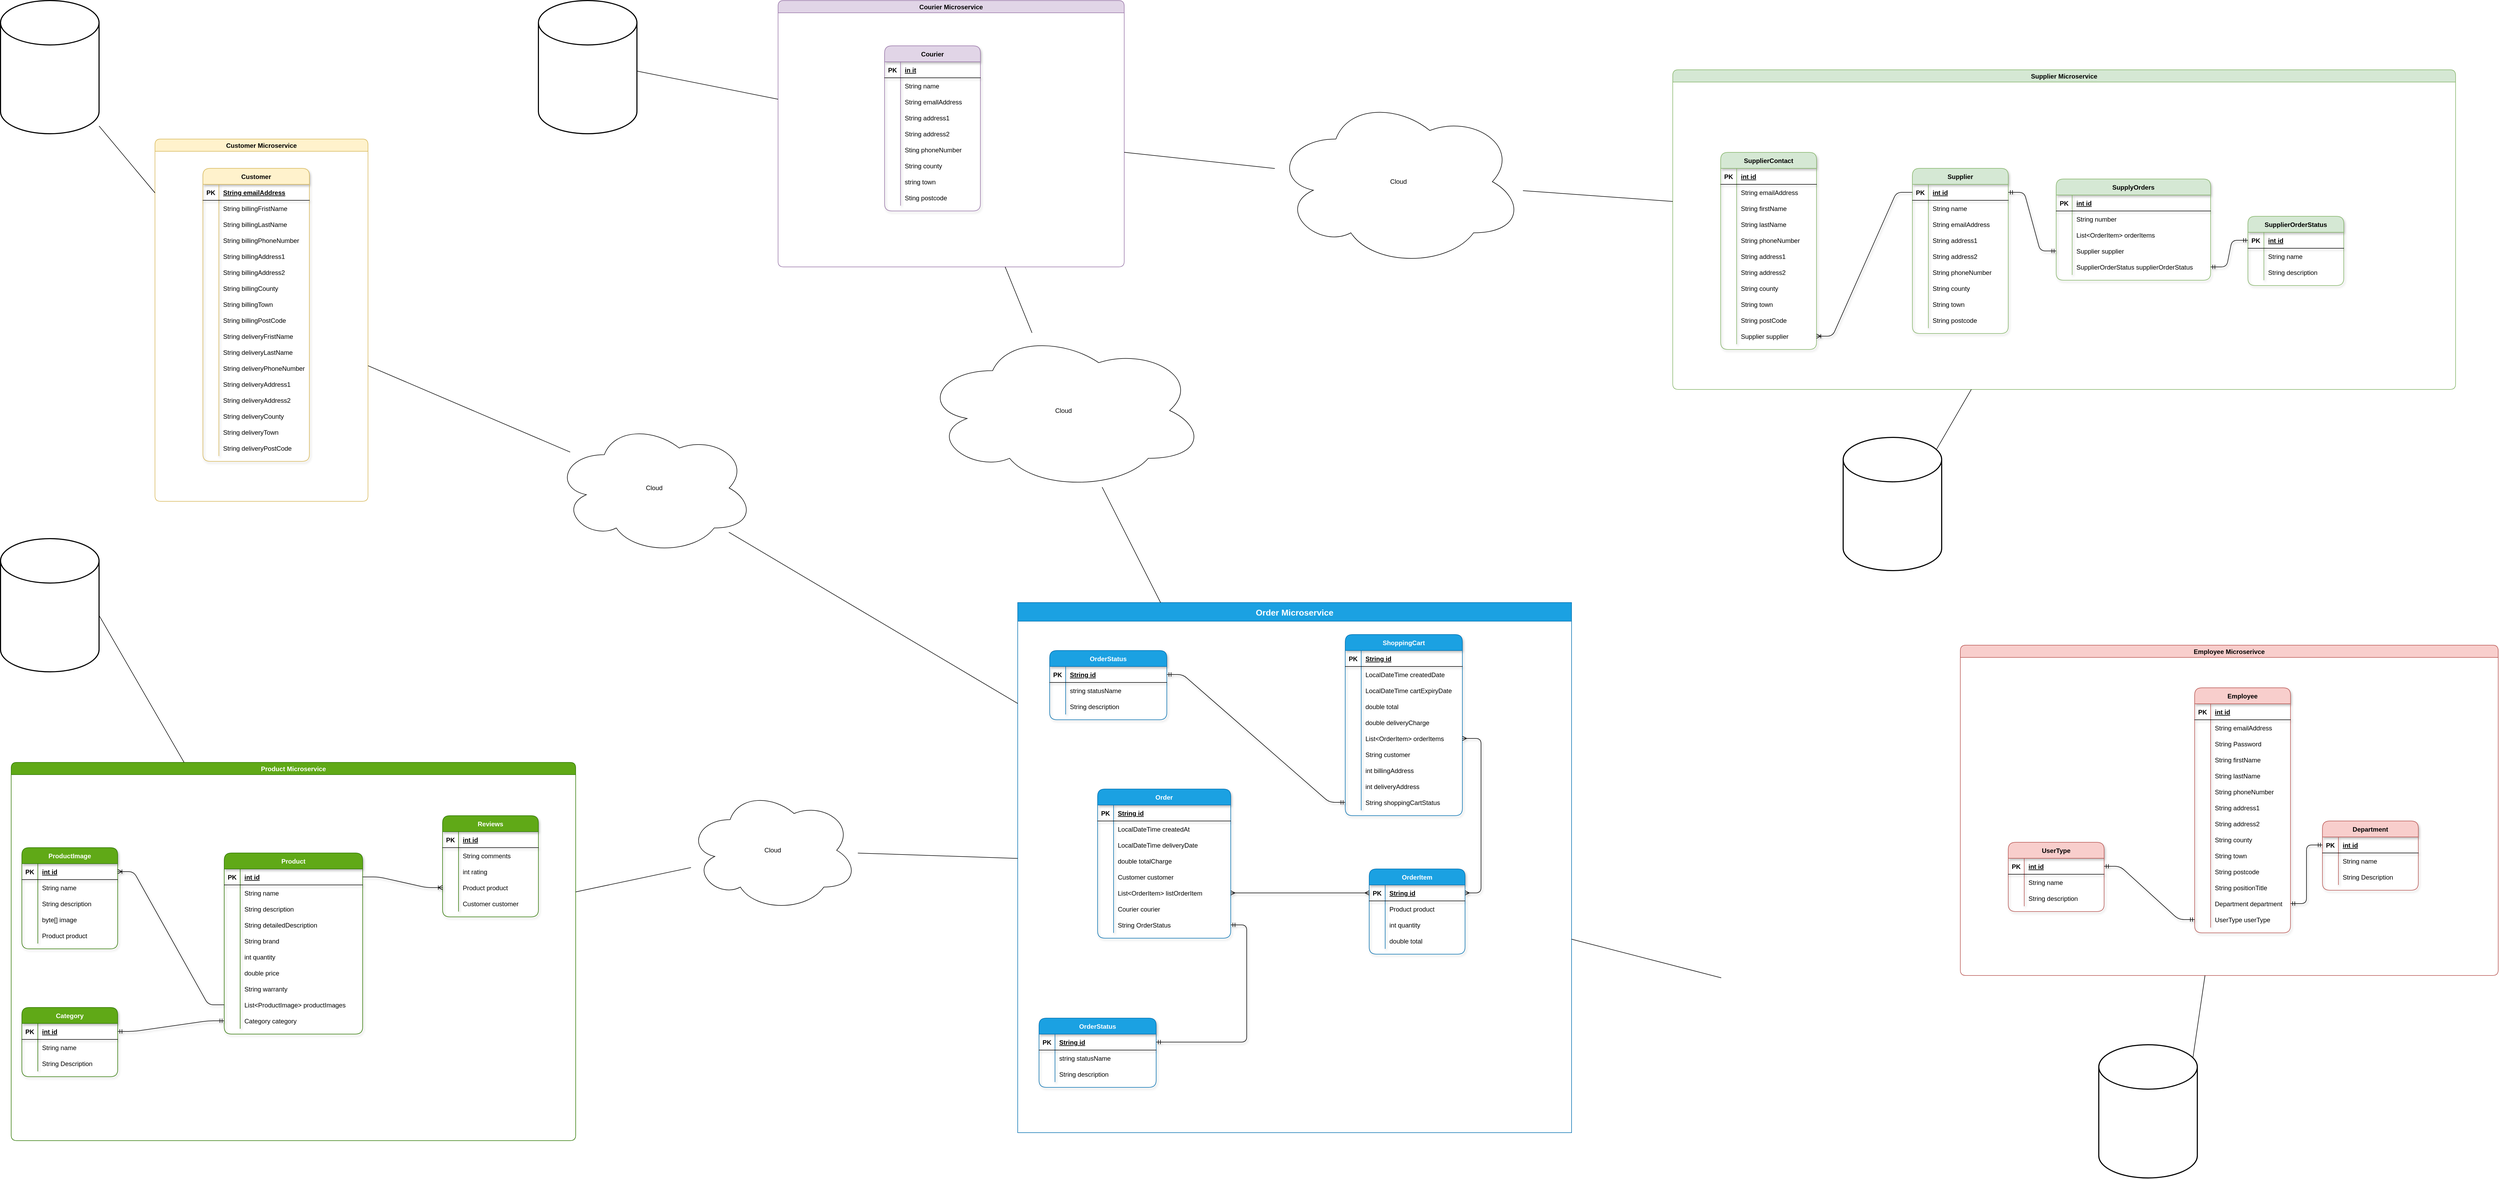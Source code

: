 <mxfile version="20.3.0" type="device"><diagram id="zubhbvChJW6vlR96Srtu" name="Page-1"><mxGraphModel dx="3340" dy="5923" grid="1" gridSize="10" guides="1" tooltips="1" connect="1" arrows="1" fold="1" page="1" pageScale="1" pageWidth="3300" pageHeight="2339" math="0" shadow="0"><root><mxCell id="0"/><mxCell id="1" parent="0"/><mxCell id="ZcGqY_2j20NEsg_qU9cZ-4" value="" style="group" parent="1" vertex="1" connectable="0"><mxGeometry x="3230" y="200" width="1470" height="600" as="geometry"/></mxCell><mxCell id="9lKL9I8PWSf9PSdLy3E8-439" value="SupplierContact" style="shape=table;startSize=30;container=1;collapsible=1;childLayout=tableLayout;fixedRows=1;rowLines=0;fontStyle=1;align=center;resizeLast=1;fillColor=#d5e8d4;strokeColor=#82b366;shadow=1;rounded=1;" parent="ZcGqY_2j20NEsg_qU9cZ-4" vertex="1"><mxGeometry x="90" y="155" width="180" height="370" as="geometry"/></mxCell><mxCell id="9lKL9I8PWSf9PSdLy3E8-440" value="" style="shape=tableRow;horizontal=0;startSize=0;swimlaneHead=0;swimlaneBody=0;fillColor=none;collapsible=0;dropTarget=0;points=[[0,0.5],[1,0.5]];portConstraint=eastwest;top=0;left=0;right=0;bottom=1;shadow=1;rounded=1;" parent="9lKL9I8PWSf9PSdLy3E8-439" vertex="1"><mxGeometry y="30" width="180" height="30" as="geometry"/></mxCell><mxCell id="9lKL9I8PWSf9PSdLy3E8-441" value="PK" style="shape=partialRectangle;connectable=0;fillColor=none;top=0;left=0;bottom=0;right=0;fontStyle=1;overflow=hidden;shadow=1;rounded=1;" parent="9lKL9I8PWSf9PSdLy3E8-440" vertex="1"><mxGeometry width="30" height="30" as="geometry"><mxRectangle width="30" height="30" as="alternateBounds"/></mxGeometry></mxCell><mxCell id="9lKL9I8PWSf9PSdLy3E8-442" value="int id" style="shape=partialRectangle;connectable=0;fillColor=none;top=0;left=0;bottom=0;right=0;align=left;spacingLeft=6;fontStyle=5;overflow=hidden;shadow=1;rounded=1;" parent="9lKL9I8PWSf9PSdLy3E8-440" vertex="1"><mxGeometry x="30" width="150" height="30" as="geometry"><mxRectangle width="150" height="30" as="alternateBounds"/></mxGeometry></mxCell><mxCell id="9lKL9I8PWSf9PSdLy3E8-443" value="" style="shape=tableRow;horizontal=0;startSize=0;swimlaneHead=0;swimlaneBody=0;fillColor=none;collapsible=0;dropTarget=0;points=[[0,0.5],[1,0.5]];portConstraint=eastwest;top=0;left=0;right=0;bottom=0;shadow=1;rounded=1;" parent="9lKL9I8PWSf9PSdLy3E8-439" vertex="1"><mxGeometry y="60" width="180" height="30" as="geometry"/></mxCell><mxCell id="9lKL9I8PWSf9PSdLy3E8-444" value="" style="shape=partialRectangle;connectable=0;fillColor=none;top=0;left=0;bottom=0;right=0;editable=1;overflow=hidden;shadow=1;rounded=1;" parent="9lKL9I8PWSf9PSdLy3E8-443" vertex="1"><mxGeometry width="30" height="30" as="geometry"><mxRectangle width="30" height="30" as="alternateBounds"/></mxGeometry></mxCell><mxCell id="9lKL9I8PWSf9PSdLy3E8-445" value="String emailAddress" style="shape=partialRectangle;connectable=0;fillColor=none;top=0;left=0;bottom=0;right=0;align=left;spacingLeft=6;overflow=hidden;shadow=1;rounded=1;" parent="9lKL9I8PWSf9PSdLy3E8-443" vertex="1"><mxGeometry x="30" width="150" height="30" as="geometry"><mxRectangle width="150" height="30" as="alternateBounds"/></mxGeometry></mxCell><mxCell id="9lKL9I8PWSf9PSdLy3E8-446" value="" style="shape=tableRow;horizontal=0;startSize=0;swimlaneHead=0;swimlaneBody=0;fillColor=none;collapsible=0;dropTarget=0;points=[[0,0.5],[1,0.5]];portConstraint=eastwest;top=0;left=0;right=0;bottom=0;shadow=1;rounded=1;" parent="9lKL9I8PWSf9PSdLy3E8-439" vertex="1"><mxGeometry y="90" width="180" height="30" as="geometry"/></mxCell><mxCell id="9lKL9I8PWSf9PSdLy3E8-447" value="" style="shape=partialRectangle;connectable=0;fillColor=none;top=0;left=0;bottom=0;right=0;editable=1;overflow=hidden;shadow=1;rounded=1;" parent="9lKL9I8PWSf9PSdLy3E8-446" vertex="1"><mxGeometry width="30" height="30" as="geometry"><mxRectangle width="30" height="30" as="alternateBounds"/></mxGeometry></mxCell><mxCell id="9lKL9I8PWSf9PSdLy3E8-448" value="String firstName" style="shape=partialRectangle;connectable=0;fillColor=none;top=0;left=0;bottom=0;right=0;align=left;spacingLeft=6;overflow=hidden;shadow=1;rounded=1;" parent="9lKL9I8PWSf9PSdLy3E8-446" vertex="1"><mxGeometry x="30" width="150" height="30" as="geometry"><mxRectangle width="150" height="30" as="alternateBounds"/></mxGeometry></mxCell><mxCell id="9lKL9I8PWSf9PSdLy3E8-449" value="" style="shape=tableRow;horizontal=0;startSize=0;swimlaneHead=0;swimlaneBody=0;fillColor=none;collapsible=0;dropTarget=0;points=[[0,0.5],[1,0.5]];portConstraint=eastwest;top=0;left=0;right=0;bottom=0;shadow=1;rounded=1;" parent="9lKL9I8PWSf9PSdLy3E8-439" vertex="1"><mxGeometry y="120" width="180" height="30" as="geometry"/></mxCell><mxCell id="9lKL9I8PWSf9PSdLy3E8-450" value="" style="shape=partialRectangle;connectable=0;fillColor=none;top=0;left=0;bottom=0;right=0;editable=1;overflow=hidden;shadow=1;rounded=1;" parent="9lKL9I8PWSf9PSdLy3E8-449" vertex="1"><mxGeometry width="30" height="30" as="geometry"><mxRectangle width="30" height="30" as="alternateBounds"/></mxGeometry></mxCell><mxCell id="9lKL9I8PWSf9PSdLy3E8-451" value="String lastName" style="shape=partialRectangle;connectable=0;fillColor=none;top=0;left=0;bottom=0;right=0;align=left;spacingLeft=6;overflow=hidden;shadow=1;rounded=1;" parent="9lKL9I8PWSf9PSdLy3E8-449" vertex="1"><mxGeometry x="30" width="150" height="30" as="geometry"><mxRectangle width="150" height="30" as="alternateBounds"/></mxGeometry></mxCell><mxCell id="9lKL9I8PWSf9PSdLy3E8-452" value="" style="shape=tableRow;horizontal=0;startSize=0;swimlaneHead=0;swimlaneBody=0;fillColor=none;collapsible=0;dropTarget=0;points=[[0,0.5],[1,0.5]];portConstraint=eastwest;top=0;left=0;right=0;bottom=0;shadow=1;rounded=1;" parent="9lKL9I8PWSf9PSdLy3E8-439" vertex="1"><mxGeometry y="150" width="180" height="30" as="geometry"/></mxCell><mxCell id="9lKL9I8PWSf9PSdLy3E8-453" value="" style="shape=partialRectangle;connectable=0;fillColor=none;top=0;left=0;bottom=0;right=0;editable=1;overflow=hidden;shadow=1;rounded=1;" parent="9lKL9I8PWSf9PSdLy3E8-452" vertex="1"><mxGeometry width="30" height="30" as="geometry"><mxRectangle width="30" height="30" as="alternateBounds"/></mxGeometry></mxCell><mxCell id="9lKL9I8PWSf9PSdLy3E8-454" value="String phoneNumber" style="shape=partialRectangle;connectable=0;fillColor=none;top=0;left=0;bottom=0;right=0;align=left;spacingLeft=6;overflow=hidden;shadow=1;rounded=1;" parent="9lKL9I8PWSf9PSdLy3E8-452" vertex="1"><mxGeometry x="30" width="150" height="30" as="geometry"><mxRectangle width="150" height="30" as="alternateBounds"/></mxGeometry></mxCell><mxCell id="9lKL9I8PWSf9PSdLy3E8-455" value="" style="shape=tableRow;horizontal=0;startSize=0;swimlaneHead=0;swimlaneBody=0;fillColor=none;collapsible=0;dropTarget=0;points=[[0,0.5],[1,0.5]];portConstraint=eastwest;top=0;left=0;right=0;bottom=0;shadow=1;rounded=1;" parent="9lKL9I8PWSf9PSdLy3E8-439" vertex="1"><mxGeometry y="180" width="180" height="30" as="geometry"/></mxCell><mxCell id="9lKL9I8PWSf9PSdLy3E8-456" value="" style="shape=partialRectangle;connectable=0;fillColor=none;top=0;left=0;bottom=0;right=0;editable=1;overflow=hidden;shadow=1;rounded=1;" parent="9lKL9I8PWSf9PSdLy3E8-455" vertex="1"><mxGeometry width="30" height="30" as="geometry"><mxRectangle width="30" height="30" as="alternateBounds"/></mxGeometry></mxCell><mxCell id="9lKL9I8PWSf9PSdLy3E8-457" value="String address1" style="shape=partialRectangle;connectable=0;fillColor=none;top=0;left=0;bottom=0;right=0;align=left;spacingLeft=6;overflow=hidden;shadow=1;rounded=1;" parent="9lKL9I8PWSf9PSdLy3E8-455" vertex="1"><mxGeometry x="30" width="150" height="30" as="geometry"><mxRectangle width="150" height="30" as="alternateBounds"/></mxGeometry></mxCell><mxCell id="9lKL9I8PWSf9PSdLy3E8-458" value="" style="shape=tableRow;horizontal=0;startSize=0;swimlaneHead=0;swimlaneBody=0;fillColor=none;collapsible=0;dropTarget=0;points=[[0,0.5],[1,0.5]];portConstraint=eastwest;top=0;left=0;right=0;bottom=0;shadow=1;rounded=1;" parent="9lKL9I8PWSf9PSdLy3E8-439" vertex="1"><mxGeometry y="210" width="180" height="30" as="geometry"/></mxCell><mxCell id="9lKL9I8PWSf9PSdLy3E8-459" value="" style="shape=partialRectangle;connectable=0;fillColor=none;top=0;left=0;bottom=0;right=0;editable=1;overflow=hidden;shadow=1;rounded=1;" parent="9lKL9I8PWSf9PSdLy3E8-458" vertex="1"><mxGeometry width="30" height="30" as="geometry"><mxRectangle width="30" height="30" as="alternateBounds"/></mxGeometry></mxCell><mxCell id="9lKL9I8PWSf9PSdLy3E8-460" value="String address2" style="shape=partialRectangle;connectable=0;fillColor=none;top=0;left=0;bottom=0;right=0;align=left;spacingLeft=6;overflow=hidden;shadow=1;rounded=1;" parent="9lKL9I8PWSf9PSdLy3E8-458" vertex="1"><mxGeometry x="30" width="150" height="30" as="geometry"><mxRectangle width="150" height="30" as="alternateBounds"/></mxGeometry></mxCell><mxCell id="9lKL9I8PWSf9PSdLy3E8-461" value="" style="shape=tableRow;horizontal=0;startSize=0;swimlaneHead=0;swimlaneBody=0;fillColor=none;collapsible=0;dropTarget=0;points=[[0,0.5],[1,0.5]];portConstraint=eastwest;top=0;left=0;right=0;bottom=0;shadow=1;rounded=1;" parent="9lKL9I8PWSf9PSdLy3E8-439" vertex="1"><mxGeometry y="240" width="180" height="30" as="geometry"/></mxCell><mxCell id="9lKL9I8PWSf9PSdLy3E8-462" value="" style="shape=partialRectangle;connectable=0;fillColor=none;top=0;left=0;bottom=0;right=0;editable=1;overflow=hidden;shadow=1;rounded=1;" parent="9lKL9I8PWSf9PSdLy3E8-461" vertex="1"><mxGeometry width="30" height="30" as="geometry"><mxRectangle width="30" height="30" as="alternateBounds"/></mxGeometry></mxCell><mxCell id="9lKL9I8PWSf9PSdLy3E8-463" value="String county" style="shape=partialRectangle;connectable=0;fillColor=none;top=0;left=0;bottom=0;right=0;align=left;spacingLeft=6;overflow=hidden;shadow=1;rounded=1;" parent="9lKL9I8PWSf9PSdLy3E8-461" vertex="1"><mxGeometry x="30" width="150" height="30" as="geometry"><mxRectangle width="150" height="30" as="alternateBounds"/></mxGeometry></mxCell><mxCell id="9lKL9I8PWSf9PSdLy3E8-464" value="" style="shape=tableRow;horizontal=0;startSize=0;swimlaneHead=0;swimlaneBody=0;fillColor=none;collapsible=0;dropTarget=0;points=[[0,0.5],[1,0.5]];portConstraint=eastwest;top=0;left=0;right=0;bottom=0;shadow=1;rounded=1;" parent="9lKL9I8PWSf9PSdLy3E8-439" vertex="1"><mxGeometry y="270" width="180" height="30" as="geometry"/></mxCell><mxCell id="9lKL9I8PWSf9PSdLy3E8-465" value="" style="shape=partialRectangle;connectable=0;fillColor=none;top=0;left=0;bottom=0;right=0;editable=1;overflow=hidden;shadow=1;rounded=1;" parent="9lKL9I8PWSf9PSdLy3E8-464" vertex="1"><mxGeometry width="30" height="30" as="geometry"><mxRectangle width="30" height="30" as="alternateBounds"/></mxGeometry></mxCell><mxCell id="9lKL9I8PWSf9PSdLy3E8-466" value="String town" style="shape=partialRectangle;connectable=0;fillColor=none;top=0;left=0;bottom=0;right=0;align=left;spacingLeft=6;overflow=hidden;shadow=1;rounded=1;" parent="9lKL9I8PWSf9PSdLy3E8-464" vertex="1"><mxGeometry x="30" width="150" height="30" as="geometry"><mxRectangle width="150" height="30" as="alternateBounds"/></mxGeometry></mxCell><mxCell id="9lKL9I8PWSf9PSdLy3E8-467" value="" style="shape=tableRow;horizontal=0;startSize=0;swimlaneHead=0;swimlaneBody=0;fillColor=none;collapsible=0;dropTarget=0;points=[[0,0.5],[1,0.5]];portConstraint=eastwest;top=0;left=0;right=0;bottom=0;shadow=1;rounded=1;" parent="9lKL9I8PWSf9PSdLy3E8-439" vertex="1"><mxGeometry y="300" width="180" height="30" as="geometry"/></mxCell><mxCell id="9lKL9I8PWSf9PSdLy3E8-468" value="" style="shape=partialRectangle;connectable=0;fillColor=none;top=0;left=0;bottom=0;right=0;editable=1;overflow=hidden;shadow=1;rounded=1;" parent="9lKL9I8PWSf9PSdLy3E8-467" vertex="1"><mxGeometry width="30" height="30" as="geometry"><mxRectangle width="30" height="30" as="alternateBounds"/></mxGeometry></mxCell><mxCell id="9lKL9I8PWSf9PSdLy3E8-469" value="String postCode" style="shape=partialRectangle;connectable=0;fillColor=none;top=0;left=0;bottom=0;right=0;align=left;spacingLeft=6;overflow=hidden;shadow=1;rounded=1;" parent="9lKL9I8PWSf9PSdLy3E8-467" vertex="1"><mxGeometry x="30" width="150" height="30" as="geometry"><mxRectangle width="150" height="30" as="alternateBounds"/></mxGeometry></mxCell><mxCell id="9lKL9I8PWSf9PSdLy3E8-501" value="" style="shape=tableRow;horizontal=0;startSize=0;swimlaneHead=0;swimlaneBody=0;fillColor=none;collapsible=0;dropTarget=0;points=[[0,0.5],[1,0.5]];portConstraint=eastwest;top=0;left=0;right=0;bottom=0;shadow=1;rounded=1;" parent="9lKL9I8PWSf9PSdLy3E8-439" vertex="1"><mxGeometry y="330" width="180" height="30" as="geometry"/></mxCell><mxCell id="9lKL9I8PWSf9PSdLy3E8-502" value="" style="shape=partialRectangle;connectable=0;fillColor=none;top=0;left=0;bottom=0;right=0;editable=1;overflow=hidden;shadow=1;rounded=1;" parent="9lKL9I8PWSf9PSdLy3E8-501" vertex="1"><mxGeometry width="30" height="30" as="geometry"><mxRectangle width="30" height="30" as="alternateBounds"/></mxGeometry></mxCell><mxCell id="9lKL9I8PWSf9PSdLy3E8-503" value="Supplier supplier" style="shape=partialRectangle;connectable=0;fillColor=none;top=0;left=0;bottom=0;right=0;align=left;spacingLeft=6;overflow=hidden;shadow=1;rounded=1;" parent="9lKL9I8PWSf9PSdLy3E8-501" vertex="1"><mxGeometry x="30" width="150" height="30" as="geometry"><mxRectangle width="150" height="30" as="alternateBounds"/></mxGeometry></mxCell><mxCell id="9lKL9I8PWSf9PSdLy3E8-411" value="Supplier" style="shape=table;startSize=30;container=1;collapsible=1;childLayout=tableLayout;fixedRows=1;rowLines=0;fontStyle=1;align=center;resizeLast=1;fillColor=#d5e8d4;strokeColor=#82b366;shadow=1;rounded=1;" parent="ZcGqY_2j20NEsg_qU9cZ-4" vertex="1"><mxGeometry x="450" y="185" width="180" height="310" as="geometry"/></mxCell><mxCell id="9lKL9I8PWSf9PSdLy3E8-412" value="" style="shape=tableRow;horizontal=0;startSize=0;swimlaneHead=0;swimlaneBody=0;fillColor=none;collapsible=0;dropTarget=0;points=[[0,0.5],[1,0.5]];portConstraint=eastwest;top=0;left=0;right=0;bottom=1;shadow=1;rounded=1;" parent="9lKL9I8PWSf9PSdLy3E8-411" vertex="1"><mxGeometry y="30" width="180" height="30" as="geometry"/></mxCell><mxCell id="9lKL9I8PWSf9PSdLy3E8-413" value="PK" style="shape=partialRectangle;connectable=0;fillColor=none;top=0;left=0;bottom=0;right=0;fontStyle=1;overflow=hidden;shadow=1;rounded=1;" parent="9lKL9I8PWSf9PSdLy3E8-412" vertex="1"><mxGeometry width="30" height="30" as="geometry"><mxRectangle width="30" height="30" as="alternateBounds"/></mxGeometry></mxCell><mxCell id="9lKL9I8PWSf9PSdLy3E8-414" value="int id" style="shape=partialRectangle;connectable=0;fillColor=none;top=0;left=0;bottom=0;right=0;align=left;spacingLeft=6;fontStyle=5;overflow=hidden;shadow=1;rounded=1;" parent="9lKL9I8PWSf9PSdLy3E8-412" vertex="1"><mxGeometry x="30" width="150" height="30" as="geometry"><mxRectangle width="150" height="30" as="alternateBounds"/></mxGeometry></mxCell><mxCell id="9lKL9I8PWSf9PSdLy3E8-415" value="" style="shape=tableRow;horizontal=0;startSize=0;swimlaneHead=0;swimlaneBody=0;fillColor=none;collapsible=0;dropTarget=0;points=[[0,0.5],[1,0.5]];portConstraint=eastwest;top=0;left=0;right=0;bottom=0;shadow=1;rounded=1;" parent="9lKL9I8PWSf9PSdLy3E8-411" vertex="1"><mxGeometry y="60" width="180" height="30" as="geometry"/></mxCell><mxCell id="9lKL9I8PWSf9PSdLy3E8-416" value="" style="shape=partialRectangle;connectable=0;fillColor=none;top=0;left=0;bottom=0;right=0;editable=1;overflow=hidden;shadow=1;rounded=1;" parent="9lKL9I8PWSf9PSdLy3E8-415" vertex="1"><mxGeometry width="30" height="30" as="geometry"><mxRectangle width="30" height="30" as="alternateBounds"/></mxGeometry></mxCell><mxCell id="9lKL9I8PWSf9PSdLy3E8-417" value="String name" style="shape=partialRectangle;connectable=0;fillColor=none;top=0;left=0;bottom=0;right=0;align=left;spacingLeft=6;overflow=hidden;shadow=1;rounded=1;" parent="9lKL9I8PWSf9PSdLy3E8-415" vertex="1"><mxGeometry x="30" width="150" height="30" as="geometry"><mxRectangle width="150" height="30" as="alternateBounds"/></mxGeometry></mxCell><mxCell id="9lKL9I8PWSf9PSdLy3E8-418" value="" style="shape=tableRow;horizontal=0;startSize=0;swimlaneHead=0;swimlaneBody=0;fillColor=none;collapsible=0;dropTarget=0;points=[[0,0.5],[1,0.5]];portConstraint=eastwest;top=0;left=0;right=0;bottom=0;shadow=1;rounded=1;" parent="9lKL9I8PWSf9PSdLy3E8-411" vertex="1"><mxGeometry y="90" width="180" height="30" as="geometry"/></mxCell><mxCell id="9lKL9I8PWSf9PSdLy3E8-419" value="" style="shape=partialRectangle;connectable=0;fillColor=none;top=0;left=0;bottom=0;right=0;editable=1;overflow=hidden;shadow=1;rounded=1;" parent="9lKL9I8PWSf9PSdLy3E8-418" vertex="1"><mxGeometry width="30" height="30" as="geometry"><mxRectangle width="30" height="30" as="alternateBounds"/></mxGeometry></mxCell><mxCell id="9lKL9I8PWSf9PSdLy3E8-420" value="String emailAddress" style="shape=partialRectangle;connectable=0;fillColor=none;top=0;left=0;bottom=0;right=0;align=left;spacingLeft=6;overflow=hidden;shadow=1;rounded=1;" parent="9lKL9I8PWSf9PSdLy3E8-418" vertex="1"><mxGeometry x="30" width="150" height="30" as="geometry"><mxRectangle width="150" height="30" as="alternateBounds"/></mxGeometry></mxCell><mxCell id="9lKL9I8PWSf9PSdLy3E8-421" value="" style="shape=tableRow;horizontal=0;startSize=0;swimlaneHead=0;swimlaneBody=0;fillColor=none;collapsible=0;dropTarget=0;points=[[0,0.5],[1,0.5]];portConstraint=eastwest;top=0;left=0;right=0;bottom=0;shadow=1;rounded=1;" parent="9lKL9I8PWSf9PSdLy3E8-411" vertex="1"><mxGeometry y="120" width="180" height="30" as="geometry"/></mxCell><mxCell id="9lKL9I8PWSf9PSdLy3E8-422" value="" style="shape=partialRectangle;connectable=0;fillColor=none;top=0;left=0;bottom=0;right=0;editable=1;overflow=hidden;shadow=1;rounded=1;" parent="9lKL9I8PWSf9PSdLy3E8-421" vertex="1"><mxGeometry width="30" height="30" as="geometry"><mxRectangle width="30" height="30" as="alternateBounds"/></mxGeometry></mxCell><mxCell id="9lKL9I8PWSf9PSdLy3E8-423" value="String address1" style="shape=partialRectangle;connectable=0;fillColor=none;top=0;left=0;bottom=0;right=0;align=left;spacingLeft=6;overflow=hidden;shadow=1;rounded=1;" parent="9lKL9I8PWSf9PSdLy3E8-421" vertex="1"><mxGeometry x="30" width="150" height="30" as="geometry"><mxRectangle width="150" height="30" as="alternateBounds"/></mxGeometry></mxCell><mxCell id="9lKL9I8PWSf9PSdLy3E8-424" value="" style="shape=tableRow;horizontal=0;startSize=0;swimlaneHead=0;swimlaneBody=0;fillColor=none;collapsible=0;dropTarget=0;points=[[0,0.5],[1,0.5]];portConstraint=eastwest;top=0;left=0;right=0;bottom=0;shadow=1;rounded=1;" parent="9lKL9I8PWSf9PSdLy3E8-411" vertex="1"><mxGeometry y="150" width="180" height="30" as="geometry"/></mxCell><mxCell id="9lKL9I8PWSf9PSdLy3E8-425" value="" style="shape=partialRectangle;connectable=0;fillColor=none;top=0;left=0;bottom=0;right=0;editable=1;overflow=hidden;shadow=1;rounded=1;" parent="9lKL9I8PWSf9PSdLy3E8-424" vertex="1"><mxGeometry width="30" height="30" as="geometry"><mxRectangle width="30" height="30" as="alternateBounds"/></mxGeometry></mxCell><mxCell id="9lKL9I8PWSf9PSdLy3E8-426" value="String address2" style="shape=partialRectangle;connectable=0;fillColor=none;top=0;left=0;bottom=0;right=0;align=left;spacingLeft=6;overflow=hidden;shadow=1;rounded=1;" parent="9lKL9I8PWSf9PSdLy3E8-424" vertex="1"><mxGeometry x="30" width="150" height="30" as="geometry"><mxRectangle width="150" height="30" as="alternateBounds"/></mxGeometry></mxCell><mxCell id="9lKL9I8PWSf9PSdLy3E8-427" value="" style="shape=tableRow;horizontal=0;startSize=0;swimlaneHead=0;swimlaneBody=0;fillColor=none;collapsible=0;dropTarget=0;points=[[0,0.5],[1,0.5]];portConstraint=eastwest;top=0;left=0;right=0;bottom=0;shadow=1;rounded=1;" parent="9lKL9I8PWSf9PSdLy3E8-411" vertex="1"><mxGeometry y="180" width="180" height="30" as="geometry"/></mxCell><mxCell id="9lKL9I8PWSf9PSdLy3E8-428" value="" style="shape=partialRectangle;connectable=0;fillColor=none;top=0;left=0;bottom=0;right=0;editable=1;overflow=hidden;shadow=1;rounded=1;" parent="9lKL9I8PWSf9PSdLy3E8-427" vertex="1"><mxGeometry width="30" height="30" as="geometry"><mxRectangle width="30" height="30" as="alternateBounds"/></mxGeometry></mxCell><mxCell id="9lKL9I8PWSf9PSdLy3E8-429" value="String phoneNumber" style="shape=partialRectangle;connectable=0;fillColor=none;top=0;left=0;bottom=0;right=0;align=left;spacingLeft=6;overflow=hidden;shadow=1;rounded=1;" parent="9lKL9I8PWSf9PSdLy3E8-427" vertex="1"><mxGeometry x="30" width="150" height="30" as="geometry"><mxRectangle width="150" height="30" as="alternateBounds"/></mxGeometry></mxCell><mxCell id="9lKL9I8PWSf9PSdLy3E8-430" value="" style="shape=tableRow;horizontal=0;startSize=0;swimlaneHead=0;swimlaneBody=0;fillColor=none;collapsible=0;dropTarget=0;points=[[0,0.5],[1,0.5]];portConstraint=eastwest;top=0;left=0;right=0;bottom=0;shadow=1;rounded=1;" parent="9lKL9I8PWSf9PSdLy3E8-411" vertex="1"><mxGeometry y="210" width="180" height="30" as="geometry"/></mxCell><mxCell id="9lKL9I8PWSf9PSdLy3E8-431" value="" style="shape=partialRectangle;connectable=0;fillColor=none;top=0;left=0;bottom=0;right=0;editable=1;overflow=hidden;shadow=1;rounded=1;" parent="9lKL9I8PWSf9PSdLy3E8-430" vertex="1"><mxGeometry width="30" height="30" as="geometry"><mxRectangle width="30" height="30" as="alternateBounds"/></mxGeometry></mxCell><mxCell id="9lKL9I8PWSf9PSdLy3E8-432" value="String county" style="shape=partialRectangle;connectable=0;fillColor=none;top=0;left=0;bottom=0;right=0;align=left;spacingLeft=6;overflow=hidden;shadow=1;rounded=1;" parent="9lKL9I8PWSf9PSdLy3E8-430" vertex="1"><mxGeometry x="30" width="150" height="30" as="geometry"><mxRectangle width="150" height="30" as="alternateBounds"/></mxGeometry></mxCell><mxCell id="9lKL9I8PWSf9PSdLy3E8-433" value="" style="shape=tableRow;horizontal=0;startSize=0;swimlaneHead=0;swimlaneBody=0;fillColor=none;collapsible=0;dropTarget=0;points=[[0,0.5],[1,0.5]];portConstraint=eastwest;top=0;left=0;right=0;bottom=0;shadow=1;rounded=1;" parent="9lKL9I8PWSf9PSdLy3E8-411" vertex="1"><mxGeometry y="240" width="180" height="30" as="geometry"/></mxCell><mxCell id="9lKL9I8PWSf9PSdLy3E8-434" value="" style="shape=partialRectangle;connectable=0;fillColor=none;top=0;left=0;bottom=0;right=0;editable=1;overflow=hidden;shadow=1;rounded=1;" parent="9lKL9I8PWSf9PSdLy3E8-433" vertex="1"><mxGeometry width="30" height="30" as="geometry"><mxRectangle width="30" height="30" as="alternateBounds"/></mxGeometry></mxCell><mxCell id="9lKL9I8PWSf9PSdLy3E8-435" value="String town" style="shape=partialRectangle;connectable=0;fillColor=none;top=0;left=0;bottom=0;right=0;align=left;spacingLeft=6;overflow=hidden;shadow=1;rounded=1;" parent="9lKL9I8PWSf9PSdLy3E8-433" vertex="1"><mxGeometry x="30" width="150" height="30" as="geometry"><mxRectangle width="150" height="30" as="alternateBounds"/></mxGeometry></mxCell><mxCell id="9lKL9I8PWSf9PSdLy3E8-436" value="" style="shape=tableRow;horizontal=0;startSize=0;swimlaneHead=0;swimlaneBody=0;fillColor=none;collapsible=0;dropTarget=0;points=[[0,0.5],[1,0.5]];portConstraint=eastwest;top=0;left=0;right=0;bottom=0;shadow=1;rounded=1;" parent="9lKL9I8PWSf9PSdLy3E8-411" vertex="1"><mxGeometry y="270" width="180" height="30" as="geometry"/></mxCell><mxCell id="9lKL9I8PWSf9PSdLy3E8-437" value="" style="shape=partialRectangle;connectable=0;fillColor=none;top=0;left=0;bottom=0;right=0;editable=1;overflow=hidden;shadow=1;rounded=1;" parent="9lKL9I8PWSf9PSdLy3E8-436" vertex="1"><mxGeometry width="30" height="30" as="geometry"><mxRectangle width="30" height="30" as="alternateBounds"/></mxGeometry></mxCell><mxCell id="9lKL9I8PWSf9PSdLy3E8-438" value="String postcode" style="shape=partialRectangle;connectable=0;fillColor=none;top=0;left=0;bottom=0;right=0;align=left;spacingLeft=6;overflow=hidden;shadow=1;rounded=1;" parent="9lKL9I8PWSf9PSdLy3E8-436" vertex="1"><mxGeometry x="30" width="150" height="30" as="geometry"><mxRectangle width="150" height="30" as="alternateBounds"/></mxGeometry></mxCell><mxCell id="9lKL9I8PWSf9PSdLy3E8-518" value="SupplyOrders" style="shape=table;startSize=30;container=1;collapsible=1;childLayout=tableLayout;fixedRows=1;rowLines=0;fontStyle=1;align=center;resizeLast=1;fillColor=#d5e8d4;strokeColor=#82b366;shadow=1;rounded=1;" parent="ZcGqY_2j20NEsg_qU9cZ-4" vertex="1"><mxGeometry x="720" y="205" width="290" height="190" as="geometry"/></mxCell><mxCell id="9lKL9I8PWSf9PSdLy3E8-519" value="" style="shape=tableRow;horizontal=0;startSize=0;swimlaneHead=0;swimlaneBody=0;fillColor=none;collapsible=0;dropTarget=0;points=[[0,0.5],[1,0.5]];portConstraint=eastwest;top=0;left=0;right=0;bottom=1;shadow=1;rounded=1;" parent="9lKL9I8PWSf9PSdLy3E8-518" vertex="1"><mxGeometry y="30" width="290" height="30" as="geometry"/></mxCell><mxCell id="9lKL9I8PWSf9PSdLy3E8-520" value="PK" style="shape=partialRectangle;connectable=0;fillColor=none;top=0;left=0;bottom=0;right=0;fontStyle=1;overflow=hidden;shadow=1;rounded=1;" parent="9lKL9I8PWSf9PSdLy3E8-519" vertex="1"><mxGeometry width="30" height="30" as="geometry"><mxRectangle width="30" height="30" as="alternateBounds"/></mxGeometry></mxCell><mxCell id="9lKL9I8PWSf9PSdLy3E8-521" value="int id" style="shape=partialRectangle;connectable=0;fillColor=none;top=0;left=0;bottom=0;right=0;align=left;spacingLeft=6;fontStyle=5;overflow=hidden;shadow=1;rounded=1;" parent="9lKL9I8PWSf9PSdLy3E8-519" vertex="1"><mxGeometry x="30" width="260" height="30" as="geometry"><mxRectangle width="260" height="30" as="alternateBounds"/></mxGeometry></mxCell><mxCell id="9lKL9I8PWSf9PSdLy3E8-522" value="" style="shape=tableRow;horizontal=0;startSize=0;swimlaneHead=0;swimlaneBody=0;fillColor=none;collapsible=0;dropTarget=0;points=[[0,0.5],[1,0.5]];portConstraint=eastwest;top=0;left=0;right=0;bottom=0;shadow=1;rounded=1;" parent="9lKL9I8PWSf9PSdLy3E8-518" vertex="1"><mxGeometry y="60" width="290" height="30" as="geometry"/></mxCell><mxCell id="9lKL9I8PWSf9PSdLy3E8-523" value="" style="shape=partialRectangle;connectable=0;fillColor=none;top=0;left=0;bottom=0;right=0;editable=1;overflow=hidden;shadow=1;rounded=1;" parent="9lKL9I8PWSf9PSdLy3E8-522" vertex="1"><mxGeometry width="30" height="30" as="geometry"><mxRectangle width="30" height="30" as="alternateBounds"/></mxGeometry></mxCell><mxCell id="9lKL9I8PWSf9PSdLy3E8-524" value="String number" style="shape=partialRectangle;connectable=0;fillColor=none;top=0;left=0;bottom=0;right=0;align=left;spacingLeft=6;overflow=hidden;shadow=1;rounded=1;" parent="9lKL9I8PWSf9PSdLy3E8-522" vertex="1"><mxGeometry x="30" width="260" height="30" as="geometry"><mxRectangle width="260" height="30" as="alternateBounds"/></mxGeometry></mxCell><mxCell id="9lKL9I8PWSf9PSdLy3E8-525" value="" style="shape=tableRow;horizontal=0;startSize=0;swimlaneHead=0;swimlaneBody=0;fillColor=none;collapsible=0;dropTarget=0;points=[[0,0.5],[1,0.5]];portConstraint=eastwest;top=0;left=0;right=0;bottom=0;shadow=1;rounded=1;" parent="9lKL9I8PWSf9PSdLy3E8-518" vertex="1"><mxGeometry y="90" width="290" height="30" as="geometry"/></mxCell><mxCell id="9lKL9I8PWSf9PSdLy3E8-526" value="" style="shape=partialRectangle;connectable=0;fillColor=none;top=0;left=0;bottom=0;right=0;editable=1;overflow=hidden;shadow=1;rounded=1;" parent="9lKL9I8PWSf9PSdLy3E8-525" vertex="1"><mxGeometry width="30" height="30" as="geometry"><mxRectangle width="30" height="30" as="alternateBounds"/></mxGeometry></mxCell><mxCell id="9lKL9I8PWSf9PSdLy3E8-527" value="List&lt;OrderItem&gt; orderItems" style="shape=partialRectangle;connectable=0;fillColor=none;top=0;left=0;bottom=0;right=0;align=left;spacingLeft=6;overflow=hidden;shadow=1;rounded=1;" parent="9lKL9I8PWSf9PSdLy3E8-525" vertex="1"><mxGeometry x="30" width="260" height="30" as="geometry"><mxRectangle width="260" height="30" as="alternateBounds"/></mxGeometry></mxCell><mxCell id="9lKL9I8PWSf9PSdLy3E8-528" value="" style="shape=tableRow;horizontal=0;startSize=0;swimlaneHead=0;swimlaneBody=0;fillColor=none;collapsible=0;dropTarget=0;points=[[0,0.5],[1,0.5]];portConstraint=eastwest;top=0;left=0;right=0;bottom=0;shadow=1;rounded=1;" parent="9lKL9I8PWSf9PSdLy3E8-518" vertex="1"><mxGeometry y="120" width="290" height="30" as="geometry"/></mxCell><mxCell id="9lKL9I8PWSf9PSdLy3E8-529" value="" style="shape=partialRectangle;connectable=0;fillColor=none;top=0;left=0;bottom=0;right=0;editable=1;overflow=hidden;shadow=1;rounded=1;" parent="9lKL9I8PWSf9PSdLy3E8-528" vertex="1"><mxGeometry width="30" height="30" as="geometry"><mxRectangle width="30" height="30" as="alternateBounds"/></mxGeometry></mxCell><mxCell id="9lKL9I8PWSf9PSdLy3E8-530" value="Supplier supplier" style="shape=partialRectangle;connectable=0;fillColor=none;top=0;left=0;bottom=0;right=0;align=left;spacingLeft=6;overflow=hidden;shadow=1;rounded=1;" parent="9lKL9I8PWSf9PSdLy3E8-528" vertex="1"><mxGeometry x="30" width="260" height="30" as="geometry"><mxRectangle width="260" height="30" as="alternateBounds"/></mxGeometry></mxCell><mxCell id="9lKL9I8PWSf9PSdLy3E8-531" value="" style="shape=tableRow;horizontal=0;startSize=0;swimlaneHead=0;swimlaneBody=0;fillColor=none;collapsible=0;dropTarget=0;points=[[0,0.5],[1,0.5]];portConstraint=eastwest;top=0;left=0;right=0;bottom=0;shadow=1;rounded=1;" parent="9lKL9I8PWSf9PSdLy3E8-518" vertex="1"><mxGeometry y="150" width="290" height="30" as="geometry"/></mxCell><mxCell id="9lKL9I8PWSf9PSdLy3E8-532" value="" style="shape=partialRectangle;connectable=0;fillColor=none;top=0;left=0;bottom=0;right=0;editable=1;overflow=hidden;shadow=1;rounded=1;" parent="9lKL9I8PWSf9PSdLy3E8-531" vertex="1"><mxGeometry width="30" height="30" as="geometry"><mxRectangle width="30" height="30" as="alternateBounds"/></mxGeometry></mxCell><mxCell id="9lKL9I8PWSf9PSdLy3E8-533" value="SupplierOrderStatus supplierOrderStatus" style="shape=partialRectangle;connectable=0;fillColor=none;top=0;left=0;bottom=0;right=0;align=left;spacingLeft=6;overflow=hidden;shadow=1;rounded=1;" parent="9lKL9I8PWSf9PSdLy3E8-531" vertex="1"><mxGeometry x="30" width="260" height="30" as="geometry"><mxRectangle width="260" height="30" as="alternateBounds"/></mxGeometry></mxCell><mxCell id="9lKL9I8PWSf9PSdLy3E8-504" value="SupplierOrderStatus" style="shape=table;startSize=30;container=1;collapsible=1;childLayout=tableLayout;fixedRows=1;rowLines=0;fontStyle=1;align=center;resizeLast=1;fillColor=#d5e8d4;strokeColor=#82b366;shadow=1;rounded=1;" parent="ZcGqY_2j20NEsg_qU9cZ-4" vertex="1"><mxGeometry x="1080" y="275" width="180" height="130" as="geometry"/></mxCell><mxCell id="9lKL9I8PWSf9PSdLy3E8-505" value="" style="shape=tableRow;horizontal=0;startSize=0;swimlaneHead=0;swimlaneBody=0;fillColor=none;collapsible=0;dropTarget=0;points=[[0,0.5],[1,0.5]];portConstraint=eastwest;top=0;left=0;right=0;bottom=1;shadow=1;rounded=1;" parent="9lKL9I8PWSf9PSdLy3E8-504" vertex="1"><mxGeometry y="30" width="180" height="30" as="geometry"/></mxCell><mxCell id="9lKL9I8PWSf9PSdLy3E8-506" value="PK" style="shape=partialRectangle;connectable=0;fillColor=none;top=0;left=0;bottom=0;right=0;fontStyle=1;overflow=hidden;shadow=1;rounded=1;" parent="9lKL9I8PWSf9PSdLy3E8-505" vertex="1"><mxGeometry width="30" height="30" as="geometry"><mxRectangle width="30" height="30" as="alternateBounds"/></mxGeometry></mxCell><mxCell id="9lKL9I8PWSf9PSdLy3E8-507" value="int id" style="shape=partialRectangle;connectable=0;fillColor=none;top=0;left=0;bottom=0;right=0;align=left;spacingLeft=6;fontStyle=5;overflow=hidden;shadow=1;rounded=1;" parent="9lKL9I8PWSf9PSdLy3E8-505" vertex="1"><mxGeometry x="30" width="150" height="30" as="geometry"><mxRectangle width="150" height="30" as="alternateBounds"/></mxGeometry></mxCell><mxCell id="9lKL9I8PWSf9PSdLy3E8-508" value="" style="shape=tableRow;horizontal=0;startSize=0;swimlaneHead=0;swimlaneBody=0;fillColor=none;collapsible=0;dropTarget=0;points=[[0,0.5],[1,0.5]];portConstraint=eastwest;top=0;left=0;right=0;bottom=0;shadow=1;rounded=1;" parent="9lKL9I8PWSf9PSdLy3E8-504" vertex="1"><mxGeometry y="60" width="180" height="30" as="geometry"/></mxCell><mxCell id="9lKL9I8PWSf9PSdLy3E8-509" value="" style="shape=partialRectangle;connectable=0;fillColor=none;top=0;left=0;bottom=0;right=0;editable=1;overflow=hidden;shadow=1;rounded=1;" parent="9lKL9I8PWSf9PSdLy3E8-508" vertex="1"><mxGeometry width="30" height="30" as="geometry"><mxRectangle width="30" height="30" as="alternateBounds"/></mxGeometry></mxCell><mxCell id="9lKL9I8PWSf9PSdLy3E8-510" value="String name" style="shape=partialRectangle;connectable=0;fillColor=none;top=0;left=0;bottom=0;right=0;align=left;spacingLeft=6;overflow=hidden;shadow=1;rounded=1;" parent="9lKL9I8PWSf9PSdLy3E8-508" vertex="1"><mxGeometry x="30" width="150" height="30" as="geometry"><mxRectangle width="150" height="30" as="alternateBounds"/></mxGeometry></mxCell><mxCell id="9lKL9I8PWSf9PSdLy3E8-511" value="" style="shape=tableRow;horizontal=0;startSize=0;swimlaneHead=0;swimlaneBody=0;fillColor=none;collapsible=0;dropTarget=0;points=[[0,0.5],[1,0.5]];portConstraint=eastwest;top=0;left=0;right=0;bottom=0;shadow=1;rounded=1;" parent="9lKL9I8PWSf9PSdLy3E8-504" vertex="1"><mxGeometry y="90" width="180" height="30" as="geometry"/></mxCell><mxCell id="9lKL9I8PWSf9PSdLy3E8-512" value="" style="shape=partialRectangle;connectable=0;fillColor=none;top=0;left=0;bottom=0;right=0;editable=1;overflow=hidden;shadow=1;rounded=1;" parent="9lKL9I8PWSf9PSdLy3E8-511" vertex="1"><mxGeometry width="30" height="30" as="geometry"><mxRectangle width="30" height="30" as="alternateBounds"/></mxGeometry></mxCell><mxCell id="9lKL9I8PWSf9PSdLy3E8-513" value="String description" style="shape=partialRectangle;connectable=0;fillColor=none;top=0;left=0;bottom=0;right=0;align=left;spacingLeft=6;overflow=hidden;shadow=1;rounded=1;" parent="9lKL9I8PWSf9PSdLy3E8-511" vertex="1"><mxGeometry x="30" width="150" height="30" as="geometry"><mxRectangle width="150" height="30" as="alternateBounds"/></mxGeometry></mxCell><mxCell id="ZcGqY_2j20NEsg_qU9cZ-3" value="Supplier Microservice" style="swimlane;fillColor=#d5e8d4;strokeColor=#82b366;rounded=1;container=0;" parent="ZcGqY_2j20NEsg_qU9cZ-4" vertex="1"><mxGeometry width="1470" height="600" as="geometry"/></mxCell><mxCell id="MVgNFpFfvDJ6L5jrxWQJ-8" value="" style="edgeStyle=entityRelationEdgeStyle;fontSize=12;html=1;endArrow=ERoneToMany;rounded=1;shadow=1;" parent="ZcGqY_2j20NEsg_qU9cZ-4" source="9lKL9I8PWSf9PSdLy3E8-412" target="9lKL9I8PWSf9PSdLy3E8-501" edge="1"><mxGeometry width="100" height="100" relative="1" as="geometry"><mxPoint x="2060" y="2120" as="sourcePoint"/><mxPoint x="2160" y="2020" as="targetPoint"/></mxGeometry></mxCell><mxCell id="MVgNFpFfvDJ6L5jrxWQJ-55" value="" style="edgeStyle=entityRelationEdgeStyle;fontSize=12;html=1;endArrow=ERmandOne;startArrow=ERmandOne;rounded=1;shadow=1;" parent="ZcGqY_2j20NEsg_qU9cZ-4" source="9lKL9I8PWSf9PSdLy3E8-528" target="9lKL9I8PWSf9PSdLy3E8-412" edge="1"><mxGeometry width="100" height="100" relative="1" as="geometry"><mxPoint x="1740" y="2020" as="sourcePoint"/><mxPoint x="1840" y="1920" as="targetPoint"/></mxGeometry></mxCell><mxCell id="MVgNFpFfvDJ6L5jrxWQJ-54" value="" style="edgeStyle=entityRelationEdgeStyle;fontSize=12;html=1;endArrow=ERmandOne;startArrow=ERmandOne;rounded=1;shadow=1;" parent="ZcGqY_2j20NEsg_qU9cZ-4" source="9lKL9I8PWSf9PSdLy3E8-505" target="9lKL9I8PWSf9PSdLy3E8-531" edge="1"><mxGeometry width="100" height="100" relative="1" as="geometry"><mxPoint x="1340" y="2410" as="sourcePoint"/><mxPoint x="1440" y="2310" as="targetPoint"/></mxGeometry></mxCell><mxCell id="ZcGqY_2j20NEsg_qU9cZ-5" value="Employee Microserivce" style="swimlane;rounded=1;fillColor=#f8cecc;strokeColor=#b85450;" parent="1" vertex="1"><mxGeometry x="3770" y="1280" width="1010" height="620" as="geometry"/></mxCell><mxCell id="9lKL9I8PWSf9PSdLy3E8-176" value="Employee" style="shape=table;startSize=30;container=1;collapsible=1;childLayout=tableLayout;fixedRows=1;rowLines=0;fontStyle=1;align=center;resizeLast=1;fillColor=#f8cecc;strokeColor=#b85450;shadow=1;rounded=1;" parent="ZcGqY_2j20NEsg_qU9cZ-5" vertex="1"><mxGeometry x="440" y="80" width="180" height="460" as="geometry"/></mxCell><mxCell id="9lKL9I8PWSf9PSdLy3E8-177" value="" style="shape=tableRow;horizontal=0;startSize=0;swimlaneHead=0;swimlaneBody=0;fillColor=none;collapsible=0;dropTarget=0;points=[[0,0.5],[1,0.5]];portConstraint=eastwest;top=0;left=0;right=0;bottom=1;shadow=1;rounded=1;" parent="9lKL9I8PWSf9PSdLy3E8-176" vertex="1"><mxGeometry y="30" width="180" height="30" as="geometry"/></mxCell><mxCell id="9lKL9I8PWSf9PSdLy3E8-178" value="PK" style="shape=partialRectangle;connectable=0;fillColor=none;top=0;left=0;bottom=0;right=0;fontStyle=1;overflow=hidden;shadow=1;rounded=1;" parent="9lKL9I8PWSf9PSdLy3E8-177" vertex="1"><mxGeometry width="30" height="30" as="geometry"><mxRectangle width="30" height="30" as="alternateBounds"/></mxGeometry></mxCell><mxCell id="9lKL9I8PWSf9PSdLy3E8-179" value="int id" style="shape=partialRectangle;connectable=0;fillColor=none;top=0;left=0;bottom=0;right=0;align=left;spacingLeft=6;fontStyle=5;overflow=hidden;shadow=1;rounded=1;" parent="9lKL9I8PWSf9PSdLy3E8-177" vertex="1"><mxGeometry x="30" width="150" height="30" as="geometry"><mxRectangle width="150" height="30" as="alternateBounds"/></mxGeometry></mxCell><mxCell id="9lKL9I8PWSf9PSdLy3E8-180" value="" style="shape=tableRow;horizontal=0;startSize=0;swimlaneHead=0;swimlaneBody=0;fillColor=none;collapsible=0;dropTarget=0;points=[[0,0.5],[1,0.5]];portConstraint=eastwest;top=0;left=0;right=0;bottom=0;shadow=1;rounded=1;" parent="9lKL9I8PWSf9PSdLy3E8-176" vertex="1"><mxGeometry y="60" width="180" height="30" as="geometry"/></mxCell><mxCell id="9lKL9I8PWSf9PSdLy3E8-181" value="" style="shape=partialRectangle;connectable=0;fillColor=none;top=0;left=0;bottom=0;right=0;editable=1;overflow=hidden;shadow=1;rounded=1;" parent="9lKL9I8PWSf9PSdLy3E8-180" vertex="1"><mxGeometry width="30" height="30" as="geometry"><mxRectangle width="30" height="30" as="alternateBounds"/></mxGeometry></mxCell><mxCell id="9lKL9I8PWSf9PSdLy3E8-182" value="String emailAddress" style="shape=partialRectangle;connectable=0;fillColor=none;top=0;left=0;bottom=0;right=0;align=left;spacingLeft=6;overflow=hidden;shadow=1;rounded=1;" parent="9lKL9I8PWSf9PSdLy3E8-180" vertex="1"><mxGeometry x="30" width="150" height="30" as="geometry"><mxRectangle width="150" height="30" as="alternateBounds"/></mxGeometry></mxCell><mxCell id="9lKL9I8PWSf9PSdLy3E8-183" value="" style="shape=tableRow;horizontal=0;startSize=0;swimlaneHead=0;swimlaneBody=0;fillColor=none;collapsible=0;dropTarget=0;points=[[0,0.5],[1,0.5]];portConstraint=eastwest;top=0;left=0;right=0;bottom=0;shadow=1;rounded=1;" parent="9lKL9I8PWSf9PSdLy3E8-176" vertex="1"><mxGeometry y="90" width="180" height="30" as="geometry"/></mxCell><mxCell id="9lKL9I8PWSf9PSdLy3E8-184" value="" style="shape=partialRectangle;connectable=0;fillColor=none;top=0;left=0;bottom=0;right=0;editable=1;overflow=hidden;shadow=1;rounded=1;" parent="9lKL9I8PWSf9PSdLy3E8-183" vertex="1"><mxGeometry width="30" height="30" as="geometry"><mxRectangle width="30" height="30" as="alternateBounds"/></mxGeometry></mxCell><mxCell id="9lKL9I8PWSf9PSdLy3E8-185" value="String Password" style="shape=partialRectangle;connectable=0;fillColor=none;top=0;left=0;bottom=0;right=0;align=left;spacingLeft=6;overflow=hidden;shadow=1;rounded=1;" parent="9lKL9I8PWSf9PSdLy3E8-183" vertex="1"><mxGeometry x="30" width="150" height="30" as="geometry"><mxRectangle width="150" height="30" as="alternateBounds"/></mxGeometry></mxCell><mxCell id="9lKL9I8PWSf9PSdLy3E8-186" value="" style="shape=tableRow;horizontal=0;startSize=0;swimlaneHead=0;swimlaneBody=0;fillColor=none;collapsible=0;dropTarget=0;points=[[0,0.5],[1,0.5]];portConstraint=eastwest;top=0;left=0;right=0;bottom=0;shadow=1;rounded=1;" parent="9lKL9I8PWSf9PSdLy3E8-176" vertex="1"><mxGeometry y="120" width="180" height="30" as="geometry"/></mxCell><mxCell id="9lKL9I8PWSf9PSdLy3E8-187" value="" style="shape=partialRectangle;connectable=0;fillColor=none;top=0;left=0;bottom=0;right=0;editable=1;overflow=hidden;shadow=1;rounded=1;" parent="9lKL9I8PWSf9PSdLy3E8-186" vertex="1"><mxGeometry width="30" height="30" as="geometry"><mxRectangle width="30" height="30" as="alternateBounds"/></mxGeometry></mxCell><mxCell id="9lKL9I8PWSf9PSdLy3E8-188" value="String firstName" style="shape=partialRectangle;connectable=0;fillColor=none;top=0;left=0;bottom=0;right=0;align=left;spacingLeft=6;overflow=hidden;shadow=1;rounded=1;" parent="9lKL9I8PWSf9PSdLy3E8-186" vertex="1"><mxGeometry x="30" width="150" height="30" as="geometry"><mxRectangle width="150" height="30" as="alternateBounds"/></mxGeometry></mxCell><mxCell id="9lKL9I8PWSf9PSdLy3E8-189" value="" style="shape=tableRow;horizontal=0;startSize=0;swimlaneHead=0;swimlaneBody=0;fillColor=none;collapsible=0;dropTarget=0;points=[[0,0.5],[1,0.5]];portConstraint=eastwest;top=0;left=0;right=0;bottom=0;shadow=1;rounded=1;" parent="9lKL9I8PWSf9PSdLy3E8-176" vertex="1"><mxGeometry y="150" width="180" height="30" as="geometry"/></mxCell><mxCell id="9lKL9I8PWSf9PSdLy3E8-190" value="" style="shape=partialRectangle;connectable=0;fillColor=none;top=0;left=0;bottom=0;right=0;editable=1;overflow=hidden;shadow=1;rounded=1;" parent="9lKL9I8PWSf9PSdLy3E8-189" vertex="1"><mxGeometry width="30" height="30" as="geometry"><mxRectangle width="30" height="30" as="alternateBounds"/></mxGeometry></mxCell><mxCell id="9lKL9I8PWSf9PSdLy3E8-191" value="String lastName" style="shape=partialRectangle;connectable=0;fillColor=none;top=0;left=0;bottom=0;right=0;align=left;spacingLeft=6;overflow=hidden;shadow=1;rounded=1;" parent="9lKL9I8PWSf9PSdLy3E8-189" vertex="1"><mxGeometry x="30" width="150" height="30" as="geometry"><mxRectangle width="150" height="30" as="alternateBounds"/></mxGeometry></mxCell><mxCell id="9lKL9I8PWSf9PSdLy3E8-192" value="" style="shape=tableRow;horizontal=0;startSize=0;swimlaneHead=0;swimlaneBody=0;fillColor=none;collapsible=0;dropTarget=0;points=[[0,0.5],[1,0.5]];portConstraint=eastwest;top=0;left=0;right=0;bottom=0;shadow=1;rounded=1;" parent="9lKL9I8PWSf9PSdLy3E8-176" vertex="1"><mxGeometry y="180" width="180" height="30" as="geometry"/></mxCell><mxCell id="9lKL9I8PWSf9PSdLy3E8-193" value="" style="shape=partialRectangle;connectable=0;fillColor=none;top=0;left=0;bottom=0;right=0;editable=1;overflow=hidden;shadow=1;rounded=1;" parent="9lKL9I8PWSf9PSdLy3E8-192" vertex="1"><mxGeometry width="30" height="30" as="geometry"><mxRectangle width="30" height="30" as="alternateBounds"/></mxGeometry></mxCell><mxCell id="9lKL9I8PWSf9PSdLy3E8-194" value="String phoneNumber" style="shape=partialRectangle;connectable=0;fillColor=none;top=0;left=0;bottom=0;right=0;align=left;spacingLeft=6;overflow=hidden;shadow=1;rounded=1;" parent="9lKL9I8PWSf9PSdLy3E8-192" vertex="1"><mxGeometry x="30" width="150" height="30" as="geometry"><mxRectangle width="150" height="30" as="alternateBounds"/></mxGeometry></mxCell><mxCell id="9lKL9I8PWSf9PSdLy3E8-195" value="" style="shape=tableRow;horizontal=0;startSize=0;swimlaneHead=0;swimlaneBody=0;fillColor=none;collapsible=0;dropTarget=0;points=[[0,0.5],[1,0.5]];portConstraint=eastwest;top=0;left=0;right=0;bottom=0;shadow=1;rounded=1;" parent="9lKL9I8PWSf9PSdLy3E8-176" vertex="1"><mxGeometry y="210" width="180" height="30" as="geometry"/></mxCell><mxCell id="9lKL9I8PWSf9PSdLy3E8-196" value="" style="shape=partialRectangle;connectable=0;fillColor=none;top=0;left=0;bottom=0;right=0;editable=1;overflow=hidden;shadow=1;rounded=1;" parent="9lKL9I8PWSf9PSdLy3E8-195" vertex="1"><mxGeometry width="30" height="30" as="geometry"><mxRectangle width="30" height="30" as="alternateBounds"/></mxGeometry></mxCell><mxCell id="9lKL9I8PWSf9PSdLy3E8-197" value="String address1" style="shape=partialRectangle;connectable=0;fillColor=none;top=0;left=0;bottom=0;right=0;align=left;spacingLeft=6;overflow=hidden;shadow=1;rounded=1;" parent="9lKL9I8PWSf9PSdLy3E8-195" vertex="1"><mxGeometry x="30" width="150" height="30" as="geometry"><mxRectangle width="150" height="30" as="alternateBounds"/></mxGeometry></mxCell><mxCell id="9lKL9I8PWSf9PSdLy3E8-198" value="" style="shape=tableRow;horizontal=0;startSize=0;swimlaneHead=0;swimlaneBody=0;fillColor=none;collapsible=0;dropTarget=0;points=[[0,0.5],[1,0.5]];portConstraint=eastwest;top=0;left=0;right=0;bottom=0;shadow=1;rounded=1;" parent="9lKL9I8PWSf9PSdLy3E8-176" vertex="1"><mxGeometry y="240" width="180" height="30" as="geometry"/></mxCell><mxCell id="9lKL9I8PWSf9PSdLy3E8-199" value="" style="shape=partialRectangle;connectable=0;fillColor=none;top=0;left=0;bottom=0;right=0;editable=1;overflow=hidden;shadow=1;rounded=1;" parent="9lKL9I8PWSf9PSdLy3E8-198" vertex="1"><mxGeometry width="30" height="30" as="geometry"><mxRectangle width="30" height="30" as="alternateBounds"/></mxGeometry></mxCell><mxCell id="9lKL9I8PWSf9PSdLy3E8-200" value="String address2" style="shape=partialRectangle;connectable=0;fillColor=none;top=0;left=0;bottom=0;right=0;align=left;spacingLeft=6;overflow=hidden;shadow=1;rounded=1;" parent="9lKL9I8PWSf9PSdLy3E8-198" vertex="1"><mxGeometry x="30" width="150" height="30" as="geometry"><mxRectangle width="150" height="30" as="alternateBounds"/></mxGeometry></mxCell><mxCell id="9lKL9I8PWSf9PSdLy3E8-201" value="" style="shape=tableRow;horizontal=0;startSize=0;swimlaneHead=0;swimlaneBody=0;fillColor=none;collapsible=0;dropTarget=0;points=[[0,0.5],[1,0.5]];portConstraint=eastwest;top=0;left=0;right=0;bottom=0;shadow=1;rounded=1;" parent="9lKL9I8PWSf9PSdLy3E8-176" vertex="1"><mxGeometry y="270" width="180" height="30" as="geometry"/></mxCell><mxCell id="9lKL9I8PWSf9PSdLy3E8-202" value="" style="shape=partialRectangle;connectable=0;fillColor=none;top=0;left=0;bottom=0;right=0;editable=1;overflow=hidden;shadow=1;rounded=1;" parent="9lKL9I8PWSf9PSdLy3E8-201" vertex="1"><mxGeometry width="30" height="30" as="geometry"><mxRectangle width="30" height="30" as="alternateBounds"/></mxGeometry></mxCell><mxCell id="9lKL9I8PWSf9PSdLy3E8-203" value="String county" style="shape=partialRectangle;connectable=0;fillColor=none;top=0;left=0;bottom=0;right=0;align=left;spacingLeft=6;overflow=hidden;shadow=1;rounded=1;" parent="9lKL9I8PWSf9PSdLy3E8-201" vertex="1"><mxGeometry x="30" width="150" height="30" as="geometry"><mxRectangle width="150" height="30" as="alternateBounds"/></mxGeometry></mxCell><mxCell id="9lKL9I8PWSf9PSdLy3E8-204" value="" style="shape=tableRow;horizontal=0;startSize=0;swimlaneHead=0;swimlaneBody=0;fillColor=none;collapsible=0;dropTarget=0;points=[[0,0.5],[1,0.5]];portConstraint=eastwest;top=0;left=0;right=0;bottom=0;shadow=1;rounded=1;" parent="9lKL9I8PWSf9PSdLy3E8-176" vertex="1"><mxGeometry y="300" width="180" height="30" as="geometry"/></mxCell><mxCell id="9lKL9I8PWSf9PSdLy3E8-205" value="" style="shape=partialRectangle;connectable=0;fillColor=none;top=0;left=0;bottom=0;right=0;editable=1;overflow=hidden;shadow=1;rounded=1;" parent="9lKL9I8PWSf9PSdLy3E8-204" vertex="1"><mxGeometry width="30" height="30" as="geometry"><mxRectangle width="30" height="30" as="alternateBounds"/></mxGeometry></mxCell><mxCell id="9lKL9I8PWSf9PSdLy3E8-206" value="String town " style="shape=partialRectangle;connectable=0;fillColor=none;top=0;left=0;bottom=0;right=0;align=left;spacingLeft=6;overflow=hidden;shadow=1;rounded=1;" parent="9lKL9I8PWSf9PSdLy3E8-204" vertex="1"><mxGeometry x="30" width="150" height="30" as="geometry"><mxRectangle width="150" height="30" as="alternateBounds"/></mxGeometry></mxCell><mxCell id="9lKL9I8PWSf9PSdLy3E8-207" value="" style="shape=tableRow;horizontal=0;startSize=0;swimlaneHead=0;swimlaneBody=0;fillColor=none;collapsible=0;dropTarget=0;points=[[0,0.5],[1,0.5]];portConstraint=eastwest;top=0;left=0;right=0;bottom=0;shadow=1;rounded=1;" parent="9lKL9I8PWSf9PSdLy3E8-176" vertex="1"><mxGeometry y="330" width="180" height="30" as="geometry"/></mxCell><mxCell id="9lKL9I8PWSf9PSdLy3E8-208" value="" style="shape=partialRectangle;connectable=0;fillColor=none;top=0;left=0;bottom=0;right=0;editable=1;overflow=hidden;shadow=1;rounded=1;" parent="9lKL9I8PWSf9PSdLy3E8-207" vertex="1"><mxGeometry width="30" height="30" as="geometry"><mxRectangle width="30" height="30" as="alternateBounds"/></mxGeometry></mxCell><mxCell id="9lKL9I8PWSf9PSdLy3E8-209" value="String postcode" style="shape=partialRectangle;connectable=0;fillColor=none;top=0;left=0;bottom=0;right=0;align=left;spacingLeft=6;overflow=hidden;shadow=1;rounded=1;" parent="9lKL9I8PWSf9PSdLy3E8-207" vertex="1"><mxGeometry x="30" width="150" height="30" as="geometry"><mxRectangle width="150" height="30" as="alternateBounds"/></mxGeometry></mxCell><mxCell id="9lKL9I8PWSf9PSdLy3E8-210" value="" style="shape=tableRow;horizontal=0;startSize=0;swimlaneHead=0;swimlaneBody=0;fillColor=none;collapsible=0;dropTarget=0;points=[[0,0.5],[1,0.5]];portConstraint=eastwest;top=0;left=0;right=0;bottom=0;shadow=1;rounded=1;" parent="9lKL9I8PWSf9PSdLy3E8-176" vertex="1"><mxGeometry y="360" width="180" height="30" as="geometry"/></mxCell><mxCell id="9lKL9I8PWSf9PSdLy3E8-211" value="" style="shape=partialRectangle;connectable=0;fillColor=none;top=0;left=0;bottom=0;right=0;editable=1;overflow=hidden;shadow=1;rounded=1;" parent="9lKL9I8PWSf9PSdLy3E8-210" vertex="1"><mxGeometry width="30" height="30" as="geometry"><mxRectangle width="30" height="30" as="alternateBounds"/></mxGeometry></mxCell><mxCell id="9lKL9I8PWSf9PSdLy3E8-212" value="String positionTitle" style="shape=partialRectangle;connectable=0;fillColor=none;top=0;left=0;bottom=0;right=0;align=left;spacingLeft=6;overflow=hidden;shadow=1;rounded=1;" parent="9lKL9I8PWSf9PSdLy3E8-210" vertex="1"><mxGeometry x="30" width="150" height="30" as="geometry"><mxRectangle width="150" height="30" as="alternateBounds"/></mxGeometry></mxCell><mxCell id="9lKL9I8PWSf9PSdLy3E8-213" value="" style="shape=tableRow;horizontal=0;startSize=0;swimlaneHead=0;swimlaneBody=0;fillColor=none;collapsible=0;dropTarget=0;points=[[0,0.5],[1,0.5]];portConstraint=eastwest;top=0;left=0;right=0;bottom=0;shadow=1;rounded=1;" parent="9lKL9I8PWSf9PSdLy3E8-176" vertex="1"><mxGeometry y="390" width="180" height="30" as="geometry"/></mxCell><mxCell id="9lKL9I8PWSf9PSdLy3E8-214" value="" style="shape=partialRectangle;connectable=0;fillColor=none;top=0;left=0;bottom=0;right=0;editable=1;overflow=hidden;shadow=1;rounded=1;" parent="9lKL9I8PWSf9PSdLy3E8-213" vertex="1"><mxGeometry width="30" height="30" as="geometry"><mxRectangle width="30" height="30" as="alternateBounds"/></mxGeometry></mxCell><mxCell id="9lKL9I8PWSf9PSdLy3E8-215" value="Department department" style="shape=partialRectangle;connectable=0;fillColor=none;top=0;left=0;bottom=0;right=0;align=left;spacingLeft=6;overflow=hidden;shadow=1;rounded=1;" parent="9lKL9I8PWSf9PSdLy3E8-213" vertex="1"><mxGeometry x="30" width="150" height="30" as="geometry"><mxRectangle width="150" height="30" as="alternateBounds"/></mxGeometry></mxCell><mxCell id="9lKL9I8PWSf9PSdLy3E8-256" value="" style="shape=tableRow;horizontal=0;startSize=0;swimlaneHead=0;swimlaneBody=0;fillColor=none;collapsible=0;dropTarget=0;points=[[0,0.5],[1,0.5]];portConstraint=eastwest;top=0;left=0;right=0;bottom=0;shadow=1;rounded=1;" parent="9lKL9I8PWSf9PSdLy3E8-176" vertex="1"><mxGeometry y="420" width="180" height="30" as="geometry"/></mxCell><mxCell id="9lKL9I8PWSf9PSdLy3E8-257" value="" style="shape=partialRectangle;connectable=0;fillColor=none;top=0;left=0;bottom=0;right=0;editable=1;overflow=hidden;shadow=1;rounded=1;" parent="9lKL9I8PWSf9PSdLy3E8-256" vertex="1"><mxGeometry width="30" height="30" as="geometry"><mxRectangle width="30" height="30" as="alternateBounds"/></mxGeometry></mxCell><mxCell id="9lKL9I8PWSf9PSdLy3E8-258" value="UserType userType" style="shape=partialRectangle;connectable=0;fillColor=none;top=0;left=0;bottom=0;right=0;align=left;spacingLeft=6;overflow=hidden;shadow=1;rounded=1;" parent="9lKL9I8PWSf9PSdLy3E8-256" vertex="1"><mxGeometry x="30" width="150" height="30" as="geometry"><mxRectangle width="150" height="30" as="alternateBounds"/></mxGeometry></mxCell><mxCell id="9lKL9I8PWSf9PSdLy3E8-163" value="Department" style="shape=table;startSize=30;container=1;collapsible=1;childLayout=tableLayout;fixedRows=1;rowLines=0;fontStyle=1;align=center;resizeLast=1;fillColor=#f8cecc;strokeColor=#b85450;shadow=1;rounded=1;" parent="ZcGqY_2j20NEsg_qU9cZ-5" vertex="1"><mxGeometry x="680" y="330" width="180" height="130" as="geometry"/></mxCell><mxCell id="9lKL9I8PWSf9PSdLy3E8-164" value="" style="shape=tableRow;horizontal=0;startSize=0;swimlaneHead=0;swimlaneBody=0;fillColor=none;collapsible=0;dropTarget=0;points=[[0,0.5],[1,0.5]];portConstraint=eastwest;top=0;left=0;right=0;bottom=1;shadow=1;rounded=1;" parent="9lKL9I8PWSf9PSdLy3E8-163" vertex="1"><mxGeometry y="30" width="180" height="30" as="geometry"/></mxCell><mxCell id="9lKL9I8PWSf9PSdLy3E8-165" value="PK" style="shape=partialRectangle;connectable=0;fillColor=none;top=0;left=0;bottom=0;right=0;fontStyle=1;overflow=hidden;shadow=1;rounded=1;" parent="9lKL9I8PWSf9PSdLy3E8-164" vertex="1"><mxGeometry width="30" height="30" as="geometry"><mxRectangle width="30" height="30" as="alternateBounds"/></mxGeometry></mxCell><mxCell id="9lKL9I8PWSf9PSdLy3E8-166" value="int id" style="shape=partialRectangle;connectable=0;fillColor=none;top=0;left=0;bottom=0;right=0;align=left;spacingLeft=6;fontStyle=5;overflow=hidden;shadow=1;rounded=1;" parent="9lKL9I8PWSf9PSdLy3E8-164" vertex="1"><mxGeometry x="30" width="150" height="30" as="geometry"><mxRectangle width="150" height="30" as="alternateBounds"/></mxGeometry></mxCell><mxCell id="9lKL9I8PWSf9PSdLy3E8-167" value="" style="shape=tableRow;horizontal=0;startSize=0;swimlaneHead=0;swimlaneBody=0;fillColor=none;collapsible=0;dropTarget=0;points=[[0,0.5],[1,0.5]];portConstraint=eastwest;top=0;left=0;right=0;bottom=0;shadow=1;rounded=1;" parent="9lKL9I8PWSf9PSdLy3E8-163" vertex="1"><mxGeometry y="60" width="180" height="30" as="geometry"/></mxCell><mxCell id="9lKL9I8PWSf9PSdLy3E8-168" value="" style="shape=partialRectangle;connectable=0;fillColor=none;top=0;left=0;bottom=0;right=0;editable=1;overflow=hidden;shadow=1;rounded=1;" parent="9lKL9I8PWSf9PSdLy3E8-167" vertex="1"><mxGeometry width="30" height="30" as="geometry"><mxRectangle width="30" height="30" as="alternateBounds"/></mxGeometry></mxCell><mxCell id="9lKL9I8PWSf9PSdLy3E8-169" value="String name" style="shape=partialRectangle;connectable=0;fillColor=none;top=0;left=0;bottom=0;right=0;align=left;spacingLeft=6;overflow=hidden;shadow=1;rounded=1;" parent="9lKL9I8PWSf9PSdLy3E8-167" vertex="1"><mxGeometry x="30" width="150" height="30" as="geometry"><mxRectangle width="150" height="30" as="alternateBounds"/></mxGeometry></mxCell><mxCell id="9lKL9I8PWSf9PSdLy3E8-170" value="" style="shape=tableRow;horizontal=0;startSize=0;swimlaneHead=0;swimlaneBody=0;fillColor=none;collapsible=0;dropTarget=0;points=[[0,0.5],[1,0.5]];portConstraint=eastwest;top=0;left=0;right=0;bottom=0;shadow=1;rounded=1;" parent="9lKL9I8PWSf9PSdLy3E8-163" vertex="1"><mxGeometry y="90" width="180" height="30" as="geometry"/></mxCell><mxCell id="9lKL9I8PWSf9PSdLy3E8-171" value="" style="shape=partialRectangle;connectable=0;fillColor=none;top=0;left=0;bottom=0;right=0;editable=1;overflow=hidden;shadow=1;rounded=1;" parent="9lKL9I8PWSf9PSdLy3E8-170" vertex="1"><mxGeometry width="30" height="30" as="geometry"><mxRectangle width="30" height="30" as="alternateBounds"/></mxGeometry></mxCell><mxCell id="9lKL9I8PWSf9PSdLy3E8-172" value="String Description" style="shape=partialRectangle;connectable=0;fillColor=none;top=0;left=0;bottom=0;right=0;align=left;spacingLeft=6;overflow=hidden;shadow=1;rounded=1;" parent="9lKL9I8PWSf9PSdLy3E8-170" vertex="1"><mxGeometry x="30" width="150" height="30" as="geometry"><mxRectangle width="150" height="30" as="alternateBounds"/></mxGeometry></mxCell><mxCell id="9lKL9I8PWSf9PSdLy3E8-534" value="UserType" style="shape=table;startSize=30;container=1;collapsible=1;childLayout=tableLayout;fixedRows=1;rowLines=0;fontStyle=1;align=center;resizeLast=1;fillColor=#f8cecc;strokeColor=#b85450;shadow=1;rounded=1;" parent="ZcGqY_2j20NEsg_qU9cZ-5" vertex="1"><mxGeometry x="90" y="370" width="180" height="130" as="geometry"/></mxCell><mxCell id="9lKL9I8PWSf9PSdLy3E8-535" value="" style="shape=tableRow;horizontal=0;startSize=0;swimlaneHead=0;swimlaneBody=0;fillColor=none;collapsible=0;dropTarget=0;points=[[0,0.5],[1,0.5]];portConstraint=eastwest;top=0;left=0;right=0;bottom=1;shadow=1;rounded=1;" parent="9lKL9I8PWSf9PSdLy3E8-534" vertex="1"><mxGeometry y="30" width="180" height="30" as="geometry"/></mxCell><mxCell id="9lKL9I8PWSf9PSdLy3E8-536" value="PK" style="shape=partialRectangle;connectable=0;fillColor=none;top=0;left=0;bottom=0;right=0;fontStyle=1;overflow=hidden;shadow=1;rounded=1;" parent="9lKL9I8PWSf9PSdLy3E8-535" vertex="1"><mxGeometry width="30" height="30" as="geometry"><mxRectangle width="30" height="30" as="alternateBounds"/></mxGeometry></mxCell><mxCell id="9lKL9I8PWSf9PSdLy3E8-537" value="int id" style="shape=partialRectangle;connectable=0;fillColor=none;top=0;left=0;bottom=0;right=0;align=left;spacingLeft=6;fontStyle=5;overflow=hidden;shadow=1;rounded=1;" parent="9lKL9I8PWSf9PSdLy3E8-535" vertex="1"><mxGeometry x="30" width="150" height="30" as="geometry"><mxRectangle width="150" height="30" as="alternateBounds"/></mxGeometry></mxCell><mxCell id="9lKL9I8PWSf9PSdLy3E8-538" value="" style="shape=tableRow;horizontal=0;startSize=0;swimlaneHead=0;swimlaneBody=0;fillColor=none;collapsible=0;dropTarget=0;points=[[0,0.5],[1,0.5]];portConstraint=eastwest;top=0;left=0;right=0;bottom=0;shadow=1;rounded=1;" parent="9lKL9I8PWSf9PSdLy3E8-534" vertex="1"><mxGeometry y="60" width="180" height="30" as="geometry"/></mxCell><mxCell id="9lKL9I8PWSf9PSdLy3E8-539" value="" style="shape=partialRectangle;connectable=0;fillColor=none;top=0;left=0;bottom=0;right=0;editable=1;overflow=hidden;shadow=1;rounded=1;" parent="9lKL9I8PWSf9PSdLy3E8-538" vertex="1"><mxGeometry width="30" height="30" as="geometry"><mxRectangle width="30" height="30" as="alternateBounds"/></mxGeometry></mxCell><mxCell id="9lKL9I8PWSf9PSdLy3E8-540" value="String name" style="shape=partialRectangle;connectable=0;fillColor=none;top=0;left=0;bottom=0;right=0;align=left;spacingLeft=6;overflow=hidden;shadow=1;rounded=1;" parent="9lKL9I8PWSf9PSdLy3E8-538" vertex="1"><mxGeometry x="30" width="150" height="30" as="geometry"><mxRectangle width="150" height="30" as="alternateBounds"/></mxGeometry></mxCell><mxCell id="9lKL9I8PWSf9PSdLy3E8-541" value="" style="shape=tableRow;horizontal=0;startSize=0;swimlaneHead=0;swimlaneBody=0;fillColor=none;collapsible=0;dropTarget=0;points=[[0,0.5],[1,0.5]];portConstraint=eastwest;top=0;left=0;right=0;bottom=0;shadow=1;rounded=1;" parent="9lKL9I8PWSf9PSdLy3E8-534" vertex="1"><mxGeometry y="90" width="180" height="30" as="geometry"/></mxCell><mxCell id="9lKL9I8PWSf9PSdLy3E8-542" value="" style="shape=partialRectangle;connectable=0;fillColor=none;top=0;left=0;bottom=0;right=0;editable=1;overflow=hidden;shadow=1;rounded=1;" parent="9lKL9I8PWSf9PSdLy3E8-541" vertex="1"><mxGeometry width="30" height="30" as="geometry"><mxRectangle width="30" height="30" as="alternateBounds"/></mxGeometry></mxCell><mxCell id="9lKL9I8PWSf9PSdLy3E8-543" value="String description" style="shape=partialRectangle;connectable=0;fillColor=none;top=0;left=0;bottom=0;right=0;align=left;spacingLeft=6;overflow=hidden;shadow=1;rounded=1;" parent="9lKL9I8PWSf9PSdLy3E8-541" vertex="1"><mxGeometry x="30" width="150" height="30" as="geometry"><mxRectangle width="150" height="30" as="alternateBounds"/></mxGeometry></mxCell><mxCell id="MVgNFpFfvDJ6L5jrxWQJ-4" value="" style="edgeStyle=entityRelationEdgeStyle;fontSize=12;html=1;endArrow=ERmandOne;startArrow=ERmandOne;rounded=1;shadow=1;" parent="ZcGqY_2j20NEsg_qU9cZ-5" source="9lKL9I8PWSf9PSdLy3E8-213" target="9lKL9I8PWSf9PSdLy3E8-164" edge="1"><mxGeometry width="100" height="100" relative="1" as="geometry"><mxPoint x="-610" y="-100" as="sourcePoint"/><mxPoint x="-510" y="-200" as="targetPoint"/></mxGeometry></mxCell><mxCell id="MVgNFpFfvDJ6L5jrxWQJ-3" value="" style="edgeStyle=entityRelationEdgeStyle;fontSize=12;html=1;endArrow=ERmandOne;startArrow=ERmandOne;rounded=1;shadow=1;" parent="ZcGqY_2j20NEsg_qU9cZ-5" source="9lKL9I8PWSf9PSdLy3E8-256" target="9lKL9I8PWSf9PSdLy3E8-535" edge="1"><mxGeometry width="100" height="100" relative="1" as="geometry"><mxPoint x="-680" y="210" as="sourcePoint"/><mxPoint x="-580" y="110" as="targetPoint"/></mxGeometry></mxCell><mxCell id="ZcGqY_2j20NEsg_qU9cZ-6" value="Customer Microservice" style="swimlane;rounded=1;fillColor=#fff2cc;strokeColor=#d6b656;" parent="1" vertex="1"><mxGeometry x="380" y="330" width="400" height="680" as="geometry"/></mxCell><mxCell id="9lKL9I8PWSf9PSdLy3E8-87" value="Customer" style="shape=table;startSize=30;container=1;collapsible=1;childLayout=tableLayout;fixedRows=1;rowLines=0;fontStyle=1;align=center;resizeLast=1;fillColor=#fff2cc;strokeColor=#d6b656;shadow=1;rounded=1;" parent="ZcGqY_2j20NEsg_qU9cZ-6" vertex="1"><mxGeometry x="90" y="55" width="200" height="550" as="geometry"/></mxCell><mxCell id="9lKL9I8PWSf9PSdLy3E8-88" value="" style="shape=tableRow;horizontal=0;startSize=0;swimlaneHead=0;swimlaneBody=0;fillColor=none;collapsible=0;dropTarget=0;points=[[0,0.5],[1,0.5]];portConstraint=eastwest;top=0;left=0;right=0;bottom=1;shadow=1;rounded=1;" parent="9lKL9I8PWSf9PSdLy3E8-87" vertex="1"><mxGeometry y="30" width="200" height="30" as="geometry"/></mxCell><mxCell id="9lKL9I8PWSf9PSdLy3E8-89" value="PK" style="shape=partialRectangle;connectable=0;fillColor=none;top=0;left=0;bottom=0;right=0;fontStyle=1;overflow=hidden;shadow=1;rounded=1;" parent="9lKL9I8PWSf9PSdLy3E8-88" vertex="1"><mxGeometry width="30" height="30" as="geometry"><mxRectangle width="30" height="30" as="alternateBounds"/></mxGeometry></mxCell><mxCell id="9lKL9I8PWSf9PSdLy3E8-90" value="String emailAddress" style="shape=partialRectangle;connectable=0;fillColor=none;top=0;left=0;bottom=0;right=0;align=left;spacingLeft=6;fontStyle=5;overflow=hidden;shadow=1;rounded=1;" parent="9lKL9I8PWSf9PSdLy3E8-88" vertex="1"><mxGeometry x="30" width="170" height="30" as="geometry"><mxRectangle width="170" height="30" as="alternateBounds"/></mxGeometry></mxCell><mxCell id="9lKL9I8PWSf9PSdLy3E8-91" value="" style="shape=tableRow;horizontal=0;startSize=0;swimlaneHead=0;swimlaneBody=0;fillColor=none;collapsible=0;dropTarget=0;points=[[0,0.5],[1,0.5]];portConstraint=eastwest;top=0;left=0;right=0;bottom=0;shadow=1;rounded=1;" parent="9lKL9I8PWSf9PSdLy3E8-87" vertex="1"><mxGeometry y="60" width="200" height="30" as="geometry"/></mxCell><mxCell id="9lKL9I8PWSf9PSdLy3E8-92" value="" style="shape=partialRectangle;connectable=0;fillColor=none;top=0;left=0;bottom=0;right=0;editable=1;overflow=hidden;shadow=1;rounded=1;" parent="9lKL9I8PWSf9PSdLy3E8-91" vertex="1"><mxGeometry width="30" height="30" as="geometry"><mxRectangle width="30" height="30" as="alternateBounds"/></mxGeometry></mxCell><mxCell id="9lKL9I8PWSf9PSdLy3E8-93" value="String billingFristName" style="shape=partialRectangle;connectable=0;fillColor=none;top=0;left=0;bottom=0;right=0;align=left;spacingLeft=6;overflow=hidden;shadow=1;rounded=1;" parent="9lKL9I8PWSf9PSdLy3E8-91" vertex="1"><mxGeometry x="30" width="170" height="30" as="geometry"><mxRectangle width="170" height="30" as="alternateBounds"/></mxGeometry></mxCell><mxCell id="9lKL9I8PWSf9PSdLy3E8-94" value="" style="shape=tableRow;horizontal=0;startSize=0;swimlaneHead=0;swimlaneBody=0;fillColor=none;collapsible=0;dropTarget=0;points=[[0,0.5],[1,0.5]];portConstraint=eastwest;top=0;left=0;right=0;bottom=0;shadow=1;rounded=1;" parent="9lKL9I8PWSf9PSdLy3E8-87" vertex="1"><mxGeometry y="90" width="200" height="30" as="geometry"/></mxCell><mxCell id="9lKL9I8PWSf9PSdLy3E8-95" value="" style="shape=partialRectangle;connectable=0;fillColor=none;top=0;left=0;bottom=0;right=0;editable=1;overflow=hidden;shadow=1;rounded=1;" parent="9lKL9I8PWSf9PSdLy3E8-94" vertex="1"><mxGeometry width="30" height="30" as="geometry"><mxRectangle width="30" height="30" as="alternateBounds"/></mxGeometry></mxCell><mxCell id="9lKL9I8PWSf9PSdLy3E8-96" value="String billingLastName" style="shape=partialRectangle;connectable=0;fillColor=none;top=0;left=0;bottom=0;right=0;align=left;spacingLeft=6;overflow=hidden;shadow=1;rounded=1;" parent="9lKL9I8PWSf9PSdLy3E8-94" vertex="1"><mxGeometry x="30" width="170" height="30" as="geometry"><mxRectangle width="170" height="30" as="alternateBounds"/></mxGeometry></mxCell><mxCell id="9lKL9I8PWSf9PSdLy3E8-97" value="" style="shape=tableRow;horizontal=0;startSize=0;swimlaneHead=0;swimlaneBody=0;fillColor=none;collapsible=0;dropTarget=0;points=[[0,0.5],[1,0.5]];portConstraint=eastwest;top=0;left=0;right=0;bottom=0;shadow=1;rounded=1;" parent="9lKL9I8PWSf9PSdLy3E8-87" vertex="1"><mxGeometry y="120" width="200" height="30" as="geometry"/></mxCell><mxCell id="9lKL9I8PWSf9PSdLy3E8-98" value="" style="shape=partialRectangle;connectable=0;fillColor=none;top=0;left=0;bottom=0;right=0;editable=1;overflow=hidden;shadow=1;rounded=1;" parent="9lKL9I8PWSf9PSdLy3E8-97" vertex="1"><mxGeometry width="30" height="30" as="geometry"><mxRectangle width="30" height="30" as="alternateBounds"/></mxGeometry></mxCell><mxCell id="9lKL9I8PWSf9PSdLy3E8-99" value="String billingPhoneNumber" style="shape=partialRectangle;connectable=0;fillColor=none;top=0;left=0;bottom=0;right=0;align=left;spacingLeft=6;overflow=hidden;shadow=1;rounded=1;" parent="9lKL9I8PWSf9PSdLy3E8-97" vertex="1"><mxGeometry x="30" width="170" height="30" as="geometry"><mxRectangle width="170" height="30" as="alternateBounds"/></mxGeometry></mxCell><mxCell id="9lKL9I8PWSf9PSdLy3E8-113" value="" style="shape=tableRow;horizontal=0;startSize=0;swimlaneHead=0;swimlaneBody=0;fillColor=none;collapsible=0;dropTarget=0;points=[[0,0.5],[1,0.5]];portConstraint=eastwest;top=0;left=0;right=0;bottom=0;shadow=1;rounded=1;" parent="9lKL9I8PWSf9PSdLy3E8-87" vertex="1"><mxGeometry y="150" width="200" height="30" as="geometry"/></mxCell><mxCell id="9lKL9I8PWSf9PSdLy3E8-114" value="" style="shape=partialRectangle;connectable=0;fillColor=none;top=0;left=0;bottom=0;right=0;editable=1;overflow=hidden;shadow=1;rounded=1;" parent="9lKL9I8PWSf9PSdLy3E8-113" vertex="1"><mxGeometry width="30" height="30" as="geometry"><mxRectangle width="30" height="30" as="alternateBounds"/></mxGeometry></mxCell><mxCell id="9lKL9I8PWSf9PSdLy3E8-115" value="String billingAddress1" style="shape=partialRectangle;connectable=0;fillColor=none;top=0;left=0;bottom=0;right=0;align=left;spacingLeft=6;overflow=hidden;shadow=1;rounded=1;" parent="9lKL9I8PWSf9PSdLy3E8-113" vertex="1"><mxGeometry x="30" width="170" height="30" as="geometry"><mxRectangle width="170" height="30" as="alternateBounds"/></mxGeometry></mxCell><mxCell id="9lKL9I8PWSf9PSdLy3E8-116" value="" style="shape=tableRow;horizontal=0;startSize=0;swimlaneHead=0;swimlaneBody=0;fillColor=none;collapsible=0;dropTarget=0;points=[[0,0.5],[1,0.5]];portConstraint=eastwest;top=0;left=0;right=0;bottom=0;shadow=1;rounded=1;" parent="9lKL9I8PWSf9PSdLy3E8-87" vertex="1"><mxGeometry y="180" width="200" height="30" as="geometry"/></mxCell><mxCell id="9lKL9I8PWSf9PSdLy3E8-117" value="" style="shape=partialRectangle;connectable=0;fillColor=none;top=0;left=0;bottom=0;right=0;editable=1;overflow=hidden;shadow=1;rounded=1;" parent="9lKL9I8PWSf9PSdLy3E8-116" vertex="1"><mxGeometry width="30" height="30" as="geometry"><mxRectangle width="30" height="30" as="alternateBounds"/></mxGeometry></mxCell><mxCell id="9lKL9I8PWSf9PSdLy3E8-118" value="String billingAddress2" style="shape=partialRectangle;connectable=0;fillColor=none;top=0;left=0;bottom=0;right=0;align=left;spacingLeft=6;overflow=hidden;shadow=1;rounded=1;" parent="9lKL9I8PWSf9PSdLy3E8-116" vertex="1"><mxGeometry x="30" width="170" height="30" as="geometry"><mxRectangle width="170" height="30" as="alternateBounds"/></mxGeometry></mxCell><mxCell id="9lKL9I8PWSf9PSdLy3E8-119" value="" style="shape=tableRow;horizontal=0;startSize=0;swimlaneHead=0;swimlaneBody=0;fillColor=none;collapsible=0;dropTarget=0;points=[[0,0.5],[1,0.5]];portConstraint=eastwest;top=0;left=0;right=0;bottom=0;shadow=1;rounded=1;" parent="9lKL9I8PWSf9PSdLy3E8-87" vertex="1"><mxGeometry y="210" width="200" height="30" as="geometry"/></mxCell><mxCell id="9lKL9I8PWSf9PSdLy3E8-120" value="" style="shape=partialRectangle;connectable=0;fillColor=none;top=0;left=0;bottom=0;right=0;editable=1;overflow=hidden;shadow=1;rounded=1;" parent="9lKL9I8PWSf9PSdLy3E8-119" vertex="1"><mxGeometry width="30" height="30" as="geometry"><mxRectangle width="30" height="30" as="alternateBounds"/></mxGeometry></mxCell><mxCell id="9lKL9I8PWSf9PSdLy3E8-121" value="String billingCounty" style="shape=partialRectangle;connectable=0;fillColor=none;top=0;left=0;bottom=0;right=0;align=left;spacingLeft=6;overflow=hidden;shadow=1;rounded=1;" parent="9lKL9I8PWSf9PSdLy3E8-119" vertex="1"><mxGeometry x="30" width="170" height="30" as="geometry"><mxRectangle width="170" height="30" as="alternateBounds"/></mxGeometry></mxCell><mxCell id="9lKL9I8PWSf9PSdLy3E8-122" value="" style="shape=tableRow;horizontal=0;startSize=0;swimlaneHead=0;swimlaneBody=0;fillColor=none;collapsible=0;dropTarget=0;points=[[0,0.5],[1,0.5]];portConstraint=eastwest;top=0;left=0;right=0;bottom=0;shadow=1;rounded=1;" parent="9lKL9I8PWSf9PSdLy3E8-87" vertex="1"><mxGeometry y="240" width="200" height="30" as="geometry"/></mxCell><mxCell id="9lKL9I8PWSf9PSdLy3E8-123" value="" style="shape=partialRectangle;connectable=0;fillColor=none;top=0;left=0;bottom=0;right=0;editable=1;overflow=hidden;shadow=1;rounded=1;" parent="9lKL9I8PWSf9PSdLy3E8-122" vertex="1"><mxGeometry width="30" height="30" as="geometry"><mxRectangle width="30" height="30" as="alternateBounds"/></mxGeometry></mxCell><mxCell id="9lKL9I8PWSf9PSdLy3E8-124" value="String billingTown" style="shape=partialRectangle;connectable=0;fillColor=none;top=0;left=0;bottom=0;right=0;align=left;spacingLeft=6;overflow=hidden;shadow=1;rounded=1;" parent="9lKL9I8PWSf9PSdLy3E8-122" vertex="1"><mxGeometry x="30" width="170" height="30" as="geometry"><mxRectangle width="170" height="30" as="alternateBounds"/></mxGeometry></mxCell><mxCell id="9lKL9I8PWSf9PSdLy3E8-125" value="" style="shape=tableRow;horizontal=0;startSize=0;swimlaneHead=0;swimlaneBody=0;fillColor=none;collapsible=0;dropTarget=0;points=[[0,0.5],[1,0.5]];portConstraint=eastwest;top=0;left=0;right=0;bottom=0;shadow=1;rounded=1;" parent="9lKL9I8PWSf9PSdLy3E8-87" vertex="1"><mxGeometry y="270" width="200" height="30" as="geometry"/></mxCell><mxCell id="9lKL9I8PWSf9PSdLy3E8-126" value="" style="shape=partialRectangle;connectable=0;fillColor=none;top=0;left=0;bottom=0;right=0;editable=1;overflow=hidden;shadow=1;rounded=1;" parent="9lKL9I8PWSf9PSdLy3E8-125" vertex="1"><mxGeometry width="30" height="30" as="geometry"><mxRectangle width="30" height="30" as="alternateBounds"/></mxGeometry></mxCell><mxCell id="9lKL9I8PWSf9PSdLy3E8-127" value="String billingPostCode" style="shape=partialRectangle;connectable=0;fillColor=none;top=0;left=0;bottom=0;right=0;align=left;spacingLeft=6;overflow=hidden;shadow=1;rounded=1;" parent="9lKL9I8PWSf9PSdLy3E8-125" vertex="1"><mxGeometry x="30" width="170" height="30" as="geometry"><mxRectangle width="170" height="30" as="alternateBounds"/></mxGeometry></mxCell><mxCell id="MVgNFpFfvDJ6L5jrxWQJ-9" value="" style="shape=tableRow;horizontal=0;startSize=0;swimlaneHead=0;swimlaneBody=0;fillColor=none;collapsible=0;dropTarget=0;points=[[0,0.5],[1,0.5]];portConstraint=eastwest;top=0;left=0;right=0;bottom=0;shadow=1;rounded=1;" parent="9lKL9I8PWSf9PSdLy3E8-87" vertex="1"><mxGeometry y="300" width="200" height="30" as="geometry"/></mxCell><mxCell id="MVgNFpFfvDJ6L5jrxWQJ-10" value="" style="shape=partialRectangle;connectable=0;fillColor=none;top=0;left=0;bottom=0;right=0;editable=1;overflow=hidden;shadow=1;rounded=1;" parent="MVgNFpFfvDJ6L5jrxWQJ-9" vertex="1"><mxGeometry width="30" height="30" as="geometry"><mxRectangle width="30" height="30" as="alternateBounds"/></mxGeometry></mxCell><mxCell id="MVgNFpFfvDJ6L5jrxWQJ-11" value="String deliveryFristName" style="shape=partialRectangle;connectable=0;fillColor=none;top=0;left=0;bottom=0;right=0;align=left;spacingLeft=6;overflow=hidden;shadow=1;rounded=1;" parent="MVgNFpFfvDJ6L5jrxWQJ-9" vertex="1"><mxGeometry x="30" width="170" height="30" as="geometry"><mxRectangle width="170" height="30" as="alternateBounds"/></mxGeometry></mxCell><mxCell id="MVgNFpFfvDJ6L5jrxWQJ-12" value="" style="shape=tableRow;horizontal=0;startSize=0;swimlaneHead=0;swimlaneBody=0;fillColor=none;collapsible=0;dropTarget=0;points=[[0,0.5],[1,0.5]];portConstraint=eastwest;top=0;left=0;right=0;bottom=0;shadow=1;rounded=1;" parent="9lKL9I8PWSf9PSdLy3E8-87" vertex="1"><mxGeometry y="330" width="200" height="30" as="geometry"/></mxCell><mxCell id="MVgNFpFfvDJ6L5jrxWQJ-13" value="" style="shape=partialRectangle;connectable=0;fillColor=none;top=0;left=0;bottom=0;right=0;editable=1;overflow=hidden;shadow=1;rounded=1;" parent="MVgNFpFfvDJ6L5jrxWQJ-12" vertex="1"><mxGeometry width="30" height="30" as="geometry"><mxRectangle width="30" height="30" as="alternateBounds"/></mxGeometry></mxCell><mxCell id="MVgNFpFfvDJ6L5jrxWQJ-14" value="String deliveryLastName" style="shape=partialRectangle;connectable=0;fillColor=none;top=0;left=0;bottom=0;right=0;align=left;spacingLeft=6;overflow=hidden;shadow=1;rounded=1;" parent="MVgNFpFfvDJ6L5jrxWQJ-12" vertex="1"><mxGeometry x="30" width="170" height="30" as="geometry"><mxRectangle width="170" height="30" as="alternateBounds"/></mxGeometry></mxCell><mxCell id="MVgNFpFfvDJ6L5jrxWQJ-15" value="" style="shape=tableRow;horizontal=0;startSize=0;swimlaneHead=0;swimlaneBody=0;fillColor=none;collapsible=0;dropTarget=0;points=[[0,0.5],[1,0.5]];portConstraint=eastwest;top=0;left=0;right=0;bottom=0;shadow=1;rounded=1;" parent="9lKL9I8PWSf9PSdLy3E8-87" vertex="1"><mxGeometry y="360" width="200" height="30" as="geometry"/></mxCell><mxCell id="MVgNFpFfvDJ6L5jrxWQJ-16" value="" style="shape=partialRectangle;connectable=0;fillColor=none;top=0;left=0;bottom=0;right=0;editable=1;overflow=hidden;shadow=1;rounded=1;" parent="MVgNFpFfvDJ6L5jrxWQJ-15" vertex="1"><mxGeometry width="30" height="30" as="geometry"><mxRectangle width="30" height="30" as="alternateBounds"/></mxGeometry></mxCell><mxCell id="MVgNFpFfvDJ6L5jrxWQJ-17" value="String deliveryPhoneNumber" style="shape=partialRectangle;connectable=0;fillColor=none;top=0;left=0;bottom=0;right=0;align=left;spacingLeft=6;overflow=hidden;shadow=1;rounded=1;" parent="MVgNFpFfvDJ6L5jrxWQJ-15" vertex="1"><mxGeometry x="30" width="170" height="30" as="geometry"><mxRectangle width="170" height="30" as="alternateBounds"/></mxGeometry></mxCell><mxCell id="MVgNFpFfvDJ6L5jrxWQJ-18" value="" style="shape=tableRow;horizontal=0;startSize=0;swimlaneHead=0;swimlaneBody=0;fillColor=none;collapsible=0;dropTarget=0;points=[[0,0.5],[1,0.5]];portConstraint=eastwest;top=0;left=0;right=0;bottom=0;shadow=1;rounded=1;" parent="9lKL9I8PWSf9PSdLy3E8-87" vertex="1"><mxGeometry y="390" width="200" height="30" as="geometry"/></mxCell><mxCell id="MVgNFpFfvDJ6L5jrxWQJ-19" value="" style="shape=partialRectangle;connectable=0;fillColor=none;top=0;left=0;bottom=0;right=0;editable=1;overflow=hidden;shadow=1;rounded=1;" parent="MVgNFpFfvDJ6L5jrxWQJ-18" vertex="1"><mxGeometry width="30" height="30" as="geometry"><mxRectangle width="30" height="30" as="alternateBounds"/></mxGeometry></mxCell><mxCell id="MVgNFpFfvDJ6L5jrxWQJ-20" value="String deliveryAddress1" style="shape=partialRectangle;connectable=0;fillColor=none;top=0;left=0;bottom=0;right=0;align=left;spacingLeft=6;overflow=hidden;shadow=1;rounded=1;" parent="MVgNFpFfvDJ6L5jrxWQJ-18" vertex="1"><mxGeometry x="30" width="170" height="30" as="geometry"><mxRectangle width="170" height="30" as="alternateBounds"/></mxGeometry></mxCell><mxCell id="MVgNFpFfvDJ6L5jrxWQJ-21" value="" style="shape=tableRow;horizontal=0;startSize=0;swimlaneHead=0;swimlaneBody=0;fillColor=none;collapsible=0;dropTarget=0;points=[[0,0.5],[1,0.5]];portConstraint=eastwest;top=0;left=0;right=0;bottom=0;shadow=1;rounded=1;" parent="9lKL9I8PWSf9PSdLy3E8-87" vertex="1"><mxGeometry y="420" width="200" height="30" as="geometry"/></mxCell><mxCell id="MVgNFpFfvDJ6L5jrxWQJ-22" value="" style="shape=partialRectangle;connectable=0;fillColor=none;top=0;left=0;bottom=0;right=0;editable=1;overflow=hidden;shadow=1;rounded=1;" parent="MVgNFpFfvDJ6L5jrxWQJ-21" vertex="1"><mxGeometry width="30" height="30" as="geometry"><mxRectangle width="30" height="30" as="alternateBounds"/></mxGeometry></mxCell><mxCell id="MVgNFpFfvDJ6L5jrxWQJ-23" value="String deliveryAddress2" style="shape=partialRectangle;connectable=0;fillColor=none;top=0;left=0;bottom=0;right=0;align=left;spacingLeft=6;overflow=hidden;shadow=1;rounded=1;" parent="MVgNFpFfvDJ6L5jrxWQJ-21" vertex="1"><mxGeometry x="30" width="170" height="30" as="geometry"><mxRectangle width="170" height="30" as="alternateBounds"/></mxGeometry></mxCell><mxCell id="MVgNFpFfvDJ6L5jrxWQJ-24" value="" style="shape=tableRow;horizontal=0;startSize=0;swimlaneHead=0;swimlaneBody=0;fillColor=none;collapsible=0;dropTarget=0;points=[[0,0.5],[1,0.5]];portConstraint=eastwest;top=0;left=0;right=0;bottom=0;shadow=1;rounded=1;" parent="9lKL9I8PWSf9PSdLy3E8-87" vertex="1"><mxGeometry y="450" width="200" height="30" as="geometry"/></mxCell><mxCell id="MVgNFpFfvDJ6L5jrxWQJ-25" value="" style="shape=partialRectangle;connectable=0;fillColor=none;top=0;left=0;bottom=0;right=0;editable=1;overflow=hidden;shadow=1;rounded=1;" parent="MVgNFpFfvDJ6L5jrxWQJ-24" vertex="1"><mxGeometry width="30" height="30" as="geometry"><mxRectangle width="30" height="30" as="alternateBounds"/></mxGeometry></mxCell><mxCell id="MVgNFpFfvDJ6L5jrxWQJ-26" value="String deliveryCounty" style="shape=partialRectangle;connectable=0;fillColor=none;top=0;left=0;bottom=0;right=0;align=left;spacingLeft=6;overflow=hidden;shadow=1;rounded=1;" parent="MVgNFpFfvDJ6L5jrxWQJ-24" vertex="1"><mxGeometry x="30" width="170" height="30" as="geometry"><mxRectangle width="170" height="30" as="alternateBounds"/></mxGeometry></mxCell><mxCell id="MVgNFpFfvDJ6L5jrxWQJ-27" value="" style="shape=tableRow;horizontal=0;startSize=0;swimlaneHead=0;swimlaneBody=0;fillColor=none;collapsible=0;dropTarget=0;points=[[0,0.5],[1,0.5]];portConstraint=eastwest;top=0;left=0;right=0;bottom=0;shadow=1;rounded=1;" parent="9lKL9I8PWSf9PSdLy3E8-87" vertex="1"><mxGeometry y="480" width="200" height="30" as="geometry"/></mxCell><mxCell id="MVgNFpFfvDJ6L5jrxWQJ-28" value="" style="shape=partialRectangle;connectable=0;fillColor=none;top=0;left=0;bottom=0;right=0;editable=1;overflow=hidden;shadow=1;rounded=1;" parent="MVgNFpFfvDJ6L5jrxWQJ-27" vertex="1"><mxGeometry width="30" height="30" as="geometry"><mxRectangle width="30" height="30" as="alternateBounds"/></mxGeometry></mxCell><mxCell id="MVgNFpFfvDJ6L5jrxWQJ-29" value="String deliveryTown" style="shape=partialRectangle;connectable=0;fillColor=none;top=0;left=0;bottom=0;right=0;align=left;spacingLeft=6;overflow=hidden;shadow=1;rounded=1;" parent="MVgNFpFfvDJ6L5jrxWQJ-27" vertex="1"><mxGeometry x="30" width="170" height="30" as="geometry"><mxRectangle width="170" height="30" as="alternateBounds"/></mxGeometry></mxCell><mxCell id="MVgNFpFfvDJ6L5jrxWQJ-30" value="" style="shape=tableRow;horizontal=0;startSize=0;swimlaneHead=0;swimlaneBody=0;fillColor=none;collapsible=0;dropTarget=0;points=[[0,0.5],[1,0.5]];portConstraint=eastwest;top=0;left=0;right=0;bottom=0;shadow=1;rounded=1;" parent="9lKL9I8PWSf9PSdLy3E8-87" vertex="1"><mxGeometry y="510" width="200" height="30" as="geometry"/></mxCell><mxCell id="MVgNFpFfvDJ6L5jrxWQJ-31" value="" style="shape=partialRectangle;connectable=0;fillColor=none;top=0;left=0;bottom=0;right=0;editable=1;overflow=hidden;shadow=1;rounded=1;" parent="MVgNFpFfvDJ6L5jrxWQJ-30" vertex="1"><mxGeometry width="30" height="30" as="geometry"><mxRectangle width="30" height="30" as="alternateBounds"/></mxGeometry></mxCell><mxCell id="MVgNFpFfvDJ6L5jrxWQJ-32" value="String deliveryPostCode" style="shape=partialRectangle;connectable=0;fillColor=none;top=0;left=0;bottom=0;right=0;align=left;spacingLeft=6;overflow=hidden;shadow=1;rounded=1;" parent="MVgNFpFfvDJ6L5jrxWQJ-30" vertex="1"><mxGeometry x="30" width="170" height="30" as="geometry"><mxRectangle width="170" height="30" as="alternateBounds"/></mxGeometry></mxCell><mxCell id="ZcGqY_2j20NEsg_qU9cZ-8" value="Product Microservice" style="swimlane;rounded=1;fillColor=#60a917;strokeColor=#2D7600;fontColor=#ffffff;" parent="1" vertex="1"><mxGeometry x="110" y="1500" width="1060" height="710" as="geometry"/></mxCell><mxCell id="9lKL9I8PWSf9PSdLy3E8-357" value="ProductImage" style="shape=table;startSize=30;container=1;collapsible=1;childLayout=tableLayout;fixedRows=1;rowLines=0;fontStyle=1;align=center;resizeLast=1;fillColor=#60a917;fontColor=#ffffff;strokeColor=#2D7600;shadow=1;rounded=1;" parent="ZcGqY_2j20NEsg_qU9cZ-8" vertex="1"><mxGeometry x="20" y="160" width="180" height="190" as="geometry"/></mxCell><mxCell id="9lKL9I8PWSf9PSdLy3E8-358" value="" style="shape=tableRow;horizontal=0;startSize=0;swimlaneHead=0;swimlaneBody=0;fillColor=none;collapsible=0;dropTarget=0;points=[[0,0.5],[1,0.5]];portConstraint=eastwest;top=0;left=0;right=0;bottom=1;shadow=1;rounded=1;" parent="9lKL9I8PWSf9PSdLy3E8-357" vertex="1"><mxGeometry y="30" width="180" height="30" as="geometry"/></mxCell><mxCell id="9lKL9I8PWSf9PSdLy3E8-359" value="PK" style="shape=partialRectangle;connectable=0;fillColor=none;top=0;left=0;bottom=0;right=0;fontStyle=1;overflow=hidden;shadow=1;rounded=1;" parent="9lKL9I8PWSf9PSdLy3E8-358" vertex="1"><mxGeometry width="30" height="30" as="geometry"><mxRectangle width="30" height="30" as="alternateBounds"/></mxGeometry></mxCell><mxCell id="9lKL9I8PWSf9PSdLy3E8-360" value="int id" style="shape=partialRectangle;connectable=0;fillColor=none;top=0;left=0;bottom=0;right=0;align=left;spacingLeft=6;fontStyle=5;overflow=hidden;shadow=1;rounded=1;" parent="9lKL9I8PWSf9PSdLy3E8-358" vertex="1"><mxGeometry x="30" width="150" height="30" as="geometry"><mxRectangle width="150" height="30" as="alternateBounds"/></mxGeometry></mxCell><mxCell id="9lKL9I8PWSf9PSdLy3E8-361" value="" style="shape=tableRow;horizontal=0;startSize=0;swimlaneHead=0;swimlaneBody=0;fillColor=none;collapsible=0;dropTarget=0;points=[[0,0.5],[1,0.5]];portConstraint=eastwest;top=0;left=0;right=0;bottom=0;shadow=1;rounded=1;" parent="9lKL9I8PWSf9PSdLy3E8-357" vertex="1"><mxGeometry y="60" width="180" height="30" as="geometry"/></mxCell><mxCell id="9lKL9I8PWSf9PSdLy3E8-362" value="" style="shape=partialRectangle;connectable=0;fillColor=none;top=0;left=0;bottom=0;right=0;editable=1;overflow=hidden;shadow=1;rounded=1;" parent="9lKL9I8PWSf9PSdLy3E8-361" vertex="1"><mxGeometry width="30" height="30" as="geometry"><mxRectangle width="30" height="30" as="alternateBounds"/></mxGeometry></mxCell><mxCell id="9lKL9I8PWSf9PSdLy3E8-363" value="String name" style="shape=partialRectangle;connectable=0;fillColor=none;top=0;left=0;bottom=0;right=0;align=left;spacingLeft=6;overflow=hidden;shadow=1;rounded=1;" parent="9lKL9I8PWSf9PSdLy3E8-361" vertex="1"><mxGeometry x="30" width="150" height="30" as="geometry"><mxRectangle width="150" height="30" as="alternateBounds"/></mxGeometry></mxCell><mxCell id="9lKL9I8PWSf9PSdLy3E8-364" value="" style="shape=tableRow;horizontal=0;startSize=0;swimlaneHead=0;swimlaneBody=0;fillColor=none;collapsible=0;dropTarget=0;points=[[0,0.5],[1,0.5]];portConstraint=eastwest;top=0;left=0;right=0;bottom=0;shadow=1;rounded=1;" parent="9lKL9I8PWSf9PSdLy3E8-357" vertex="1"><mxGeometry y="90" width="180" height="30" as="geometry"/></mxCell><mxCell id="9lKL9I8PWSf9PSdLy3E8-365" value="" style="shape=partialRectangle;connectable=0;fillColor=none;top=0;left=0;bottom=0;right=0;editable=1;overflow=hidden;shadow=1;rounded=1;" parent="9lKL9I8PWSf9PSdLy3E8-364" vertex="1"><mxGeometry width="30" height="30" as="geometry"><mxRectangle width="30" height="30" as="alternateBounds"/></mxGeometry></mxCell><mxCell id="9lKL9I8PWSf9PSdLy3E8-366" value="String description" style="shape=partialRectangle;connectable=0;fillColor=none;top=0;left=0;bottom=0;right=0;align=left;spacingLeft=6;overflow=hidden;shadow=1;rounded=1;" parent="9lKL9I8PWSf9PSdLy3E8-364" vertex="1"><mxGeometry x="30" width="150" height="30" as="geometry"><mxRectangle width="150" height="30" as="alternateBounds"/></mxGeometry></mxCell><mxCell id="9lKL9I8PWSf9PSdLy3E8-367" value="" style="shape=tableRow;horizontal=0;startSize=0;swimlaneHead=0;swimlaneBody=0;fillColor=none;collapsible=0;dropTarget=0;points=[[0,0.5],[1,0.5]];portConstraint=eastwest;top=0;left=0;right=0;bottom=0;shadow=1;rounded=1;" parent="9lKL9I8PWSf9PSdLy3E8-357" vertex="1"><mxGeometry y="120" width="180" height="30" as="geometry"/></mxCell><mxCell id="9lKL9I8PWSf9PSdLy3E8-368" value="" style="shape=partialRectangle;connectable=0;fillColor=none;top=0;left=0;bottom=0;right=0;editable=1;overflow=hidden;shadow=1;rounded=1;" parent="9lKL9I8PWSf9PSdLy3E8-367" vertex="1"><mxGeometry width="30" height="30" as="geometry"><mxRectangle width="30" height="30" as="alternateBounds"/></mxGeometry></mxCell><mxCell id="9lKL9I8PWSf9PSdLy3E8-369" value="byte[] image" style="shape=partialRectangle;connectable=0;fillColor=none;top=0;left=0;bottom=0;right=0;align=left;spacingLeft=6;overflow=hidden;shadow=1;rounded=1;" parent="9lKL9I8PWSf9PSdLy3E8-367" vertex="1"><mxGeometry x="30" width="150" height="30" as="geometry"><mxRectangle width="150" height="30" as="alternateBounds"/></mxGeometry></mxCell><mxCell id="9lKL9I8PWSf9PSdLy3E8-370" value="" style="shape=tableRow;horizontal=0;startSize=0;swimlaneHead=0;swimlaneBody=0;fillColor=none;collapsible=0;dropTarget=0;points=[[0,0.5],[1,0.5]];portConstraint=eastwest;top=0;left=0;right=0;bottom=0;shadow=1;rounded=1;" parent="9lKL9I8PWSf9PSdLy3E8-357" vertex="1"><mxGeometry y="150" width="180" height="30" as="geometry"/></mxCell><mxCell id="9lKL9I8PWSf9PSdLy3E8-371" value="" style="shape=partialRectangle;connectable=0;fillColor=none;top=0;left=0;bottom=0;right=0;editable=1;overflow=hidden;shadow=1;rounded=1;" parent="9lKL9I8PWSf9PSdLy3E8-370" vertex="1"><mxGeometry width="30" height="30" as="geometry"><mxRectangle width="30" height="30" as="alternateBounds"/></mxGeometry></mxCell><mxCell id="9lKL9I8PWSf9PSdLy3E8-372" value="Product product" style="shape=partialRectangle;connectable=0;fillColor=none;top=0;left=0;bottom=0;right=0;align=left;spacingLeft=6;overflow=hidden;shadow=1;rounded=1;" parent="9lKL9I8PWSf9PSdLy3E8-370" vertex="1"><mxGeometry x="30" width="150" height="30" as="geometry"><mxRectangle width="150" height="30" as="alternateBounds"/></mxGeometry></mxCell><mxCell id="9lKL9I8PWSf9PSdLy3E8-326" value="Product" style="shape=table;startSize=30;container=1;collapsible=1;childLayout=tableLayout;fixedRows=1;rowLines=0;fontStyle=1;align=center;resizeLast=1;fillColor=#60a917;fontColor=#ffffff;strokeColor=#2D7600;shadow=1;rounded=1;" parent="ZcGqY_2j20NEsg_qU9cZ-8" vertex="1"><mxGeometry x="400" y="170" width="260" height="340" as="geometry"/></mxCell><mxCell id="9lKL9I8PWSf9PSdLy3E8-327" value="" style="shape=tableRow;horizontal=0;startSize=0;swimlaneHead=0;swimlaneBody=0;fillColor=none;collapsible=0;dropTarget=0;points=[[0,0.5],[1,0.5]];portConstraint=eastwest;top=0;left=0;right=0;bottom=1;shadow=1;rounded=1;" parent="9lKL9I8PWSf9PSdLy3E8-326" vertex="1"><mxGeometry y="30" width="260" height="30" as="geometry"/></mxCell><mxCell id="9lKL9I8PWSf9PSdLy3E8-328" value="PK" style="shape=partialRectangle;connectable=0;fillColor=none;top=0;left=0;bottom=0;right=0;fontStyle=1;overflow=hidden;shadow=1;rounded=1;" parent="9lKL9I8PWSf9PSdLy3E8-327" vertex="1"><mxGeometry width="30" height="30" as="geometry"><mxRectangle width="30" height="30" as="alternateBounds"/></mxGeometry></mxCell><mxCell id="9lKL9I8PWSf9PSdLy3E8-329" value="int id" style="shape=partialRectangle;connectable=0;fillColor=none;top=0;left=0;bottom=0;right=0;align=left;spacingLeft=6;fontStyle=5;overflow=hidden;shadow=1;rounded=1;" parent="9lKL9I8PWSf9PSdLy3E8-327" vertex="1"><mxGeometry x="30" width="230" height="30" as="geometry"><mxRectangle width="230" height="30" as="alternateBounds"/></mxGeometry></mxCell><mxCell id="9lKL9I8PWSf9PSdLy3E8-330" value="" style="shape=tableRow;horizontal=0;startSize=0;swimlaneHead=0;swimlaneBody=0;fillColor=none;collapsible=0;dropTarget=0;points=[[0,0.5],[1,0.5]];portConstraint=eastwest;top=0;left=0;right=0;bottom=0;shadow=1;rounded=1;" parent="9lKL9I8PWSf9PSdLy3E8-326" vertex="1"><mxGeometry y="60" width="260" height="30" as="geometry"/></mxCell><mxCell id="9lKL9I8PWSf9PSdLy3E8-331" value="" style="shape=partialRectangle;connectable=0;fillColor=none;top=0;left=0;bottom=0;right=0;editable=1;overflow=hidden;shadow=1;rounded=1;" parent="9lKL9I8PWSf9PSdLy3E8-330" vertex="1"><mxGeometry width="30" height="30" as="geometry"><mxRectangle width="30" height="30" as="alternateBounds"/></mxGeometry></mxCell><mxCell id="9lKL9I8PWSf9PSdLy3E8-332" value="String name" style="shape=partialRectangle;connectable=0;fillColor=none;top=0;left=0;bottom=0;right=0;align=left;spacingLeft=6;overflow=hidden;shadow=1;rounded=1;" parent="9lKL9I8PWSf9PSdLy3E8-330" vertex="1"><mxGeometry x="30" width="230" height="30" as="geometry"><mxRectangle width="230" height="30" as="alternateBounds"/></mxGeometry></mxCell><mxCell id="9lKL9I8PWSf9PSdLy3E8-333" value="" style="shape=tableRow;horizontal=0;startSize=0;swimlaneHead=0;swimlaneBody=0;fillColor=none;collapsible=0;dropTarget=0;points=[[0,0.5],[1,0.5]];portConstraint=eastwest;top=0;left=0;right=0;bottom=0;shadow=1;rounded=1;" parent="9lKL9I8PWSf9PSdLy3E8-326" vertex="1"><mxGeometry y="90" width="260" height="30" as="geometry"/></mxCell><mxCell id="9lKL9I8PWSf9PSdLy3E8-334" value="" style="shape=partialRectangle;connectable=0;fillColor=none;top=0;left=0;bottom=0;right=0;editable=1;overflow=hidden;shadow=1;rounded=1;" parent="9lKL9I8PWSf9PSdLy3E8-333" vertex="1"><mxGeometry width="30" height="30" as="geometry"><mxRectangle width="30" height="30" as="alternateBounds"/></mxGeometry></mxCell><mxCell id="9lKL9I8PWSf9PSdLy3E8-335" value="String description" style="shape=partialRectangle;connectable=0;fillColor=none;top=0;left=0;bottom=0;right=0;align=left;spacingLeft=6;overflow=hidden;shadow=1;rounded=1;" parent="9lKL9I8PWSf9PSdLy3E8-333" vertex="1"><mxGeometry x="30" width="230" height="30" as="geometry"><mxRectangle width="230" height="30" as="alternateBounds"/></mxGeometry></mxCell><mxCell id="9lKL9I8PWSf9PSdLy3E8-336" value="" style="shape=tableRow;horizontal=0;startSize=0;swimlaneHead=0;swimlaneBody=0;fillColor=none;collapsible=0;dropTarget=0;points=[[0,0.5],[1,0.5]];portConstraint=eastwest;top=0;left=0;right=0;bottom=0;shadow=1;rounded=1;" parent="9lKL9I8PWSf9PSdLy3E8-326" vertex="1"><mxGeometry y="120" width="260" height="30" as="geometry"/></mxCell><mxCell id="9lKL9I8PWSf9PSdLy3E8-337" value="" style="shape=partialRectangle;connectable=0;fillColor=none;top=0;left=0;bottom=0;right=0;editable=1;overflow=hidden;shadow=1;rounded=1;" parent="9lKL9I8PWSf9PSdLy3E8-336" vertex="1"><mxGeometry width="30" height="30" as="geometry"><mxRectangle width="30" height="30" as="alternateBounds"/></mxGeometry></mxCell><mxCell id="9lKL9I8PWSf9PSdLy3E8-338" value="String detailedDescription" style="shape=partialRectangle;connectable=0;fillColor=none;top=0;left=0;bottom=0;right=0;align=left;spacingLeft=6;overflow=hidden;shadow=1;rounded=1;" parent="9lKL9I8PWSf9PSdLy3E8-336" vertex="1"><mxGeometry x="30" width="230" height="30" as="geometry"><mxRectangle width="230" height="30" as="alternateBounds"/></mxGeometry></mxCell><mxCell id="9lKL9I8PWSf9PSdLy3E8-339" value="" style="shape=tableRow;horizontal=0;startSize=0;swimlaneHead=0;swimlaneBody=0;fillColor=none;collapsible=0;dropTarget=0;points=[[0,0.5],[1,0.5]];portConstraint=eastwest;top=0;left=0;right=0;bottom=0;shadow=1;rounded=1;" parent="9lKL9I8PWSf9PSdLy3E8-326" vertex="1"><mxGeometry y="150" width="260" height="30" as="geometry"/></mxCell><mxCell id="9lKL9I8PWSf9PSdLy3E8-340" value="" style="shape=partialRectangle;connectable=0;fillColor=none;top=0;left=0;bottom=0;right=0;editable=1;overflow=hidden;shadow=1;rounded=1;" parent="9lKL9I8PWSf9PSdLy3E8-339" vertex="1"><mxGeometry width="30" height="30" as="geometry"><mxRectangle width="30" height="30" as="alternateBounds"/></mxGeometry></mxCell><mxCell id="9lKL9I8PWSf9PSdLy3E8-341" value="String brand" style="shape=partialRectangle;connectable=0;fillColor=none;top=0;left=0;bottom=0;right=0;align=left;spacingLeft=6;overflow=hidden;shadow=1;rounded=1;" parent="9lKL9I8PWSf9PSdLy3E8-339" vertex="1"><mxGeometry x="30" width="230" height="30" as="geometry"><mxRectangle width="230" height="30" as="alternateBounds"/></mxGeometry></mxCell><mxCell id="9lKL9I8PWSf9PSdLy3E8-342" value="" style="shape=tableRow;horizontal=0;startSize=0;swimlaneHead=0;swimlaneBody=0;fillColor=none;collapsible=0;dropTarget=0;points=[[0,0.5],[1,0.5]];portConstraint=eastwest;top=0;left=0;right=0;bottom=0;shadow=1;rounded=1;" parent="9lKL9I8PWSf9PSdLy3E8-326" vertex="1"><mxGeometry y="180" width="260" height="30" as="geometry"/></mxCell><mxCell id="9lKL9I8PWSf9PSdLy3E8-343" value="" style="shape=partialRectangle;connectable=0;fillColor=none;top=0;left=0;bottom=0;right=0;editable=1;overflow=hidden;shadow=1;rounded=1;" parent="9lKL9I8PWSf9PSdLy3E8-342" vertex="1"><mxGeometry width="30" height="30" as="geometry"><mxRectangle width="30" height="30" as="alternateBounds"/></mxGeometry></mxCell><mxCell id="9lKL9I8PWSf9PSdLy3E8-344" value="int quantity" style="shape=partialRectangle;connectable=0;fillColor=none;top=0;left=0;bottom=0;right=0;align=left;spacingLeft=6;overflow=hidden;shadow=1;rounded=1;" parent="9lKL9I8PWSf9PSdLy3E8-342" vertex="1"><mxGeometry x="30" width="230" height="30" as="geometry"><mxRectangle width="230" height="30" as="alternateBounds"/></mxGeometry></mxCell><mxCell id="9lKL9I8PWSf9PSdLy3E8-345" value="" style="shape=tableRow;horizontal=0;startSize=0;swimlaneHead=0;swimlaneBody=0;fillColor=none;collapsible=0;dropTarget=0;points=[[0,0.5],[1,0.5]];portConstraint=eastwest;top=0;left=0;right=0;bottom=0;shadow=1;rounded=1;" parent="9lKL9I8PWSf9PSdLy3E8-326" vertex="1"><mxGeometry y="210" width="260" height="30" as="geometry"/></mxCell><mxCell id="9lKL9I8PWSf9PSdLy3E8-346" value="" style="shape=partialRectangle;connectable=0;fillColor=none;top=0;left=0;bottom=0;right=0;editable=1;overflow=hidden;shadow=1;rounded=1;" parent="9lKL9I8PWSf9PSdLy3E8-345" vertex="1"><mxGeometry width="30" height="30" as="geometry"><mxRectangle width="30" height="30" as="alternateBounds"/></mxGeometry></mxCell><mxCell id="9lKL9I8PWSf9PSdLy3E8-347" value="double price" style="shape=partialRectangle;connectable=0;fillColor=none;top=0;left=0;bottom=0;right=0;align=left;spacingLeft=6;overflow=hidden;shadow=1;rounded=1;" parent="9lKL9I8PWSf9PSdLy3E8-345" vertex="1"><mxGeometry x="30" width="230" height="30" as="geometry"><mxRectangle width="230" height="30" as="alternateBounds"/></mxGeometry></mxCell><mxCell id="9lKL9I8PWSf9PSdLy3E8-348" value="" style="shape=tableRow;horizontal=0;startSize=0;swimlaneHead=0;swimlaneBody=0;fillColor=none;collapsible=0;dropTarget=0;points=[[0,0.5],[1,0.5]];portConstraint=eastwest;top=0;left=0;right=0;bottom=0;shadow=1;rounded=1;" parent="9lKL9I8PWSf9PSdLy3E8-326" vertex="1"><mxGeometry y="240" width="260" height="30" as="geometry"/></mxCell><mxCell id="9lKL9I8PWSf9PSdLy3E8-349" value="" style="shape=partialRectangle;connectable=0;fillColor=none;top=0;left=0;bottom=0;right=0;editable=1;overflow=hidden;shadow=1;rounded=1;" parent="9lKL9I8PWSf9PSdLy3E8-348" vertex="1"><mxGeometry width="30" height="30" as="geometry"><mxRectangle width="30" height="30" as="alternateBounds"/></mxGeometry></mxCell><mxCell id="9lKL9I8PWSf9PSdLy3E8-350" value="String warranty" style="shape=partialRectangle;connectable=0;fillColor=none;top=0;left=0;bottom=0;right=0;align=left;spacingLeft=6;overflow=hidden;shadow=1;rounded=1;" parent="9lKL9I8PWSf9PSdLy3E8-348" vertex="1"><mxGeometry x="30" width="230" height="30" as="geometry"><mxRectangle width="230" height="30" as="alternateBounds"/></mxGeometry></mxCell><mxCell id="9lKL9I8PWSf9PSdLy3E8-351" value="" style="shape=tableRow;horizontal=0;startSize=0;swimlaneHead=0;swimlaneBody=0;fillColor=none;collapsible=0;dropTarget=0;points=[[0,0.5],[1,0.5]];portConstraint=eastwest;top=0;left=0;right=0;bottom=0;shadow=1;rounded=1;" parent="9lKL9I8PWSf9PSdLy3E8-326" vertex="1"><mxGeometry y="270" width="260" height="30" as="geometry"/></mxCell><mxCell id="9lKL9I8PWSf9PSdLy3E8-352" value="" style="shape=partialRectangle;connectable=0;fillColor=none;top=0;left=0;bottom=0;right=0;editable=1;overflow=hidden;shadow=1;rounded=1;" parent="9lKL9I8PWSf9PSdLy3E8-351" vertex="1"><mxGeometry width="30" height="30" as="geometry"><mxRectangle width="30" height="30" as="alternateBounds"/></mxGeometry></mxCell><mxCell id="9lKL9I8PWSf9PSdLy3E8-353" value="List&lt;ProductImage&gt; productImages" style="shape=partialRectangle;connectable=0;fillColor=none;top=0;left=0;bottom=0;right=0;align=left;spacingLeft=6;overflow=hidden;shadow=1;rounded=1;" parent="9lKL9I8PWSf9PSdLy3E8-351" vertex="1"><mxGeometry x="30" width="230" height="30" as="geometry"><mxRectangle width="230" height="30" as="alternateBounds"/></mxGeometry></mxCell><mxCell id="9lKL9I8PWSf9PSdLy3E8-354" value="" style="shape=tableRow;horizontal=0;startSize=0;swimlaneHead=0;swimlaneBody=0;fillColor=none;collapsible=0;dropTarget=0;points=[[0,0.5],[1,0.5]];portConstraint=eastwest;top=0;left=0;right=0;bottom=0;shadow=1;rounded=1;" parent="9lKL9I8PWSf9PSdLy3E8-326" vertex="1"><mxGeometry y="300" width="260" height="30" as="geometry"/></mxCell><mxCell id="9lKL9I8PWSf9PSdLy3E8-355" value="" style="shape=partialRectangle;connectable=0;fillColor=none;top=0;left=0;bottom=0;right=0;editable=1;overflow=hidden;shadow=1;rounded=1;" parent="9lKL9I8PWSf9PSdLy3E8-354" vertex="1"><mxGeometry width="30" height="30" as="geometry"><mxRectangle width="30" height="30" as="alternateBounds"/></mxGeometry></mxCell><mxCell id="9lKL9I8PWSf9PSdLy3E8-356" value="Category category" style="shape=partialRectangle;connectable=0;fillColor=none;top=0;left=0;bottom=0;right=0;align=left;spacingLeft=6;overflow=hidden;shadow=1;rounded=1;" parent="9lKL9I8PWSf9PSdLy3E8-354" vertex="1"><mxGeometry x="30" width="230" height="30" as="geometry"><mxRectangle width="230" height="30" as="alternateBounds"/></mxGeometry></mxCell><mxCell id="9lKL9I8PWSf9PSdLy3E8-373" value="Reviews" style="shape=table;startSize=30;container=1;collapsible=1;childLayout=tableLayout;fixedRows=1;rowLines=0;fontStyle=1;align=center;resizeLast=1;fillColor=#60a917;fontColor=#ffffff;strokeColor=#2D7600;shadow=1;rounded=1;" parent="ZcGqY_2j20NEsg_qU9cZ-8" vertex="1"><mxGeometry x="810" y="100" width="180" height="190" as="geometry"/></mxCell><mxCell id="9lKL9I8PWSf9PSdLy3E8-374" value="" style="shape=tableRow;horizontal=0;startSize=0;swimlaneHead=0;swimlaneBody=0;fillColor=none;collapsible=0;dropTarget=0;points=[[0,0.5],[1,0.5]];portConstraint=eastwest;top=0;left=0;right=0;bottom=1;shadow=1;rounded=1;" parent="9lKL9I8PWSf9PSdLy3E8-373" vertex="1"><mxGeometry y="30" width="180" height="30" as="geometry"/></mxCell><mxCell id="9lKL9I8PWSf9PSdLy3E8-375" value="PK" style="shape=partialRectangle;connectable=0;fillColor=none;top=0;left=0;bottom=0;right=0;fontStyle=1;overflow=hidden;shadow=1;rounded=1;" parent="9lKL9I8PWSf9PSdLy3E8-374" vertex="1"><mxGeometry width="30" height="30" as="geometry"><mxRectangle width="30" height="30" as="alternateBounds"/></mxGeometry></mxCell><mxCell id="9lKL9I8PWSf9PSdLy3E8-376" value="int id" style="shape=partialRectangle;connectable=0;fillColor=none;top=0;left=0;bottom=0;right=0;align=left;spacingLeft=6;fontStyle=5;overflow=hidden;shadow=1;rounded=1;" parent="9lKL9I8PWSf9PSdLy3E8-374" vertex="1"><mxGeometry x="30" width="150" height="30" as="geometry"><mxRectangle width="150" height="30" as="alternateBounds"/></mxGeometry></mxCell><mxCell id="9lKL9I8PWSf9PSdLy3E8-377" value="" style="shape=tableRow;horizontal=0;startSize=0;swimlaneHead=0;swimlaneBody=0;fillColor=none;collapsible=0;dropTarget=0;points=[[0,0.5],[1,0.5]];portConstraint=eastwest;top=0;left=0;right=0;bottom=0;shadow=1;rounded=1;" parent="9lKL9I8PWSf9PSdLy3E8-373" vertex="1"><mxGeometry y="60" width="180" height="30" as="geometry"/></mxCell><mxCell id="9lKL9I8PWSf9PSdLy3E8-378" value="" style="shape=partialRectangle;connectable=0;fillColor=none;top=0;left=0;bottom=0;right=0;editable=1;overflow=hidden;shadow=1;rounded=1;" parent="9lKL9I8PWSf9PSdLy3E8-377" vertex="1"><mxGeometry width="30" height="30" as="geometry"><mxRectangle width="30" height="30" as="alternateBounds"/></mxGeometry></mxCell><mxCell id="9lKL9I8PWSf9PSdLy3E8-379" value="String comments" style="shape=partialRectangle;connectable=0;fillColor=none;top=0;left=0;bottom=0;right=0;align=left;spacingLeft=6;overflow=hidden;shadow=1;rounded=1;" parent="9lKL9I8PWSf9PSdLy3E8-377" vertex="1"><mxGeometry x="30" width="150" height="30" as="geometry"><mxRectangle width="150" height="30" as="alternateBounds"/></mxGeometry></mxCell><mxCell id="9lKL9I8PWSf9PSdLy3E8-380" value="" style="shape=tableRow;horizontal=0;startSize=0;swimlaneHead=0;swimlaneBody=0;fillColor=none;collapsible=0;dropTarget=0;points=[[0,0.5],[1,0.5]];portConstraint=eastwest;top=0;left=0;right=0;bottom=0;shadow=1;rounded=1;" parent="9lKL9I8PWSf9PSdLy3E8-373" vertex="1"><mxGeometry y="90" width="180" height="30" as="geometry"/></mxCell><mxCell id="9lKL9I8PWSf9PSdLy3E8-381" value="" style="shape=partialRectangle;connectable=0;fillColor=none;top=0;left=0;bottom=0;right=0;editable=1;overflow=hidden;shadow=1;rounded=1;" parent="9lKL9I8PWSf9PSdLy3E8-380" vertex="1"><mxGeometry width="30" height="30" as="geometry"><mxRectangle width="30" height="30" as="alternateBounds"/></mxGeometry></mxCell><mxCell id="9lKL9I8PWSf9PSdLy3E8-382" value="int rating" style="shape=partialRectangle;connectable=0;fillColor=none;top=0;left=0;bottom=0;right=0;align=left;spacingLeft=6;overflow=hidden;shadow=1;rounded=1;" parent="9lKL9I8PWSf9PSdLy3E8-380" vertex="1"><mxGeometry x="30" width="150" height="30" as="geometry"><mxRectangle width="150" height="30" as="alternateBounds"/></mxGeometry></mxCell><mxCell id="9lKL9I8PWSf9PSdLy3E8-383" value="" style="shape=tableRow;horizontal=0;startSize=0;swimlaneHead=0;swimlaneBody=0;fillColor=none;collapsible=0;dropTarget=0;points=[[0,0.5],[1,0.5]];portConstraint=eastwest;top=0;left=0;right=0;bottom=0;shadow=1;rounded=1;" parent="9lKL9I8PWSf9PSdLy3E8-373" vertex="1"><mxGeometry y="120" width="180" height="30" as="geometry"/></mxCell><mxCell id="9lKL9I8PWSf9PSdLy3E8-384" value="" style="shape=partialRectangle;connectable=0;fillColor=none;top=0;left=0;bottom=0;right=0;editable=1;overflow=hidden;shadow=1;rounded=1;" parent="9lKL9I8PWSf9PSdLy3E8-383" vertex="1"><mxGeometry width="30" height="30" as="geometry"><mxRectangle width="30" height="30" as="alternateBounds"/></mxGeometry></mxCell><mxCell id="9lKL9I8PWSf9PSdLy3E8-385" value="Product product" style="shape=partialRectangle;connectable=0;fillColor=none;top=0;left=0;bottom=0;right=0;align=left;spacingLeft=6;overflow=hidden;shadow=1;rounded=1;" parent="9lKL9I8PWSf9PSdLy3E8-383" vertex="1"><mxGeometry x="30" width="150" height="30" as="geometry"><mxRectangle width="150" height="30" as="alternateBounds"/></mxGeometry></mxCell><mxCell id="NU56SjmQPaocqHSRgeTq-1" value="" style="shape=tableRow;horizontal=0;startSize=0;swimlaneHead=0;swimlaneBody=0;fillColor=none;collapsible=0;dropTarget=0;points=[[0,0.5],[1,0.5]];portConstraint=eastwest;top=0;left=0;right=0;bottom=0;shadow=1;rounded=1;" parent="9lKL9I8PWSf9PSdLy3E8-373" vertex="1"><mxGeometry y="150" width="180" height="30" as="geometry"/></mxCell><mxCell id="NU56SjmQPaocqHSRgeTq-2" value="" style="shape=partialRectangle;connectable=0;fillColor=none;top=0;left=0;bottom=0;right=0;editable=1;overflow=hidden;shadow=1;rounded=1;" parent="NU56SjmQPaocqHSRgeTq-1" vertex="1"><mxGeometry width="30" height="30" as="geometry"><mxRectangle width="30" height="30" as="alternateBounds"/></mxGeometry></mxCell><mxCell id="NU56SjmQPaocqHSRgeTq-3" value="Customer customer" style="shape=partialRectangle;connectable=0;fillColor=none;top=0;left=0;bottom=0;right=0;align=left;spacingLeft=6;overflow=hidden;shadow=1;rounded=1;" parent="NU56SjmQPaocqHSRgeTq-1" vertex="1"><mxGeometry x="30" width="150" height="30" as="geometry"><mxRectangle width="150" height="30" as="alternateBounds"/></mxGeometry></mxCell><mxCell id="9lKL9I8PWSf9PSdLy3E8-1" value="Category" style="shape=table;startSize=30;container=1;collapsible=1;childLayout=tableLayout;fixedRows=1;rowLines=0;fontStyle=1;align=center;resizeLast=1;fillColor=#60a917;fontColor=#ffffff;strokeColor=#2D7600;shadow=1;rounded=1;" parent="ZcGqY_2j20NEsg_qU9cZ-8" vertex="1"><mxGeometry x="20" y="460" width="180" height="130" as="geometry"/></mxCell><mxCell id="9lKL9I8PWSf9PSdLy3E8-2" value="" style="shape=tableRow;horizontal=0;startSize=0;swimlaneHead=0;swimlaneBody=0;fillColor=none;collapsible=0;dropTarget=0;points=[[0,0.5],[1,0.5]];portConstraint=eastwest;top=0;left=0;right=0;bottom=1;shadow=1;rounded=1;" parent="9lKL9I8PWSf9PSdLy3E8-1" vertex="1"><mxGeometry y="30" width="180" height="30" as="geometry"/></mxCell><mxCell id="9lKL9I8PWSf9PSdLy3E8-3" value="PK" style="shape=partialRectangle;connectable=0;fillColor=none;top=0;left=0;bottom=0;right=0;fontStyle=1;overflow=hidden;shadow=1;rounded=1;" parent="9lKL9I8PWSf9PSdLy3E8-2" vertex="1"><mxGeometry width="30" height="30" as="geometry"><mxRectangle width="30" height="30" as="alternateBounds"/></mxGeometry></mxCell><mxCell id="9lKL9I8PWSf9PSdLy3E8-4" value="int id" style="shape=partialRectangle;connectable=0;fillColor=none;top=0;left=0;bottom=0;right=0;align=left;spacingLeft=6;fontStyle=5;overflow=hidden;shadow=1;rounded=1;" parent="9lKL9I8PWSf9PSdLy3E8-2" vertex="1"><mxGeometry x="30" width="150" height="30" as="geometry"><mxRectangle width="150" height="30" as="alternateBounds"/></mxGeometry></mxCell><mxCell id="9lKL9I8PWSf9PSdLy3E8-5" value="" style="shape=tableRow;horizontal=0;startSize=0;swimlaneHead=0;swimlaneBody=0;fillColor=none;collapsible=0;dropTarget=0;points=[[0,0.5],[1,0.5]];portConstraint=eastwest;top=0;left=0;right=0;bottom=0;shadow=1;rounded=1;" parent="9lKL9I8PWSf9PSdLy3E8-1" vertex="1"><mxGeometry y="60" width="180" height="30" as="geometry"/></mxCell><mxCell id="9lKL9I8PWSf9PSdLy3E8-6" value="" style="shape=partialRectangle;connectable=0;fillColor=none;top=0;left=0;bottom=0;right=0;editable=1;overflow=hidden;shadow=1;rounded=1;" parent="9lKL9I8PWSf9PSdLy3E8-5" vertex="1"><mxGeometry width="30" height="30" as="geometry"><mxRectangle width="30" height="30" as="alternateBounds"/></mxGeometry></mxCell><mxCell id="9lKL9I8PWSf9PSdLy3E8-7" value="String name" style="shape=partialRectangle;connectable=0;fillColor=none;top=0;left=0;bottom=0;right=0;align=left;spacingLeft=6;overflow=hidden;shadow=1;rounded=1;" parent="9lKL9I8PWSf9PSdLy3E8-5" vertex="1"><mxGeometry x="30" width="150" height="30" as="geometry"><mxRectangle width="150" height="30" as="alternateBounds"/></mxGeometry></mxCell><mxCell id="9lKL9I8PWSf9PSdLy3E8-8" value="" style="shape=tableRow;horizontal=0;startSize=0;swimlaneHead=0;swimlaneBody=0;fillColor=none;collapsible=0;dropTarget=0;points=[[0,0.5],[1,0.5]];portConstraint=eastwest;top=0;left=0;right=0;bottom=0;shadow=1;rounded=1;" parent="9lKL9I8PWSf9PSdLy3E8-1" vertex="1"><mxGeometry y="90" width="180" height="30" as="geometry"/></mxCell><mxCell id="9lKL9I8PWSf9PSdLy3E8-9" value="" style="shape=partialRectangle;connectable=0;fillColor=none;top=0;left=0;bottom=0;right=0;editable=1;overflow=hidden;shadow=1;rounded=1;" parent="9lKL9I8PWSf9PSdLy3E8-8" vertex="1"><mxGeometry width="30" height="30" as="geometry"><mxRectangle width="30" height="30" as="alternateBounds"/></mxGeometry></mxCell><mxCell id="9lKL9I8PWSf9PSdLy3E8-10" value="String Description" style="shape=partialRectangle;connectable=0;fillColor=none;top=0;left=0;bottom=0;right=0;align=left;spacingLeft=6;overflow=hidden;shadow=1;rounded=1;" parent="9lKL9I8PWSf9PSdLy3E8-8" vertex="1"><mxGeometry x="30" width="150" height="30" as="geometry"><mxRectangle width="150" height="30" as="alternateBounds"/></mxGeometry></mxCell><mxCell id="MVgNFpFfvDJ6L5jrxWQJ-37" value="" style="edgeStyle=entityRelationEdgeStyle;fontSize=12;html=1;endArrow=ERoneToMany;rounded=1;shadow=1;" parent="ZcGqY_2j20NEsg_qU9cZ-8" source="9lKL9I8PWSf9PSdLy3E8-351" target="9lKL9I8PWSf9PSdLy3E8-358" edge="1"><mxGeometry width="100" height="100" relative="1" as="geometry"><mxPoint x="-1660" y="440" as="sourcePoint"/><mxPoint x="-1510" y="560" as="targetPoint"/></mxGeometry></mxCell><mxCell id="MVgNFpFfvDJ6L5jrxWQJ-36" value="" style="edgeStyle=entityRelationEdgeStyle;fontSize=12;html=1;endArrow=ERoneToMany;rounded=1;shadow=1;" parent="ZcGqY_2j20NEsg_qU9cZ-8" source="9lKL9I8PWSf9PSdLy3E8-327" target="9lKL9I8PWSf9PSdLy3E8-383" edge="1"><mxGeometry width="100" height="100" relative="1" as="geometry"><mxPoint x="-1230" y="390" as="sourcePoint"/><mxPoint x="-1130" y="290" as="targetPoint"/></mxGeometry></mxCell><mxCell id="MVgNFpFfvDJ6L5jrxWQJ-52" value="" style="edgeStyle=entityRelationEdgeStyle;fontSize=12;html=1;endArrow=ERmandOne;startArrow=ERmandOne;rounded=1;shadow=1;" parent="ZcGqY_2j20NEsg_qU9cZ-8" source="9lKL9I8PWSf9PSdLy3E8-2" target="9lKL9I8PWSf9PSdLy3E8-354" edge="1"><mxGeometry width="100" height="100" relative="1" as="geometry"><mxPoint x="-1380" y="320" as="sourcePoint"/><mxPoint x="-1280" y="220" as="targetPoint"/></mxGeometry></mxCell><mxCell id="ZcGqY_2j20NEsg_qU9cZ-10" value="" style="group" parent="1" vertex="1" connectable="0"><mxGeometry x="1940" y="1185" width="1040" height="995" as="geometry"/></mxCell><mxCell id="NU56SjmQPaocqHSRgeTq-460" value="Order Microservice" style="swimlane;startSize=35;horizontal=1;containerType=tree;fontSize=16;fillColor=#1ba1e2;fontColor=#ffffff;strokeColor=#006EAF;" parent="ZcGqY_2j20NEsg_qU9cZ-10" vertex="1"><mxGeometry x="60" y="15" width="1040" height="995" as="geometry"/></mxCell><mxCell id="9lKL9I8PWSf9PSdLy3E8-386" value="ShoppingCart" style="shape=table;startSize=30;container=1;collapsible=1;childLayout=tableLayout;fixedRows=1;rowLines=0;fontStyle=1;align=center;resizeLast=1;fillColor=#1ba1e2;fontColor=#ffffff;strokeColor=#006EAF;shadow=1;rounded=1;" parent="NU56SjmQPaocqHSRgeTq-460" vertex="1"><mxGeometry x="615" y="60" width="220" height="340" as="geometry"/></mxCell><mxCell id="9lKL9I8PWSf9PSdLy3E8-387" value="" style="shape=tableRow;horizontal=0;startSize=0;swimlaneHead=0;swimlaneBody=0;fillColor=none;collapsible=0;dropTarget=0;points=[[0,0.5],[1,0.5]];portConstraint=eastwest;top=0;left=0;right=0;bottom=1;shadow=1;rounded=1;" parent="9lKL9I8PWSf9PSdLy3E8-386" vertex="1"><mxGeometry y="30" width="220" height="30" as="geometry"/></mxCell><mxCell id="9lKL9I8PWSf9PSdLy3E8-388" value="PK" style="shape=partialRectangle;connectable=0;fillColor=none;top=0;left=0;bottom=0;right=0;fontStyle=1;overflow=hidden;shadow=1;rounded=1;" parent="9lKL9I8PWSf9PSdLy3E8-387" vertex="1"><mxGeometry width="30" height="30" as="geometry"><mxRectangle width="30" height="30" as="alternateBounds"/></mxGeometry></mxCell><mxCell id="9lKL9I8PWSf9PSdLy3E8-389" value="String id" style="shape=partialRectangle;connectable=0;fillColor=none;top=0;left=0;bottom=0;right=0;align=left;spacingLeft=6;fontStyle=5;overflow=hidden;shadow=1;rounded=1;" parent="9lKL9I8PWSf9PSdLy3E8-387" vertex="1"><mxGeometry x="30" width="190" height="30" as="geometry"><mxRectangle width="190" height="30" as="alternateBounds"/></mxGeometry></mxCell><mxCell id="9lKL9I8PWSf9PSdLy3E8-390" value="" style="shape=tableRow;horizontal=0;startSize=0;swimlaneHead=0;swimlaneBody=0;fillColor=none;collapsible=0;dropTarget=0;points=[[0,0.5],[1,0.5]];portConstraint=eastwest;top=0;left=0;right=0;bottom=0;shadow=1;rounded=1;" parent="9lKL9I8PWSf9PSdLy3E8-386" vertex="1"><mxGeometry y="60" width="220" height="30" as="geometry"/></mxCell><mxCell id="9lKL9I8PWSf9PSdLy3E8-391" value="" style="shape=partialRectangle;connectable=0;fillColor=none;top=0;left=0;bottom=0;right=0;editable=1;overflow=hidden;shadow=1;rounded=1;" parent="9lKL9I8PWSf9PSdLy3E8-390" vertex="1"><mxGeometry width="30" height="30" as="geometry"><mxRectangle width="30" height="30" as="alternateBounds"/></mxGeometry></mxCell><mxCell id="9lKL9I8PWSf9PSdLy3E8-392" value="LocalDateTime createdDate" style="shape=partialRectangle;connectable=0;fillColor=none;top=0;left=0;bottom=0;right=0;align=left;spacingLeft=6;overflow=hidden;shadow=1;rounded=1;" parent="9lKL9I8PWSf9PSdLy3E8-390" vertex="1"><mxGeometry x="30" width="190" height="30" as="geometry"><mxRectangle width="190" height="30" as="alternateBounds"/></mxGeometry></mxCell><mxCell id="9lKL9I8PWSf9PSdLy3E8-393" value="" style="shape=tableRow;horizontal=0;startSize=0;swimlaneHead=0;swimlaneBody=0;fillColor=none;collapsible=0;dropTarget=0;points=[[0,0.5],[1,0.5]];portConstraint=eastwest;top=0;left=0;right=0;bottom=0;shadow=1;rounded=1;" parent="9lKL9I8PWSf9PSdLy3E8-386" vertex="1"><mxGeometry y="90" width="220" height="30" as="geometry"/></mxCell><mxCell id="9lKL9I8PWSf9PSdLy3E8-394" value="" style="shape=partialRectangle;connectable=0;fillColor=none;top=0;left=0;bottom=0;right=0;editable=1;overflow=hidden;shadow=1;rounded=1;" parent="9lKL9I8PWSf9PSdLy3E8-393" vertex="1"><mxGeometry width="30" height="30" as="geometry"><mxRectangle width="30" height="30" as="alternateBounds"/></mxGeometry></mxCell><mxCell id="9lKL9I8PWSf9PSdLy3E8-395" value="LocalDateTime cartExpiryDate" style="shape=partialRectangle;connectable=0;fillColor=none;top=0;left=0;bottom=0;right=0;align=left;spacingLeft=6;overflow=hidden;shadow=1;rounded=1;" parent="9lKL9I8PWSf9PSdLy3E8-393" vertex="1"><mxGeometry x="30" width="190" height="30" as="geometry"><mxRectangle width="190" height="30" as="alternateBounds"/></mxGeometry></mxCell><mxCell id="9lKL9I8PWSf9PSdLy3E8-396" value="" style="shape=tableRow;horizontal=0;startSize=0;swimlaneHead=0;swimlaneBody=0;fillColor=none;collapsible=0;dropTarget=0;points=[[0,0.5],[1,0.5]];portConstraint=eastwest;top=0;left=0;right=0;bottom=0;shadow=1;rounded=1;" parent="9lKL9I8PWSf9PSdLy3E8-386" vertex="1"><mxGeometry y="120" width="220" height="30" as="geometry"/></mxCell><mxCell id="9lKL9I8PWSf9PSdLy3E8-397" value="" style="shape=partialRectangle;connectable=0;fillColor=none;top=0;left=0;bottom=0;right=0;editable=1;overflow=hidden;shadow=1;rounded=1;" parent="9lKL9I8PWSf9PSdLy3E8-396" vertex="1"><mxGeometry width="30" height="30" as="geometry"><mxRectangle width="30" height="30" as="alternateBounds"/></mxGeometry></mxCell><mxCell id="9lKL9I8PWSf9PSdLy3E8-398" value="double total" style="shape=partialRectangle;connectable=0;fillColor=none;top=0;left=0;bottom=0;right=0;align=left;spacingLeft=6;overflow=hidden;shadow=1;rounded=1;" parent="9lKL9I8PWSf9PSdLy3E8-396" vertex="1"><mxGeometry x="30" width="190" height="30" as="geometry"><mxRectangle width="190" height="30" as="alternateBounds"/></mxGeometry></mxCell><mxCell id="9lKL9I8PWSf9PSdLy3E8-399" value="" style="shape=tableRow;horizontal=0;startSize=0;swimlaneHead=0;swimlaneBody=0;fillColor=none;collapsible=0;dropTarget=0;points=[[0,0.5],[1,0.5]];portConstraint=eastwest;top=0;left=0;right=0;bottom=0;shadow=1;rounded=1;" parent="9lKL9I8PWSf9PSdLy3E8-386" vertex="1"><mxGeometry y="150" width="220" height="30" as="geometry"/></mxCell><mxCell id="9lKL9I8PWSf9PSdLy3E8-400" value="" style="shape=partialRectangle;connectable=0;fillColor=none;top=0;left=0;bottom=0;right=0;editable=1;overflow=hidden;shadow=1;rounded=1;" parent="9lKL9I8PWSf9PSdLy3E8-399" vertex="1"><mxGeometry width="30" height="30" as="geometry"><mxRectangle width="30" height="30" as="alternateBounds"/></mxGeometry></mxCell><mxCell id="9lKL9I8PWSf9PSdLy3E8-401" value="double deliveryCharge" style="shape=partialRectangle;connectable=0;fillColor=none;top=0;left=0;bottom=0;right=0;align=left;spacingLeft=6;overflow=hidden;shadow=1;rounded=1;" parent="9lKL9I8PWSf9PSdLy3E8-399" vertex="1"><mxGeometry x="30" width="190" height="30" as="geometry"><mxRectangle width="190" height="30" as="alternateBounds"/></mxGeometry></mxCell><mxCell id="9lKL9I8PWSf9PSdLy3E8-402" value="" style="shape=tableRow;horizontal=0;startSize=0;swimlaneHead=0;swimlaneBody=0;fillColor=none;collapsible=0;dropTarget=0;points=[[0,0.5],[1,0.5]];portConstraint=eastwest;top=0;left=0;right=0;bottom=0;shadow=1;rounded=1;" parent="9lKL9I8PWSf9PSdLy3E8-386" vertex="1"><mxGeometry y="180" width="220" height="30" as="geometry"/></mxCell><mxCell id="9lKL9I8PWSf9PSdLy3E8-403" value="" style="shape=partialRectangle;connectable=0;fillColor=none;top=0;left=0;bottom=0;right=0;editable=1;overflow=hidden;shadow=1;rounded=1;" parent="9lKL9I8PWSf9PSdLy3E8-402" vertex="1"><mxGeometry width="30" height="30" as="geometry"><mxRectangle width="30" height="30" as="alternateBounds"/></mxGeometry></mxCell><mxCell id="9lKL9I8PWSf9PSdLy3E8-404" value="List&lt;OrderItem&gt; orderItems" style="shape=partialRectangle;connectable=0;fillColor=none;top=0;left=0;bottom=0;right=0;align=left;spacingLeft=6;overflow=hidden;shadow=1;rounded=1;" parent="9lKL9I8PWSf9PSdLy3E8-402" vertex="1"><mxGeometry x="30" width="190" height="30" as="geometry"><mxRectangle width="190" height="30" as="alternateBounds"/></mxGeometry></mxCell><mxCell id="9lKL9I8PWSf9PSdLy3E8-405" value="" style="shape=tableRow;horizontal=0;startSize=0;swimlaneHead=0;swimlaneBody=0;fillColor=none;collapsible=0;dropTarget=0;points=[[0,0.5],[1,0.5]];portConstraint=eastwest;top=0;left=0;right=0;bottom=0;shadow=1;rounded=1;" parent="9lKL9I8PWSf9PSdLy3E8-386" vertex="1"><mxGeometry y="210" width="220" height="30" as="geometry"/></mxCell><mxCell id="9lKL9I8PWSf9PSdLy3E8-406" value="" style="shape=partialRectangle;connectable=0;fillColor=none;top=0;left=0;bottom=0;right=0;editable=1;overflow=hidden;shadow=1;rounded=1;" parent="9lKL9I8PWSf9PSdLy3E8-405" vertex="1"><mxGeometry width="30" height="30" as="geometry"><mxRectangle width="30" height="30" as="alternateBounds"/></mxGeometry></mxCell><mxCell id="9lKL9I8PWSf9PSdLy3E8-407" value="String customer" style="shape=partialRectangle;connectable=0;fillColor=none;top=0;left=0;bottom=0;right=0;align=left;spacingLeft=6;overflow=hidden;shadow=1;rounded=1;" parent="9lKL9I8PWSf9PSdLy3E8-405" vertex="1"><mxGeometry x="30" width="190" height="30" as="geometry"><mxRectangle width="190" height="30" as="alternateBounds"/></mxGeometry></mxCell><mxCell id="9lKL9I8PWSf9PSdLy3E8-408" value="" style="shape=tableRow;horizontal=0;startSize=0;swimlaneHead=0;swimlaneBody=0;fillColor=none;collapsible=0;dropTarget=0;points=[[0,0.5],[1,0.5]];portConstraint=eastwest;top=0;left=0;right=0;bottom=0;shadow=1;rounded=1;" parent="9lKL9I8PWSf9PSdLy3E8-386" vertex="1"><mxGeometry y="240" width="220" height="30" as="geometry"/></mxCell><mxCell id="9lKL9I8PWSf9PSdLy3E8-409" value="" style="shape=partialRectangle;connectable=0;fillColor=none;top=0;left=0;bottom=0;right=0;editable=1;overflow=hidden;shadow=1;rounded=1;" parent="9lKL9I8PWSf9PSdLy3E8-408" vertex="1"><mxGeometry width="30" height="30" as="geometry"><mxRectangle width="30" height="30" as="alternateBounds"/></mxGeometry></mxCell><mxCell id="9lKL9I8PWSf9PSdLy3E8-410" value="int billingAddress" style="shape=partialRectangle;connectable=0;fillColor=none;top=0;left=0;bottom=0;right=0;align=left;spacingLeft=6;overflow=hidden;shadow=1;rounded=1;" parent="9lKL9I8PWSf9PSdLy3E8-408" vertex="1"><mxGeometry x="30" width="190" height="30" as="geometry"><mxRectangle width="190" height="30" as="alternateBounds"/></mxGeometry></mxCell><mxCell id="NI2nTO_4osOw5CxXOUl2-34" value="" style="shape=tableRow;horizontal=0;startSize=0;swimlaneHead=0;swimlaneBody=0;fillColor=none;collapsible=0;dropTarget=0;points=[[0,0.5],[1,0.5]];portConstraint=eastwest;top=0;left=0;right=0;bottom=0;shadow=1;rounded=1;" vertex="1" parent="9lKL9I8PWSf9PSdLy3E8-386"><mxGeometry y="270" width="220" height="30" as="geometry"/></mxCell><mxCell id="NI2nTO_4osOw5CxXOUl2-35" value="" style="shape=partialRectangle;connectable=0;fillColor=none;top=0;left=0;bottom=0;right=0;editable=1;overflow=hidden;shadow=1;rounded=1;" vertex="1" parent="NI2nTO_4osOw5CxXOUl2-34"><mxGeometry width="30" height="30" as="geometry"><mxRectangle width="30" height="30" as="alternateBounds"/></mxGeometry></mxCell><mxCell id="NI2nTO_4osOw5CxXOUl2-36" value="int deliveryAddress" style="shape=partialRectangle;connectable=0;fillColor=none;top=0;left=0;bottom=0;right=0;align=left;spacingLeft=6;overflow=hidden;shadow=1;rounded=1;" vertex="1" parent="NI2nTO_4osOw5CxXOUl2-34"><mxGeometry x="30" width="190" height="30" as="geometry"><mxRectangle width="190" height="30" as="alternateBounds"/></mxGeometry></mxCell><mxCell id="NI2nTO_4osOw5CxXOUl2-37" value="" style="shape=tableRow;horizontal=0;startSize=0;swimlaneHead=0;swimlaneBody=0;fillColor=none;collapsible=0;dropTarget=0;points=[[0,0.5],[1,0.5]];portConstraint=eastwest;top=0;left=0;right=0;bottom=0;shadow=1;rounded=1;" vertex="1" parent="9lKL9I8PWSf9PSdLy3E8-386"><mxGeometry y="300" width="220" height="30" as="geometry"/></mxCell><mxCell id="NI2nTO_4osOw5CxXOUl2-38" value="" style="shape=partialRectangle;connectable=0;fillColor=none;top=0;left=0;bottom=0;right=0;editable=1;overflow=hidden;shadow=1;rounded=1;" vertex="1" parent="NI2nTO_4osOw5CxXOUl2-37"><mxGeometry width="30" height="30" as="geometry"><mxRectangle width="30" height="30" as="alternateBounds"/></mxGeometry></mxCell><mxCell id="NI2nTO_4osOw5CxXOUl2-39" value="String shoppingCartStatus" style="shape=partialRectangle;connectable=0;fillColor=none;top=0;left=0;bottom=0;right=0;align=left;spacingLeft=6;overflow=hidden;shadow=1;rounded=1;" vertex="1" parent="NI2nTO_4osOw5CxXOUl2-37"><mxGeometry x="30" width="190" height="30" as="geometry"><mxRectangle width="190" height="30" as="alternateBounds"/></mxGeometry></mxCell><mxCell id="9lKL9I8PWSf9PSdLy3E8-259" value="Order" style="shape=table;startSize=30;container=1;collapsible=1;childLayout=tableLayout;fixedRows=1;rowLines=0;fontStyle=1;align=center;resizeLast=1;fillColor=#1ba1e2;fontColor=#ffffff;strokeColor=#006EAF;shadow=1;rounded=1;" parent="NU56SjmQPaocqHSRgeTq-460" vertex="1"><mxGeometry x="150" y="350" width="250" height="280" as="geometry"><mxRectangle x="640" y="780" width="70" height="30" as="alternateBounds"/></mxGeometry></mxCell><mxCell id="9lKL9I8PWSf9PSdLy3E8-260" value="" style="shape=tableRow;horizontal=0;startSize=0;swimlaneHead=0;swimlaneBody=0;fillColor=none;collapsible=0;dropTarget=0;points=[[0,0.5],[1,0.5]];portConstraint=eastwest;top=0;left=0;right=0;bottom=1;shadow=1;rounded=1;" parent="9lKL9I8PWSf9PSdLy3E8-259" vertex="1"><mxGeometry y="30" width="250" height="30" as="geometry"/></mxCell><mxCell id="9lKL9I8PWSf9PSdLy3E8-261" value="PK" style="shape=partialRectangle;connectable=0;fillColor=none;top=0;left=0;bottom=0;right=0;fontStyle=1;overflow=hidden;shadow=1;rounded=1;" parent="9lKL9I8PWSf9PSdLy3E8-260" vertex="1"><mxGeometry width="30" height="30" as="geometry"><mxRectangle width="30" height="30" as="alternateBounds"/></mxGeometry></mxCell><mxCell id="9lKL9I8PWSf9PSdLy3E8-262" value="String id" style="shape=partialRectangle;connectable=0;fillColor=none;top=0;left=0;bottom=0;right=0;align=left;spacingLeft=6;fontStyle=5;overflow=hidden;shadow=1;rounded=1;" parent="9lKL9I8PWSf9PSdLy3E8-260" vertex="1"><mxGeometry x="30" width="220" height="30" as="geometry"><mxRectangle width="220" height="30" as="alternateBounds"/></mxGeometry></mxCell><mxCell id="9lKL9I8PWSf9PSdLy3E8-263" value="" style="shape=tableRow;horizontal=0;startSize=0;swimlaneHead=0;swimlaneBody=0;fillColor=none;collapsible=0;dropTarget=0;points=[[0,0.5],[1,0.5]];portConstraint=eastwest;top=0;left=0;right=0;bottom=0;shadow=1;rounded=1;" parent="9lKL9I8PWSf9PSdLy3E8-259" vertex="1"><mxGeometry y="60" width="250" height="30" as="geometry"/></mxCell><mxCell id="9lKL9I8PWSf9PSdLy3E8-264" value="" style="shape=partialRectangle;connectable=0;fillColor=none;top=0;left=0;bottom=0;right=0;editable=1;overflow=hidden;shadow=1;rounded=1;" parent="9lKL9I8PWSf9PSdLy3E8-263" vertex="1"><mxGeometry width="30" height="30" as="geometry"><mxRectangle width="30" height="30" as="alternateBounds"/></mxGeometry></mxCell><mxCell id="9lKL9I8PWSf9PSdLy3E8-265" value="LocalDateTime createdAt" style="shape=partialRectangle;connectable=0;fillColor=none;top=0;left=0;bottom=0;right=0;align=left;spacingLeft=6;overflow=hidden;shadow=1;rounded=1;" parent="9lKL9I8PWSf9PSdLy3E8-263" vertex="1"><mxGeometry x="30" width="220" height="30" as="geometry"><mxRectangle width="220" height="30" as="alternateBounds"/></mxGeometry></mxCell><mxCell id="9lKL9I8PWSf9PSdLy3E8-266" value="" style="shape=tableRow;horizontal=0;startSize=0;swimlaneHead=0;swimlaneBody=0;fillColor=none;collapsible=0;dropTarget=0;points=[[0,0.5],[1,0.5]];portConstraint=eastwest;top=0;left=0;right=0;bottom=0;shadow=1;rounded=1;" parent="9lKL9I8PWSf9PSdLy3E8-259" vertex="1"><mxGeometry y="90" width="250" height="30" as="geometry"/></mxCell><mxCell id="9lKL9I8PWSf9PSdLy3E8-267" value="" style="shape=partialRectangle;connectable=0;fillColor=none;top=0;left=0;bottom=0;right=0;editable=1;overflow=hidden;shadow=1;rounded=1;" parent="9lKL9I8PWSf9PSdLy3E8-266" vertex="1"><mxGeometry width="30" height="30" as="geometry"><mxRectangle width="30" height="30" as="alternateBounds"/></mxGeometry></mxCell><mxCell id="9lKL9I8PWSf9PSdLy3E8-268" value="LocalDateTime deliveryDate" style="shape=partialRectangle;connectable=0;fillColor=none;top=0;left=0;bottom=0;right=0;align=left;spacingLeft=6;overflow=hidden;shadow=1;rounded=1;" parent="9lKL9I8PWSf9PSdLy3E8-266" vertex="1"><mxGeometry x="30" width="220" height="30" as="geometry"><mxRectangle width="220" height="30" as="alternateBounds"/></mxGeometry></mxCell><mxCell id="9lKL9I8PWSf9PSdLy3E8-269" value="" style="shape=tableRow;horizontal=0;startSize=0;swimlaneHead=0;swimlaneBody=0;fillColor=none;collapsible=0;dropTarget=0;points=[[0,0.5],[1,0.5]];portConstraint=eastwest;top=0;left=0;right=0;bottom=0;shadow=1;rounded=1;" parent="9lKL9I8PWSf9PSdLy3E8-259" vertex="1"><mxGeometry y="120" width="250" height="30" as="geometry"/></mxCell><mxCell id="9lKL9I8PWSf9PSdLy3E8-270" value="" style="shape=partialRectangle;connectable=0;fillColor=none;top=0;left=0;bottom=0;right=0;editable=1;overflow=hidden;shadow=1;rounded=1;" parent="9lKL9I8PWSf9PSdLy3E8-269" vertex="1"><mxGeometry width="30" height="30" as="geometry"><mxRectangle width="30" height="30" as="alternateBounds"/></mxGeometry></mxCell><mxCell id="9lKL9I8PWSf9PSdLy3E8-271" value="double totalCharge" style="shape=partialRectangle;connectable=0;fillColor=none;top=0;left=0;bottom=0;right=0;align=left;spacingLeft=6;overflow=hidden;shadow=1;rounded=1;" parent="9lKL9I8PWSf9PSdLy3E8-269" vertex="1"><mxGeometry x="30" width="220" height="30" as="geometry"><mxRectangle width="220" height="30" as="alternateBounds"/></mxGeometry></mxCell><mxCell id="9lKL9I8PWSf9PSdLy3E8-272" value="" style="shape=tableRow;horizontal=0;startSize=0;swimlaneHead=0;swimlaneBody=0;fillColor=none;collapsible=0;dropTarget=0;points=[[0,0.5],[1,0.5]];portConstraint=eastwest;top=0;left=0;right=0;bottom=0;shadow=1;rounded=1;" parent="9lKL9I8PWSf9PSdLy3E8-259" vertex="1"><mxGeometry y="150" width="250" height="30" as="geometry"/></mxCell><mxCell id="9lKL9I8PWSf9PSdLy3E8-273" value="" style="shape=partialRectangle;connectable=0;fillColor=none;top=0;left=0;bottom=0;right=0;editable=1;overflow=hidden;shadow=1;rounded=1;" parent="9lKL9I8PWSf9PSdLy3E8-272" vertex="1"><mxGeometry width="30" height="30" as="geometry"><mxRectangle width="30" height="30" as="alternateBounds"/></mxGeometry></mxCell><mxCell id="9lKL9I8PWSf9PSdLy3E8-274" value="Customer customer" style="shape=partialRectangle;connectable=0;fillColor=none;top=0;left=0;bottom=0;right=0;align=left;spacingLeft=6;overflow=hidden;shadow=1;rounded=1;" parent="9lKL9I8PWSf9PSdLy3E8-272" vertex="1"><mxGeometry x="30" width="220" height="30" as="geometry"><mxRectangle width="220" height="30" as="alternateBounds"/></mxGeometry></mxCell><mxCell id="9lKL9I8PWSf9PSdLy3E8-291" value="" style="shape=tableRow;horizontal=0;startSize=0;swimlaneHead=0;swimlaneBody=0;fillColor=none;collapsible=0;dropTarget=0;points=[[0,0.5],[1,0.5]];portConstraint=eastwest;top=0;left=0;right=0;bottom=0;shadow=1;rounded=1;" parent="9lKL9I8PWSf9PSdLy3E8-259" vertex="1"><mxGeometry y="180" width="250" height="30" as="geometry"/></mxCell><mxCell id="9lKL9I8PWSf9PSdLy3E8-292" value="" style="shape=partialRectangle;connectable=0;fillColor=none;top=0;left=0;bottom=0;right=0;editable=1;overflow=hidden;shadow=1;rounded=1;" parent="9lKL9I8PWSf9PSdLy3E8-291" vertex="1"><mxGeometry width="30" height="30" as="geometry"><mxRectangle width="30" height="30" as="alternateBounds"/></mxGeometry></mxCell><mxCell id="9lKL9I8PWSf9PSdLy3E8-293" value="List&lt;OrderItem&gt; listOrderItem" style="shape=partialRectangle;connectable=0;fillColor=none;top=0;left=0;bottom=0;right=0;align=left;spacingLeft=6;overflow=hidden;shadow=1;rounded=1;" parent="9lKL9I8PWSf9PSdLy3E8-291" vertex="1"><mxGeometry x="30" width="220" height="30" as="geometry"><mxRectangle width="220" height="30" as="alternateBounds"/></mxGeometry></mxCell><mxCell id="9lKL9I8PWSf9PSdLy3E8-294" value="" style="shape=tableRow;horizontal=0;startSize=0;swimlaneHead=0;swimlaneBody=0;fillColor=none;collapsible=0;dropTarget=0;points=[[0,0.5],[1,0.5]];portConstraint=eastwest;top=0;left=0;right=0;bottom=0;shadow=1;rounded=1;" parent="9lKL9I8PWSf9PSdLy3E8-259" vertex="1"><mxGeometry y="210" width="250" height="30" as="geometry"/></mxCell><mxCell id="9lKL9I8PWSf9PSdLy3E8-295" value="" style="shape=partialRectangle;connectable=0;fillColor=none;top=0;left=0;bottom=0;right=0;editable=1;overflow=hidden;shadow=1;rounded=1;" parent="9lKL9I8PWSf9PSdLy3E8-294" vertex="1"><mxGeometry width="30" height="30" as="geometry"><mxRectangle width="30" height="30" as="alternateBounds"/></mxGeometry></mxCell><mxCell id="9lKL9I8PWSf9PSdLy3E8-296" value="Courier courier" style="shape=partialRectangle;connectable=0;fillColor=none;top=0;left=0;bottom=0;right=0;align=left;spacingLeft=6;overflow=hidden;shadow=1;rounded=1;" parent="9lKL9I8PWSf9PSdLy3E8-294" vertex="1"><mxGeometry x="30" width="220" height="30" as="geometry"><mxRectangle width="220" height="30" as="alternateBounds"/></mxGeometry></mxCell><mxCell id="9lKL9I8PWSf9PSdLy3E8-297" value="" style="shape=tableRow;horizontal=0;startSize=0;swimlaneHead=0;swimlaneBody=0;fillColor=none;collapsible=0;dropTarget=0;points=[[0,0.5],[1,0.5]];portConstraint=eastwest;top=0;left=0;right=0;bottom=0;shadow=1;rounded=1;" parent="9lKL9I8PWSf9PSdLy3E8-259" vertex="1"><mxGeometry y="240" width="250" height="30" as="geometry"/></mxCell><mxCell id="9lKL9I8PWSf9PSdLy3E8-298" value="" style="shape=partialRectangle;connectable=0;fillColor=none;top=0;left=0;bottom=0;right=0;editable=1;overflow=hidden;shadow=1;rounded=1;" parent="9lKL9I8PWSf9PSdLy3E8-297" vertex="1"><mxGeometry width="30" height="30" as="geometry"><mxRectangle width="30" height="30" as="alternateBounds"/></mxGeometry></mxCell><mxCell id="9lKL9I8PWSf9PSdLy3E8-299" value="String OrderStatus" style="shape=partialRectangle;connectable=0;fillColor=none;top=0;left=0;bottom=0;right=0;align=left;spacingLeft=6;overflow=hidden;shadow=1;rounded=1;" parent="9lKL9I8PWSf9PSdLy3E8-297" vertex="1"><mxGeometry x="30" width="220" height="30" as="geometry"><mxRectangle width="220" height="30" as="alternateBounds"/></mxGeometry></mxCell><mxCell id="MVgNFpFfvDJ6L5jrxWQJ-38" value="OrderStatus" style="shape=table;startSize=30;container=1;collapsible=1;childLayout=tableLayout;fixedRows=1;rowLines=0;fontStyle=1;align=center;resizeLast=1;fillColor=#1ba1e2;fontColor=#ffffff;strokeColor=#006EAF;gradientColor=none;rounded=1;shadow=1;" parent="NU56SjmQPaocqHSRgeTq-460" vertex="1"><mxGeometry x="40" y="780" width="220" height="130" as="geometry"/></mxCell><mxCell id="MVgNFpFfvDJ6L5jrxWQJ-39" value="" style="shape=tableRow;horizontal=0;startSize=0;swimlaneHead=0;swimlaneBody=0;fillColor=none;collapsible=0;dropTarget=0;points=[[0,0.5],[1,0.5]];portConstraint=eastwest;top=0;left=0;right=0;bottom=1;shadow=1;rounded=1;" parent="MVgNFpFfvDJ6L5jrxWQJ-38" vertex="1"><mxGeometry y="30" width="220" height="30" as="geometry"/></mxCell><mxCell id="MVgNFpFfvDJ6L5jrxWQJ-40" value="PK" style="shape=partialRectangle;connectable=0;fillColor=none;top=0;left=0;bottom=0;right=0;fontStyle=1;overflow=hidden;shadow=1;rounded=1;" parent="MVgNFpFfvDJ6L5jrxWQJ-39" vertex="1"><mxGeometry width="30" height="30" as="geometry"><mxRectangle width="30" height="30" as="alternateBounds"/></mxGeometry></mxCell><mxCell id="MVgNFpFfvDJ6L5jrxWQJ-41" value="String id" style="shape=partialRectangle;connectable=0;fillColor=none;top=0;left=0;bottom=0;right=0;align=left;spacingLeft=6;fontStyle=5;overflow=hidden;shadow=1;rounded=1;" parent="MVgNFpFfvDJ6L5jrxWQJ-39" vertex="1"><mxGeometry x="30" width="190" height="30" as="geometry"><mxRectangle width="190" height="30" as="alternateBounds"/></mxGeometry></mxCell><mxCell id="MVgNFpFfvDJ6L5jrxWQJ-42" value="" style="shape=tableRow;horizontal=0;startSize=0;swimlaneHead=0;swimlaneBody=0;fillColor=none;collapsible=0;dropTarget=0;points=[[0,0.5],[1,0.5]];portConstraint=eastwest;top=0;left=0;right=0;bottom=0;shadow=1;rounded=1;" parent="MVgNFpFfvDJ6L5jrxWQJ-38" vertex="1"><mxGeometry y="60" width="220" height="30" as="geometry"/></mxCell><mxCell id="MVgNFpFfvDJ6L5jrxWQJ-43" value="" style="shape=partialRectangle;connectable=0;fillColor=none;top=0;left=0;bottom=0;right=0;editable=1;overflow=hidden;shadow=1;rounded=1;" parent="MVgNFpFfvDJ6L5jrxWQJ-42" vertex="1"><mxGeometry width="30" height="30" as="geometry"><mxRectangle width="30" height="30" as="alternateBounds"/></mxGeometry></mxCell><mxCell id="MVgNFpFfvDJ6L5jrxWQJ-44" value="string statusName" style="shape=partialRectangle;connectable=0;fillColor=none;top=0;left=0;bottom=0;right=0;align=left;spacingLeft=6;overflow=hidden;shadow=1;rounded=1;" parent="MVgNFpFfvDJ6L5jrxWQJ-42" vertex="1"><mxGeometry x="30" width="190" height="30" as="geometry"><mxRectangle width="190" height="30" as="alternateBounds"/></mxGeometry></mxCell><mxCell id="MVgNFpFfvDJ6L5jrxWQJ-45" value="" style="shape=tableRow;horizontal=0;startSize=0;swimlaneHead=0;swimlaneBody=0;fillColor=none;collapsible=0;dropTarget=0;points=[[0,0.5],[1,0.5]];portConstraint=eastwest;top=0;left=0;right=0;bottom=0;shadow=1;rounded=1;" parent="MVgNFpFfvDJ6L5jrxWQJ-38" vertex="1"><mxGeometry y="90" width="220" height="30" as="geometry"/></mxCell><mxCell id="MVgNFpFfvDJ6L5jrxWQJ-46" value="" style="shape=partialRectangle;connectable=0;fillColor=none;top=0;left=0;bottom=0;right=0;editable=1;overflow=hidden;shadow=1;rounded=1;" parent="MVgNFpFfvDJ6L5jrxWQJ-45" vertex="1"><mxGeometry width="30" height="30" as="geometry"><mxRectangle width="30" height="30" as="alternateBounds"/></mxGeometry></mxCell><mxCell id="MVgNFpFfvDJ6L5jrxWQJ-47" value="String description" style="shape=partialRectangle;connectable=0;fillColor=none;top=0;left=0;bottom=0;right=0;align=left;spacingLeft=6;overflow=hidden;shadow=1;rounded=1;" parent="MVgNFpFfvDJ6L5jrxWQJ-45" vertex="1"><mxGeometry x="30" width="190" height="30" as="geometry"><mxRectangle width="190" height="30" as="alternateBounds"/></mxGeometry></mxCell><mxCell id="MVgNFpFfvDJ6L5jrxWQJ-35" value="" style="edgeStyle=entityRelationEdgeStyle;fontSize=12;html=1;endArrow=ERmandOne;startArrow=ERmandOne;rounded=1;shadow=1;" parent="NU56SjmQPaocqHSRgeTq-460" source="MVgNFpFfvDJ6L5jrxWQJ-39" target="9lKL9I8PWSf9PSdLy3E8-297" edge="1"><mxGeometry width="100" height="100" relative="1" as="geometry"><mxPoint x="770" y="1690" as="sourcePoint"/><mxPoint x="870" y="1590" as="targetPoint"/></mxGeometry></mxCell><mxCell id="NI2nTO_4osOw5CxXOUl2-23" value="OrderStatus" style="shape=table;startSize=30;container=1;collapsible=1;childLayout=tableLayout;fixedRows=1;rowLines=0;fontStyle=1;align=center;resizeLast=1;fillColor=#1ba1e2;fontColor=#ffffff;strokeColor=#006EAF;gradientColor=none;rounded=1;shadow=1;" vertex="1" parent="NU56SjmQPaocqHSRgeTq-460"><mxGeometry x="60" y="90" width="220" height="130" as="geometry"/></mxCell><mxCell id="NI2nTO_4osOw5CxXOUl2-24" value="" style="shape=tableRow;horizontal=0;startSize=0;swimlaneHead=0;swimlaneBody=0;fillColor=none;collapsible=0;dropTarget=0;points=[[0,0.5],[1,0.5]];portConstraint=eastwest;top=0;left=0;right=0;bottom=1;shadow=1;rounded=1;" vertex="1" parent="NI2nTO_4osOw5CxXOUl2-23"><mxGeometry y="30" width="220" height="30" as="geometry"/></mxCell><mxCell id="NI2nTO_4osOw5CxXOUl2-25" value="PK" style="shape=partialRectangle;connectable=0;fillColor=none;top=0;left=0;bottom=0;right=0;fontStyle=1;overflow=hidden;shadow=1;rounded=1;" vertex="1" parent="NI2nTO_4osOw5CxXOUl2-24"><mxGeometry width="30" height="30" as="geometry"><mxRectangle width="30" height="30" as="alternateBounds"/></mxGeometry></mxCell><mxCell id="NI2nTO_4osOw5CxXOUl2-26" value="String id" style="shape=partialRectangle;connectable=0;fillColor=none;top=0;left=0;bottom=0;right=0;align=left;spacingLeft=6;fontStyle=5;overflow=hidden;shadow=1;rounded=1;" vertex="1" parent="NI2nTO_4osOw5CxXOUl2-24"><mxGeometry x="30" width="190" height="30" as="geometry"><mxRectangle width="190" height="30" as="alternateBounds"/></mxGeometry></mxCell><mxCell id="NI2nTO_4osOw5CxXOUl2-27" value="" style="shape=tableRow;horizontal=0;startSize=0;swimlaneHead=0;swimlaneBody=0;fillColor=none;collapsible=0;dropTarget=0;points=[[0,0.5],[1,0.5]];portConstraint=eastwest;top=0;left=0;right=0;bottom=0;shadow=1;rounded=1;" vertex="1" parent="NI2nTO_4osOw5CxXOUl2-23"><mxGeometry y="60" width="220" height="30" as="geometry"/></mxCell><mxCell id="NI2nTO_4osOw5CxXOUl2-28" value="" style="shape=partialRectangle;connectable=0;fillColor=none;top=0;left=0;bottom=0;right=0;editable=1;overflow=hidden;shadow=1;rounded=1;" vertex="1" parent="NI2nTO_4osOw5CxXOUl2-27"><mxGeometry width="30" height="30" as="geometry"><mxRectangle width="30" height="30" as="alternateBounds"/></mxGeometry></mxCell><mxCell id="NI2nTO_4osOw5CxXOUl2-29" value="string statusName" style="shape=partialRectangle;connectable=0;fillColor=none;top=0;left=0;bottom=0;right=0;align=left;spacingLeft=6;overflow=hidden;shadow=1;rounded=1;" vertex="1" parent="NI2nTO_4osOw5CxXOUl2-27"><mxGeometry x="30" width="190" height="30" as="geometry"><mxRectangle width="190" height="30" as="alternateBounds"/></mxGeometry></mxCell><mxCell id="NI2nTO_4osOw5CxXOUl2-30" value="" style="shape=tableRow;horizontal=0;startSize=0;swimlaneHead=0;swimlaneBody=0;fillColor=none;collapsible=0;dropTarget=0;points=[[0,0.5],[1,0.5]];portConstraint=eastwest;top=0;left=0;right=0;bottom=0;shadow=1;rounded=1;" vertex="1" parent="NI2nTO_4osOw5CxXOUl2-23"><mxGeometry y="90" width="220" height="30" as="geometry"/></mxCell><mxCell id="NI2nTO_4osOw5CxXOUl2-31" value="" style="shape=partialRectangle;connectable=0;fillColor=none;top=0;left=0;bottom=0;right=0;editable=1;overflow=hidden;shadow=1;rounded=1;" vertex="1" parent="NI2nTO_4osOw5CxXOUl2-30"><mxGeometry width="30" height="30" as="geometry"><mxRectangle width="30" height="30" as="alternateBounds"/></mxGeometry></mxCell><mxCell id="NI2nTO_4osOw5CxXOUl2-32" value="String description" style="shape=partialRectangle;connectable=0;fillColor=none;top=0;left=0;bottom=0;right=0;align=left;spacingLeft=6;overflow=hidden;shadow=1;rounded=1;" vertex="1" parent="NI2nTO_4osOw5CxXOUl2-30"><mxGeometry x="30" width="190" height="30" as="geometry"><mxRectangle width="190" height="30" as="alternateBounds"/></mxGeometry></mxCell><mxCell id="NI2nTO_4osOw5CxXOUl2-40" value="" style="edgeStyle=entityRelationEdgeStyle;fontSize=12;html=1;endArrow=ERmandOne;startArrow=ERmandOne;rounded=1;shadow=1;" edge="1" parent="NU56SjmQPaocqHSRgeTq-460" source="NI2nTO_4osOw5CxXOUl2-37" target="NI2nTO_4osOw5CxXOUl2-24"><mxGeometry width="100" height="100" relative="1" as="geometry"><mxPoint x="270" y="835" as="sourcePoint"/><mxPoint x="280" y="520" as="targetPoint"/></mxGeometry></mxCell><mxCell id="9lKL9I8PWSf9PSdLy3E8-300" value="OrderItem" style="shape=table;startSize=30;container=1;collapsible=1;childLayout=tableLayout;fixedRows=1;rowLines=0;fontStyle=1;align=center;resizeLast=1;fillColor=#1ba1e2;fontColor=#ffffff;strokeColor=#006EAF;shadow=1;rounded=1;" parent="NU56SjmQPaocqHSRgeTq-460" vertex="1"><mxGeometry x="660" y="500" width="180" height="160" as="geometry"/></mxCell><mxCell id="9lKL9I8PWSf9PSdLy3E8-301" value="" style="shape=tableRow;horizontal=0;startSize=0;swimlaneHead=0;swimlaneBody=0;fillColor=none;collapsible=0;dropTarget=0;points=[[0,0.5],[1,0.5]];portConstraint=eastwest;top=0;left=0;right=0;bottom=1;shadow=1;rounded=1;" parent="9lKL9I8PWSf9PSdLy3E8-300" vertex="1"><mxGeometry y="30" width="180" height="30" as="geometry"/></mxCell><mxCell id="9lKL9I8PWSf9PSdLy3E8-302" value="PK" style="shape=partialRectangle;connectable=0;fillColor=none;top=0;left=0;bottom=0;right=0;fontStyle=1;overflow=hidden;shadow=1;rounded=1;" parent="9lKL9I8PWSf9PSdLy3E8-301" vertex="1"><mxGeometry width="30" height="30" as="geometry"><mxRectangle width="30" height="30" as="alternateBounds"/></mxGeometry></mxCell><mxCell id="9lKL9I8PWSf9PSdLy3E8-303" value="String id" style="shape=partialRectangle;connectable=0;fillColor=none;top=0;left=0;bottom=0;right=0;align=left;spacingLeft=6;fontStyle=5;overflow=hidden;shadow=1;rounded=1;" parent="9lKL9I8PWSf9PSdLy3E8-301" vertex="1"><mxGeometry x="30" width="150" height="30" as="geometry"><mxRectangle width="150" height="30" as="alternateBounds"/></mxGeometry></mxCell><mxCell id="9lKL9I8PWSf9PSdLy3E8-304" value="" style="shape=tableRow;horizontal=0;startSize=0;swimlaneHead=0;swimlaneBody=0;fillColor=none;collapsible=0;dropTarget=0;points=[[0,0.5],[1,0.5]];portConstraint=eastwest;top=0;left=0;right=0;bottom=0;shadow=1;rounded=1;" parent="9lKL9I8PWSf9PSdLy3E8-300" vertex="1"><mxGeometry y="60" width="180" height="30" as="geometry"/></mxCell><mxCell id="9lKL9I8PWSf9PSdLy3E8-305" value="" style="shape=partialRectangle;connectable=0;fillColor=none;top=0;left=0;bottom=0;right=0;editable=1;overflow=hidden;shadow=1;rounded=1;" parent="9lKL9I8PWSf9PSdLy3E8-304" vertex="1"><mxGeometry width="30" height="30" as="geometry"><mxRectangle width="30" height="30" as="alternateBounds"/></mxGeometry></mxCell><mxCell id="9lKL9I8PWSf9PSdLy3E8-306" value="Product product" style="shape=partialRectangle;connectable=0;fillColor=none;top=0;left=0;bottom=0;right=0;align=left;spacingLeft=6;overflow=hidden;shadow=1;rounded=1;" parent="9lKL9I8PWSf9PSdLy3E8-304" vertex="1"><mxGeometry x="30" width="150" height="30" as="geometry"><mxRectangle width="150" height="30" as="alternateBounds"/></mxGeometry></mxCell><mxCell id="9lKL9I8PWSf9PSdLy3E8-307" value="" style="shape=tableRow;horizontal=0;startSize=0;swimlaneHead=0;swimlaneBody=0;fillColor=none;collapsible=0;dropTarget=0;points=[[0,0.5],[1,0.5]];portConstraint=eastwest;top=0;left=0;right=0;bottom=0;shadow=1;rounded=1;" parent="9lKL9I8PWSf9PSdLy3E8-300" vertex="1"><mxGeometry y="90" width="180" height="30" as="geometry"/></mxCell><mxCell id="9lKL9I8PWSf9PSdLy3E8-308" value="" style="shape=partialRectangle;connectable=0;fillColor=none;top=0;left=0;bottom=0;right=0;editable=1;overflow=hidden;shadow=1;rounded=1;" parent="9lKL9I8PWSf9PSdLy3E8-307" vertex="1"><mxGeometry width="30" height="30" as="geometry"><mxRectangle width="30" height="30" as="alternateBounds"/></mxGeometry></mxCell><mxCell id="9lKL9I8PWSf9PSdLy3E8-309" value="int quantity" style="shape=partialRectangle;connectable=0;fillColor=none;top=0;left=0;bottom=0;right=0;align=left;spacingLeft=6;overflow=hidden;shadow=1;rounded=1;" parent="9lKL9I8PWSf9PSdLy3E8-307" vertex="1"><mxGeometry x="30" width="150" height="30" as="geometry"><mxRectangle width="150" height="30" as="alternateBounds"/></mxGeometry></mxCell><mxCell id="9lKL9I8PWSf9PSdLy3E8-310" value="" style="shape=tableRow;horizontal=0;startSize=0;swimlaneHead=0;swimlaneBody=0;fillColor=none;collapsible=0;dropTarget=0;points=[[0,0.5],[1,0.5]];portConstraint=eastwest;top=0;left=0;right=0;bottom=0;shadow=1;rounded=1;" parent="9lKL9I8PWSf9PSdLy3E8-300" vertex="1"><mxGeometry y="120" width="180" height="30" as="geometry"/></mxCell><mxCell id="9lKL9I8PWSf9PSdLy3E8-311" value="" style="shape=partialRectangle;connectable=0;fillColor=none;top=0;left=0;bottom=0;right=0;editable=1;overflow=hidden;shadow=1;rounded=1;" parent="9lKL9I8PWSf9PSdLy3E8-310" vertex="1"><mxGeometry width="30" height="30" as="geometry"><mxRectangle width="30" height="30" as="alternateBounds"/></mxGeometry></mxCell><mxCell id="9lKL9I8PWSf9PSdLy3E8-312" value="double total" style="shape=partialRectangle;connectable=0;fillColor=none;top=0;left=0;bottom=0;right=0;align=left;spacingLeft=6;overflow=hidden;shadow=1;rounded=1;" parent="9lKL9I8PWSf9PSdLy3E8-310" vertex="1"><mxGeometry x="30" width="150" height="30" as="geometry"><mxRectangle width="150" height="30" as="alternateBounds"/></mxGeometry></mxCell><mxCell id="MVgNFpFfvDJ6L5jrxWQJ-34" value="" style="edgeStyle=entityRelationEdgeStyle;fontSize=12;html=1;endArrow=ERmany;startArrow=ERmany;rounded=1;shadow=1;" parent="NU56SjmQPaocqHSRgeTq-460" source="9lKL9I8PWSf9PSdLy3E8-301" target="9lKL9I8PWSf9PSdLy3E8-291" edge="1"><mxGeometry width="100" height="100" relative="1" as="geometry"><mxPoint x="1020" y="1850" as="sourcePoint"/><mxPoint x="1120" y="1750" as="targetPoint"/></mxGeometry></mxCell><mxCell id="NI2nTO_4osOw5CxXOUl2-33" value="" style="edgeStyle=entityRelationEdgeStyle;fontSize=12;html=1;endArrow=ERmany;startArrow=ERmany;rounded=1;shadow=1;" edge="1" parent="NU56SjmQPaocqHSRgeTq-460" source="9lKL9I8PWSf9PSdLy3E8-301" target="9lKL9I8PWSf9PSdLy3E8-402"><mxGeometry width="100" height="100" relative="1" as="geometry"><mxPoint x="580" y="785" as="sourcePoint"/><mxPoint x="530" y="460" as="targetPoint"/></mxGeometry></mxCell><mxCell id="ZcGqY_2j20NEsg_qU9cZ-11" value="Courier Microservice" style="swimlane;rounded=1;fillColor=#e1d5e7;strokeColor=#9673a6;" parent="1" vertex="1"><mxGeometry x="1550" y="70" width="650" height="500" as="geometry"/></mxCell><mxCell id="9lKL9I8PWSf9PSdLy3E8-40" value="Courier" style="shape=table;startSize=30;container=1;collapsible=1;childLayout=tableLayout;fixedRows=1;rowLines=0;fontStyle=1;align=center;resizeLast=1;fillColor=#e1d5e7;strokeColor=#9673a6;shadow=1;rounded=1;" parent="ZcGqY_2j20NEsg_qU9cZ-11" vertex="1"><mxGeometry x="200" y="85" width="180" height="310" as="geometry"/></mxCell><mxCell id="9lKL9I8PWSf9PSdLy3E8-41" value="" style="shape=tableRow;horizontal=0;startSize=0;swimlaneHead=0;swimlaneBody=0;fillColor=none;collapsible=0;dropTarget=0;points=[[0,0.5],[1,0.5]];portConstraint=eastwest;top=0;left=0;right=0;bottom=1;shadow=1;rounded=1;" parent="9lKL9I8PWSf9PSdLy3E8-40" vertex="1"><mxGeometry y="30" width="180" height="30" as="geometry"/></mxCell><mxCell id="9lKL9I8PWSf9PSdLy3E8-42" value="PK" style="shape=partialRectangle;connectable=0;fillColor=none;top=0;left=0;bottom=0;right=0;fontStyle=1;overflow=hidden;shadow=1;rounded=1;" parent="9lKL9I8PWSf9PSdLy3E8-41" vertex="1"><mxGeometry width="30" height="30" as="geometry"><mxRectangle width="30" height="30" as="alternateBounds"/></mxGeometry></mxCell><mxCell id="9lKL9I8PWSf9PSdLy3E8-43" value="in it" style="shape=partialRectangle;connectable=0;fillColor=none;top=0;left=0;bottom=0;right=0;align=left;spacingLeft=6;fontStyle=5;overflow=hidden;shadow=1;rounded=1;" parent="9lKL9I8PWSf9PSdLy3E8-41" vertex="1"><mxGeometry x="30" width="150" height="30" as="geometry"><mxRectangle width="150" height="30" as="alternateBounds"/></mxGeometry></mxCell><mxCell id="9lKL9I8PWSf9PSdLy3E8-44" value="" style="shape=tableRow;horizontal=0;startSize=0;swimlaneHead=0;swimlaneBody=0;fillColor=none;collapsible=0;dropTarget=0;points=[[0,0.5],[1,0.5]];portConstraint=eastwest;top=0;left=0;right=0;bottom=0;shadow=1;rounded=1;" parent="9lKL9I8PWSf9PSdLy3E8-40" vertex="1"><mxGeometry y="60" width="180" height="30" as="geometry"/></mxCell><mxCell id="9lKL9I8PWSf9PSdLy3E8-45" value="" style="shape=partialRectangle;connectable=0;fillColor=none;top=0;left=0;bottom=0;right=0;editable=1;overflow=hidden;shadow=1;rounded=1;" parent="9lKL9I8PWSf9PSdLy3E8-44" vertex="1"><mxGeometry width="30" height="30" as="geometry"><mxRectangle width="30" height="30" as="alternateBounds"/></mxGeometry></mxCell><mxCell id="9lKL9I8PWSf9PSdLy3E8-46" value="String name" style="shape=partialRectangle;connectable=0;fillColor=none;top=0;left=0;bottom=0;right=0;align=left;spacingLeft=6;overflow=hidden;shadow=1;rounded=1;" parent="9lKL9I8PWSf9PSdLy3E8-44" vertex="1"><mxGeometry x="30" width="150" height="30" as="geometry"><mxRectangle width="150" height="30" as="alternateBounds"/></mxGeometry></mxCell><mxCell id="9lKL9I8PWSf9PSdLy3E8-47" value="" style="shape=tableRow;horizontal=0;startSize=0;swimlaneHead=0;swimlaneBody=0;fillColor=none;collapsible=0;dropTarget=0;points=[[0,0.5],[1,0.5]];portConstraint=eastwest;top=0;left=0;right=0;bottom=0;shadow=1;rounded=1;" parent="9lKL9I8PWSf9PSdLy3E8-40" vertex="1"><mxGeometry y="90" width="180" height="30" as="geometry"/></mxCell><mxCell id="9lKL9I8PWSf9PSdLy3E8-48" value="" style="shape=partialRectangle;connectable=0;fillColor=none;top=0;left=0;bottom=0;right=0;editable=1;overflow=hidden;shadow=1;rounded=1;" parent="9lKL9I8PWSf9PSdLy3E8-47" vertex="1"><mxGeometry width="30" height="30" as="geometry"><mxRectangle width="30" height="30" as="alternateBounds"/></mxGeometry></mxCell><mxCell id="9lKL9I8PWSf9PSdLy3E8-49" value="String emallAddress" style="shape=partialRectangle;connectable=0;fillColor=none;top=0;left=0;bottom=0;right=0;align=left;spacingLeft=6;overflow=hidden;shadow=1;rounded=1;" parent="9lKL9I8PWSf9PSdLy3E8-47" vertex="1"><mxGeometry x="30" width="150" height="30" as="geometry"><mxRectangle width="150" height="30" as="alternateBounds"/></mxGeometry></mxCell><mxCell id="9lKL9I8PWSf9PSdLy3E8-50" value="" style="shape=tableRow;horizontal=0;startSize=0;swimlaneHead=0;swimlaneBody=0;fillColor=none;collapsible=0;dropTarget=0;points=[[0,0.5],[1,0.5]];portConstraint=eastwest;top=0;left=0;right=0;bottom=0;shadow=1;rounded=1;" parent="9lKL9I8PWSf9PSdLy3E8-40" vertex="1"><mxGeometry y="120" width="180" height="30" as="geometry"/></mxCell><mxCell id="9lKL9I8PWSf9PSdLy3E8-51" value="" style="shape=partialRectangle;connectable=0;fillColor=none;top=0;left=0;bottom=0;right=0;editable=1;overflow=hidden;shadow=1;rounded=1;" parent="9lKL9I8PWSf9PSdLy3E8-50" vertex="1"><mxGeometry width="30" height="30" as="geometry"><mxRectangle width="30" height="30" as="alternateBounds"/></mxGeometry></mxCell><mxCell id="9lKL9I8PWSf9PSdLy3E8-52" value="String address1 " style="shape=partialRectangle;connectable=0;fillColor=none;top=0;left=0;bottom=0;right=0;align=left;spacingLeft=6;overflow=hidden;shadow=1;rounded=1;" parent="9lKL9I8PWSf9PSdLy3E8-50" vertex="1"><mxGeometry x="30" width="150" height="30" as="geometry"><mxRectangle width="150" height="30" as="alternateBounds"/></mxGeometry></mxCell><mxCell id="9lKL9I8PWSf9PSdLy3E8-53" value="" style="shape=tableRow;horizontal=0;startSize=0;swimlaneHead=0;swimlaneBody=0;fillColor=none;collapsible=0;dropTarget=0;points=[[0,0.5],[1,0.5]];portConstraint=eastwest;top=0;left=0;right=0;bottom=0;shadow=1;rounded=1;" parent="9lKL9I8PWSf9PSdLy3E8-40" vertex="1"><mxGeometry y="150" width="180" height="30" as="geometry"/></mxCell><mxCell id="9lKL9I8PWSf9PSdLy3E8-54" value="" style="shape=partialRectangle;connectable=0;fillColor=none;top=0;left=0;bottom=0;right=0;editable=1;overflow=hidden;shadow=1;rounded=1;" parent="9lKL9I8PWSf9PSdLy3E8-53" vertex="1"><mxGeometry width="30" height="30" as="geometry"><mxRectangle width="30" height="30" as="alternateBounds"/></mxGeometry></mxCell><mxCell id="9lKL9I8PWSf9PSdLy3E8-55" value="String address2" style="shape=partialRectangle;connectable=0;fillColor=none;top=0;left=0;bottom=0;right=0;align=left;spacingLeft=6;overflow=hidden;shadow=1;rounded=1;" parent="9lKL9I8PWSf9PSdLy3E8-53" vertex="1"><mxGeometry x="30" width="150" height="30" as="geometry"><mxRectangle width="150" height="30" as="alternateBounds"/></mxGeometry></mxCell><mxCell id="9lKL9I8PWSf9PSdLy3E8-56" value="" style="shape=tableRow;horizontal=0;startSize=0;swimlaneHead=0;swimlaneBody=0;fillColor=none;collapsible=0;dropTarget=0;points=[[0,0.5],[1,0.5]];portConstraint=eastwest;top=0;left=0;right=0;bottom=0;shadow=1;rounded=1;" parent="9lKL9I8PWSf9PSdLy3E8-40" vertex="1"><mxGeometry y="180" width="180" height="30" as="geometry"/></mxCell><mxCell id="9lKL9I8PWSf9PSdLy3E8-57" value="" style="shape=partialRectangle;connectable=0;fillColor=none;top=0;left=0;bottom=0;right=0;editable=1;overflow=hidden;shadow=1;rounded=1;" parent="9lKL9I8PWSf9PSdLy3E8-56" vertex="1"><mxGeometry width="30" height="30" as="geometry"><mxRectangle width="30" height="30" as="alternateBounds"/></mxGeometry></mxCell><mxCell id="9lKL9I8PWSf9PSdLy3E8-58" value="Sting phoneNumber" style="shape=partialRectangle;connectable=0;fillColor=none;top=0;left=0;bottom=0;right=0;align=left;spacingLeft=6;overflow=hidden;shadow=1;rounded=1;" parent="9lKL9I8PWSf9PSdLy3E8-56" vertex="1"><mxGeometry x="30" width="150" height="30" as="geometry"><mxRectangle width="150" height="30" as="alternateBounds"/></mxGeometry></mxCell><mxCell id="9lKL9I8PWSf9PSdLy3E8-78" value="" style="shape=tableRow;horizontal=0;startSize=0;swimlaneHead=0;swimlaneBody=0;fillColor=none;collapsible=0;dropTarget=0;points=[[0,0.5],[1,0.5]];portConstraint=eastwest;top=0;left=0;right=0;bottom=0;shadow=1;rounded=1;" parent="9lKL9I8PWSf9PSdLy3E8-40" vertex="1"><mxGeometry y="210" width="180" height="30" as="geometry"/></mxCell><mxCell id="9lKL9I8PWSf9PSdLy3E8-79" value="" style="shape=partialRectangle;connectable=0;fillColor=none;top=0;left=0;bottom=0;right=0;editable=1;overflow=hidden;shadow=1;rounded=1;" parent="9lKL9I8PWSf9PSdLy3E8-78" vertex="1"><mxGeometry width="30" height="30" as="geometry"><mxRectangle width="30" height="30" as="alternateBounds"/></mxGeometry></mxCell><mxCell id="9lKL9I8PWSf9PSdLy3E8-80" value="String county" style="shape=partialRectangle;connectable=0;fillColor=none;top=0;left=0;bottom=0;right=0;align=left;spacingLeft=6;overflow=hidden;shadow=1;rounded=1;" parent="9lKL9I8PWSf9PSdLy3E8-78" vertex="1"><mxGeometry x="30" width="150" height="30" as="geometry"><mxRectangle width="150" height="30" as="alternateBounds"/></mxGeometry></mxCell><mxCell id="9lKL9I8PWSf9PSdLy3E8-81" value="" style="shape=tableRow;horizontal=0;startSize=0;swimlaneHead=0;swimlaneBody=0;fillColor=none;collapsible=0;dropTarget=0;points=[[0,0.5],[1,0.5]];portConstraint=eastwest;top=0;left=0;right=0;bottom=0;shadow=1;rounded=1;" parent="9lKL9I8PWSf9PSdLy3E8-40" vertex="1"><mxGeometry y="240" width="180" height="30" as="geometry"/></mxCell><mxCell id="9lKL9I8PWSf9PSdLy3E8-82" value="" style="shape=partialRectangle;connectable=0;fillColor=none;top=0;left=0;bottom=0;right=0;editable=1;overflow=hidden;shadow=1;rounded=1;" parent="9lKL9I8PWSf9PSdLy3E8-81" vertex="1"><mxGeometry width="30" height="30" as="geometry"><mxRectangle width="30" height="30" as="alternateBounds"/></mxGeometry></mxCell><mxCell id="9lKL9I8PWSf9PSdLy3E8-83" value="string town" style="shape=partialRectangle;connectable=0;fillColor=none;top=0;left=0;bottom=0;right=0;align=left;spacingLeft=6;overflow=hidden;shadow=1;rounded=1;" parent="9lKL9I8PWSf9PSdLy3E8-81" vertex="1"><mxGeometry x="30" width="150" height="30" as="geometry"><mxRectangle width="150" height="30" as="alternateBounds"/></mxGeometry></mxCell><mxCell id="9lKL9I8PWSf9PSdLy3E8-84" value="" style="shape=tableRow;horizontal=0;startSize=0;swimlaneHead=0;swimlaneBody=0;fillColor=none;collapsible=0;dropTarget=0;points=[[0,0.5],[1,0.5]];portConstraint=eastwest;top=0;left=0;right=0;bottom=0;shadow=1;rounded=1;" parent="9lKL9I8PWSf9PSdLy3E8-40" vertex="1"><mxGeometry y="270" width="180" height="30" as="geometry"/></mxCell><mxCell id="9lKL9I8PWSf9PSdLy3E8-85" value="" style="shape=partialRectangle;connectable=0;fillColor=none;top=0;left=0;bottom=0;right=0;editable=1;overflow=hidden;shadow=1;rounded=1;" parent="9lKL9I8PWSf9PSdLy3E8-84" vertex="1"><mxGeometry width="30" height="30" as="geometry"><mxRectangle width="30" height="30" as="alternateBounds"/></mxGeometry></mxCell><mxCell id="9lKL9I8PWSf9PSdLy3E8-86" value="Sting postcode" style="shape=partialRectangle;connectable=0;fillColor=none;top=0;left=0;bottom=0;right=0;align=left;spacingLeft=6;overflow=hidden;shadow=1;rounded=1;" parent="9lKL9I8PWSf9PSdLy3E8-84" vertex="1"><mxGeometry x="30" width="150" height="30" as="geometry"><mxRectangle width="150" height="30" as="alternateBounds"/></mxGeometry></mxCell><mxCell id="ZcGqY_2j20NEsg_qU9cZ-13" value="" style="endArrow=none;html=1;rounded=0;" parent="1" source="ZcGqY_2j20NEsg_qU9cZ-15" target="ZcGqY_2j20NEsg_qU9cZ-11" edge="1"><mxGeometry width="50" height="50" relative="1" as="geometry"><mxPoint x="1298.411" y="840.985" as="sourcePoint"/><mxPoint x="2510" y="1140" as="targetPoint"/></mxGeometry></mxCell><mxCell id="ZcGqY_2j20NEsg_qU9cZ-14" value="" style="endArrow=none;html=1;rounded=0;" parent="1" source="ZcGqY_2j20NEsg_qU9cZ-15" target="NU56SjmQPaocqHSRgeTq-460" edge="1"><mxGeometry width="50" height="50" relative="1" as="geometry"><mxPoint x="1567.352" y="1071.701" as="sourcePoint"/><mxPoint x="2370" y="1290" as="targetPoint"/></mxGeometry></mxCell><mxCell id="ZcGqY_2j20NEsg_qU9cZ-15" value="Cloud" style="ellipse;shape=cloud;whiteSpace=wrap;html=1;align=center;rounded=1;" parent="1" vertex="1"><mxGeometry x="1820" y="690" width="531.59" height="299.01" as="geometry"/></mxCell><mxCell id="ZcGqY_2j20NEsg_qU9cZ-16" value="Cloud" style="ellipse;shape=cloud;whiteSpace=wrap;html=1;align=center;rounded=1;" parent="1" vertex="1"><mxGeometry x="1380" y="1550" width="320" height="230" as="geometry"/></mxCell><mxCell id="ZcGqY_2j20NEsg_qU9cZ-17" value="" style="endArrow=none;html=1;rounded=0;" parent="1" source="ZcGqY_2j20NEsg_qU9cZ-8" target="ZcGqY_2j20NEsg_qU9cZ-16" edge="1"><mxGeometry width="50" height="50" relative="1" as="geometry"><mxPoint x="1340" y="1980" as="sourcePoint"/><mxPoint x="1320" y="1540" as="targetPoint"/></mxGeometry></mxCell><mxCell id="ZcGqY_2j20NEsg_qU9cZ-18" value="" style="endArrow=none;html=1;rounded=0;" parent="1" source="ZcGqY_2j20NEsg_qU9cZ-16" target="NU56SjmQPaocqHSRgeTq-460" edge="1"><mxGeometry width="50" height="50" relative="1" as="geometry"><mxPoint x="960" y="1180" as="sourcePoint"/><mxPoint x="1010" y="1130" as="targetPoint"/></mxGeometry></mxCell><mxCell id="ZcGqY_2j20NEsg_qU9cZ-19" value="Cloud" style="ellipse;shape=cloud;whiteSpace=wrap;html=1;align=center;rounded=1;" parent="1" vertex="1"><mxGeometry x="1130" y="860" width="375" height="250" as="geometry"/></mxCell><mxCell id="ZcGqY_2j20NEsg_qU9cZ-20" value="" style="endArrow=none;html=1;rounded=0;" parent="1" source="ZcGqY_2j20NEsg_qU9cZ-19" target="ZcGqY_2j20NEsg_qU9cZ-6" edge="1"><mxGeometry width="50" height="50" relative="1" as="geometry"><mxPoint x="1780" y="1190" as="sourcePoint"/><mxPoint x="1830" y="1140" as="targetPoint"/></mxGeometry></mxCell><mxCell id="ZcGqY_2j20NEsg_qU9cZ-21" value="" style="endArrow=none;html=1;rounded=0;" parent="1" source="NU56SjmQPaocqHSRgeTq-460" target="ZcGqY_2j20NEsg_qU9cZ-19" edge="1"><mxGeometry width="50" height="50" relative="1" as="geometry"><mxPoint x="800" y="1080" as="sourcePoint"/><mxPoint x="850" y="1030" as="targetPoint"/></mxGeometry></mxCell><mxCell id="ZcGqY_2j20NEsg_qU9cZ-22" value="Cloud" style="ellipse;shape=cloud;whiteSpace=wrap;html=1;align=center;rounded=1;" parent="1" vertex="1"><mxGeometry x="2480" y="250" width="470" height="320" as="geometry"/></mxCell><mxCell id="ZcGqY_2j20NEsg_qU9cZ-23" value="" style="endArrow=none;html=1;rounded=0;" parent="1" source="ZcGqY_2j20NEsg_qU9cZ-22" target="ZcGqY_2j20NEsg_qU9cZ-11" edge="1"><mxGeometry width="50" height="50" relative="1" as="geometry"><mxPoint x="2580" y="840" as="sourcePoint"/><mxPoint x="2630" y="790" as="targetPoint"/></mxGeometry></mxCell><mxCell id="ZcGqY_2j20NEsg_qU9cZ-24" value="" style="endArrow=none;html=1;rounded=0;" parent="1" source="ZcGqY_2j20NEsg_qU9cZ-3" target="ZcGqY_2j20NEsg_qU9cZ-22" edge="1"><mxGeometry width="50" height="50" relative="1" as="geometry"><mxPoint x="2840" y="870" as="sourcePoint"/><mxPoint x="2890" y="820" as="targetPoint"/></mxGeometry></mxCell><mxCell id="ZcGqY_2j20NEsg_qU9cZ-26" value="" style="endArrow=none;html=1;rounded=0;" parent="1" source="ZcGqY_2j20NEsg_qU9cZ-6" target="ZcGqY_2j20NEsg_qU9cZ-25" edge="1"><mxGeometry width="50" height="50" relative="1" as="geometry"><mxPoint x="1890" y="1190" as="sourcePoint"/><mxPoint x="1940" y="1140" as="targetPoint"/></mxGeometry></mxCell><mxCell id="ZcGqY_2j20NEsg_qU9cZ-28" value="" style="endArrow=none;html=1;rounded=0;exitX=0.989;exitY=0.528;exitDx=0;exitDy=0;exitPerimeter=0;" parent="1" source="NI2nTO_4osOw5CxXOUl2-4" target="ZcGqY_2j20NEsg_qU9cZ-11" edge="1"><mxGeometry width="50" height="50" relative="1" as="geometry"><mxPoint x="1315" y="221.303" as="sourcePoint"/><mxPoint x="1370" y="550" as="targetPoint"/></mxGeometry></mxCell><mxCell id="ZcGqY_2j20NEsg_qU9cZ-33" value="" style="endArrow=none;html=1;rounded=0;exitX=0.984;exitY=0.556;exitDx=0;exitDy=0;exitPerimeter=0;" parent="1" source="NI2nTO_4osOw5CxXOUl2-7" target="ZcGqY_2j20NEsg_qU9cZ-8" edge="1"><mxGeometry width="50" height="50" relative="1" as="geometry"><mxPoint x="263.809" y="1340" as="sourcePoint"/><mxPoint x="680" y="1250" as="targetPoint"/></mxGeometry></mxCell><mxCell id="ZcGqY_2j20NEsg_qU9cZ-35" value="" style="endArrow=none;html=1;rounded=0;" parent="1" source="NI2nTO_4osOw5CxXOUl2-42" target="NU56SjmQPaocqHSRgeTq-460" edge="1"><mxGeometry width="50" height="50" relative="1" as="geometry"><mxPoint x="3301.295" y="1888.25" as="sourcePoint"/><mxPoint x="3340" y="1600" as="targetPoint"/></mxGeometry></mxCell><mxCell id="ZcGqY_2j20NEsg_qU9cZ-36" value="" style="endArrow=none;html=1;rounded=0;entryX=0.955;entryY=0.1;entryDx=0;entryDy=0;entryPerimeter=0;" parent="1" source="ZcGqY_2j20NEsg_qU9cZ-5" target="NI2nTO_4osOw5CxXOUl2-13" edge="1"><mxGeometry width="50" height="50" relative="1" as="geometry"><mxPoint x="4500" y="2040" as="sourcePoint"/><mxPoint x="4399.412" y="2060" as="targetPoint"/></mxGeometry></mxCell><mxCell id="ZcGqY_2j20NEsg_qU9cZ-37" value="" style="endArrow=none;html=1;rounded=0;entryX=0.933;entryY=0.108;entryDx=0;entryDy=0;entryPerimeter=0;" parent="1" source="ZcGqY_2j20NEsg_qU9cZ-3" target="NI2nTO_4osOw5CxXOUl2-17" edge="1"><mxGeometry width="50" height="50" relative="1" as="geometry"><mxPoint x="2780" y="880" as="sourcePoint"/><mxPoint x="4016.117" y="890" as="targetPoint"/></mxGeometry></mxCell><mxCell id="NI2nTO_4osOw5CxXOUl2-2" value="" style="group" vertex="1" connectable="0" parent="1"><mxGeometry x="90" y="70" width="185" height="250" as="geometry"/></mxCell><mxCell id="ZcGqY_2j20NEsg_qU9cZ-25" value="" style="strokeWidth=2;html=1;shape=mxgraph.flowchart.database;whiteSpace=wrap;rounded=1;" parent="NI2nTO_4osOw5CxXOUl2-2" vertex="1"><mxGeometry width="185" height="250" as="geometry"/></mxCell><mxCell id="NI2nTO_4osOw5CxXOUl2-1" value="" style="shape=image;verticalLabelPosition=bottom;labelBackgroundColor=default;verticalAlign=top;aspect=fixed;imageAspect=0;image=https://cdn.iconscout.com/icon/free/png-256/postgresql-11-1175122.png;" vertex="1" parent="NI2nTO_4osOw5CxXOUl2-2"><mxGeometry x="17.5" y="80" width="150" height="150" as="geometry"/></mxCell><mxCell id="NI2nTO_4osOw5CxXOUl2-3" value="" style="group" vertex="1" connectable="0" parent="1"><mxGeometry x="1100" y="70" width="185" height="250" as="geometry"/></mxCell><mxCell id="NI2nTO_4osOw5CxXOUl2-4" value="" style="strokeWidth=2;html=1;shape=mxgraph.flowchart.database;whiteSpace=wrap;rounded=1;" vertex="1" parent="NI2nTO_4osOw5CxXOUl2-3"><mxGeometry width="185" height="250" as="geometry"/></mxCell><mxCell id="NI2nTO_4osOw5CxXOUl2-5" value="" style="shape=image;verticalLabelPosition=bottom;labelBackgroundColor=default;verticalAlign=top;aspect=fixed;imageAspect=0;image=https://cdn.iconscout.com/icon/free/png-256/postgresql-11-1175122.png;" vertex="1" parent="NI2nTO_4osOw5CxXOUl2-3"><mxGeometry x="17.5" y="80" width="150" height="150" as="geometry"/></mxCell><mxCell id="NI2nTO_4osOw5CxXOUl2-6" value="" style="group" vertex="1" connectable="0" parent="1"><mxGeometry x="90" y="1080" width="185" height="250" as="geometry"/></mxCell><mxCell id="NI2nTO_4osOw5CxXOUl2-7" value="" style="strokeWidth=2;html=1;shape=mxgraph.flowchart.database;whiteSpace=wrap;rounded=1;" vertex="1" parent="NI2nTO_4osOw5CxXOUl2-6"><mxGeometry width="185" height="250" as="geometry"/></mxCell><mxCell id="NI2nTO_4osOw5CxXOUl2-8" value="" style="shape=image;verticalLabelPosition=bottom;labelBackgroundColor=default;verticalAlign=top;aspect=fixed;imageAspect=0;image=https://cdn.iconscout.com/icon/free/png-256/postgresql-11-1175122.png;" vertex="1" parent="NI2nTO_4osOw5CxXOUl2-6"><mxGeometry x="17.5" y="80" width="150" height="150" as="geometry"/></mxCell><mxCell id="NI2nTO_4osOw5CxXOUl2-12" value="" style="group" vertex="1" connectable="0" parent="1"><mxGeometry x="4030" y="2030" width="185" height="250" as="geometry"/></mxCell><mxCell id="NI2nTO_4osOw5CxXOUl2-13" value="" style="strokeWidth=2;html=1;shape=mxgraph.flowchart.database;whiteSpace=wrap;rounded=1;" vertex="1" parent="NI2nTO_4osOw5CxXOUl2-12"><mxGeometry width="185" height="250" as="geometry"/></mxCell><mxCell id="NI2nTO_4osOw5CxXOUl2-14" value="" style="shape=image;verticalLabelPosition=bottom;labelBackgroundColor=default;verticalAlign=top;aspect=fixed;imageAspect=0;image=https://cdn.iconscout.com/icon/free/png-256/postgresql-11-1175122.png;" vertex="1" parent="NI2nTO_4osOw5CxXOUl2-12"><mxGeometry x="17.5" y="80" width="150" height="150" as="geometry"/></mxCell><mxCell id="NI2nTO_4osOw5CxXOUl2-16" value="" style="group" vertex="1" connectable="0" parent="1"><mxGeometry x="3550" y="890" width="185" height="250" as="geometry"/></mxCell><mxCell id="NI2nTO_4osOw5CxXOUl2-17" value="" style="strokeWidth=2;html=1;shape=mxgraph.flowchart.database;whiteSpace=wrap;rounded=1;" vertex="1" parent="NI2nTO_4osOw5CxXOUl2-16"><mxGeometry width="185" height="250" as="geometry"/></mxCell><mxCell id="NI2nTO_4osOw5CxXOUl2-18" value="" style="shape=image;verticalLabelPosition=bottom;labelBackgroundColor=default;verticalAlign=top;aspect=fixed;imageAspect=0;image=https://cdn.iconscout.com/icon/free/png-256/postgresql-11-1175122.png;" vertex="1" parent="NI2nTO_4osOw5CxXOUl2-16"><mxGeometry x="17.5" y="80" width="150" height="150" as="geometry"/></mxCell><mxCell id="NI2nTO_4osOw5CxXOUl2-42" value="" style="shape=image;verticalLabelPosition=bottom;labelBackgroundColor=default;verticalAlign=top;aspect=fixed;imageAspect=0;image=https://www.opc-router.de/wp-content/uploads/2021/03/mongodb_thumbnail.png;" vertex="1" parent="1"><mxGeometry x="3321" y="1780" width="229" height="308" as="geometry"/></mxCell></root></mxGraphModel></diagram></mxfile>